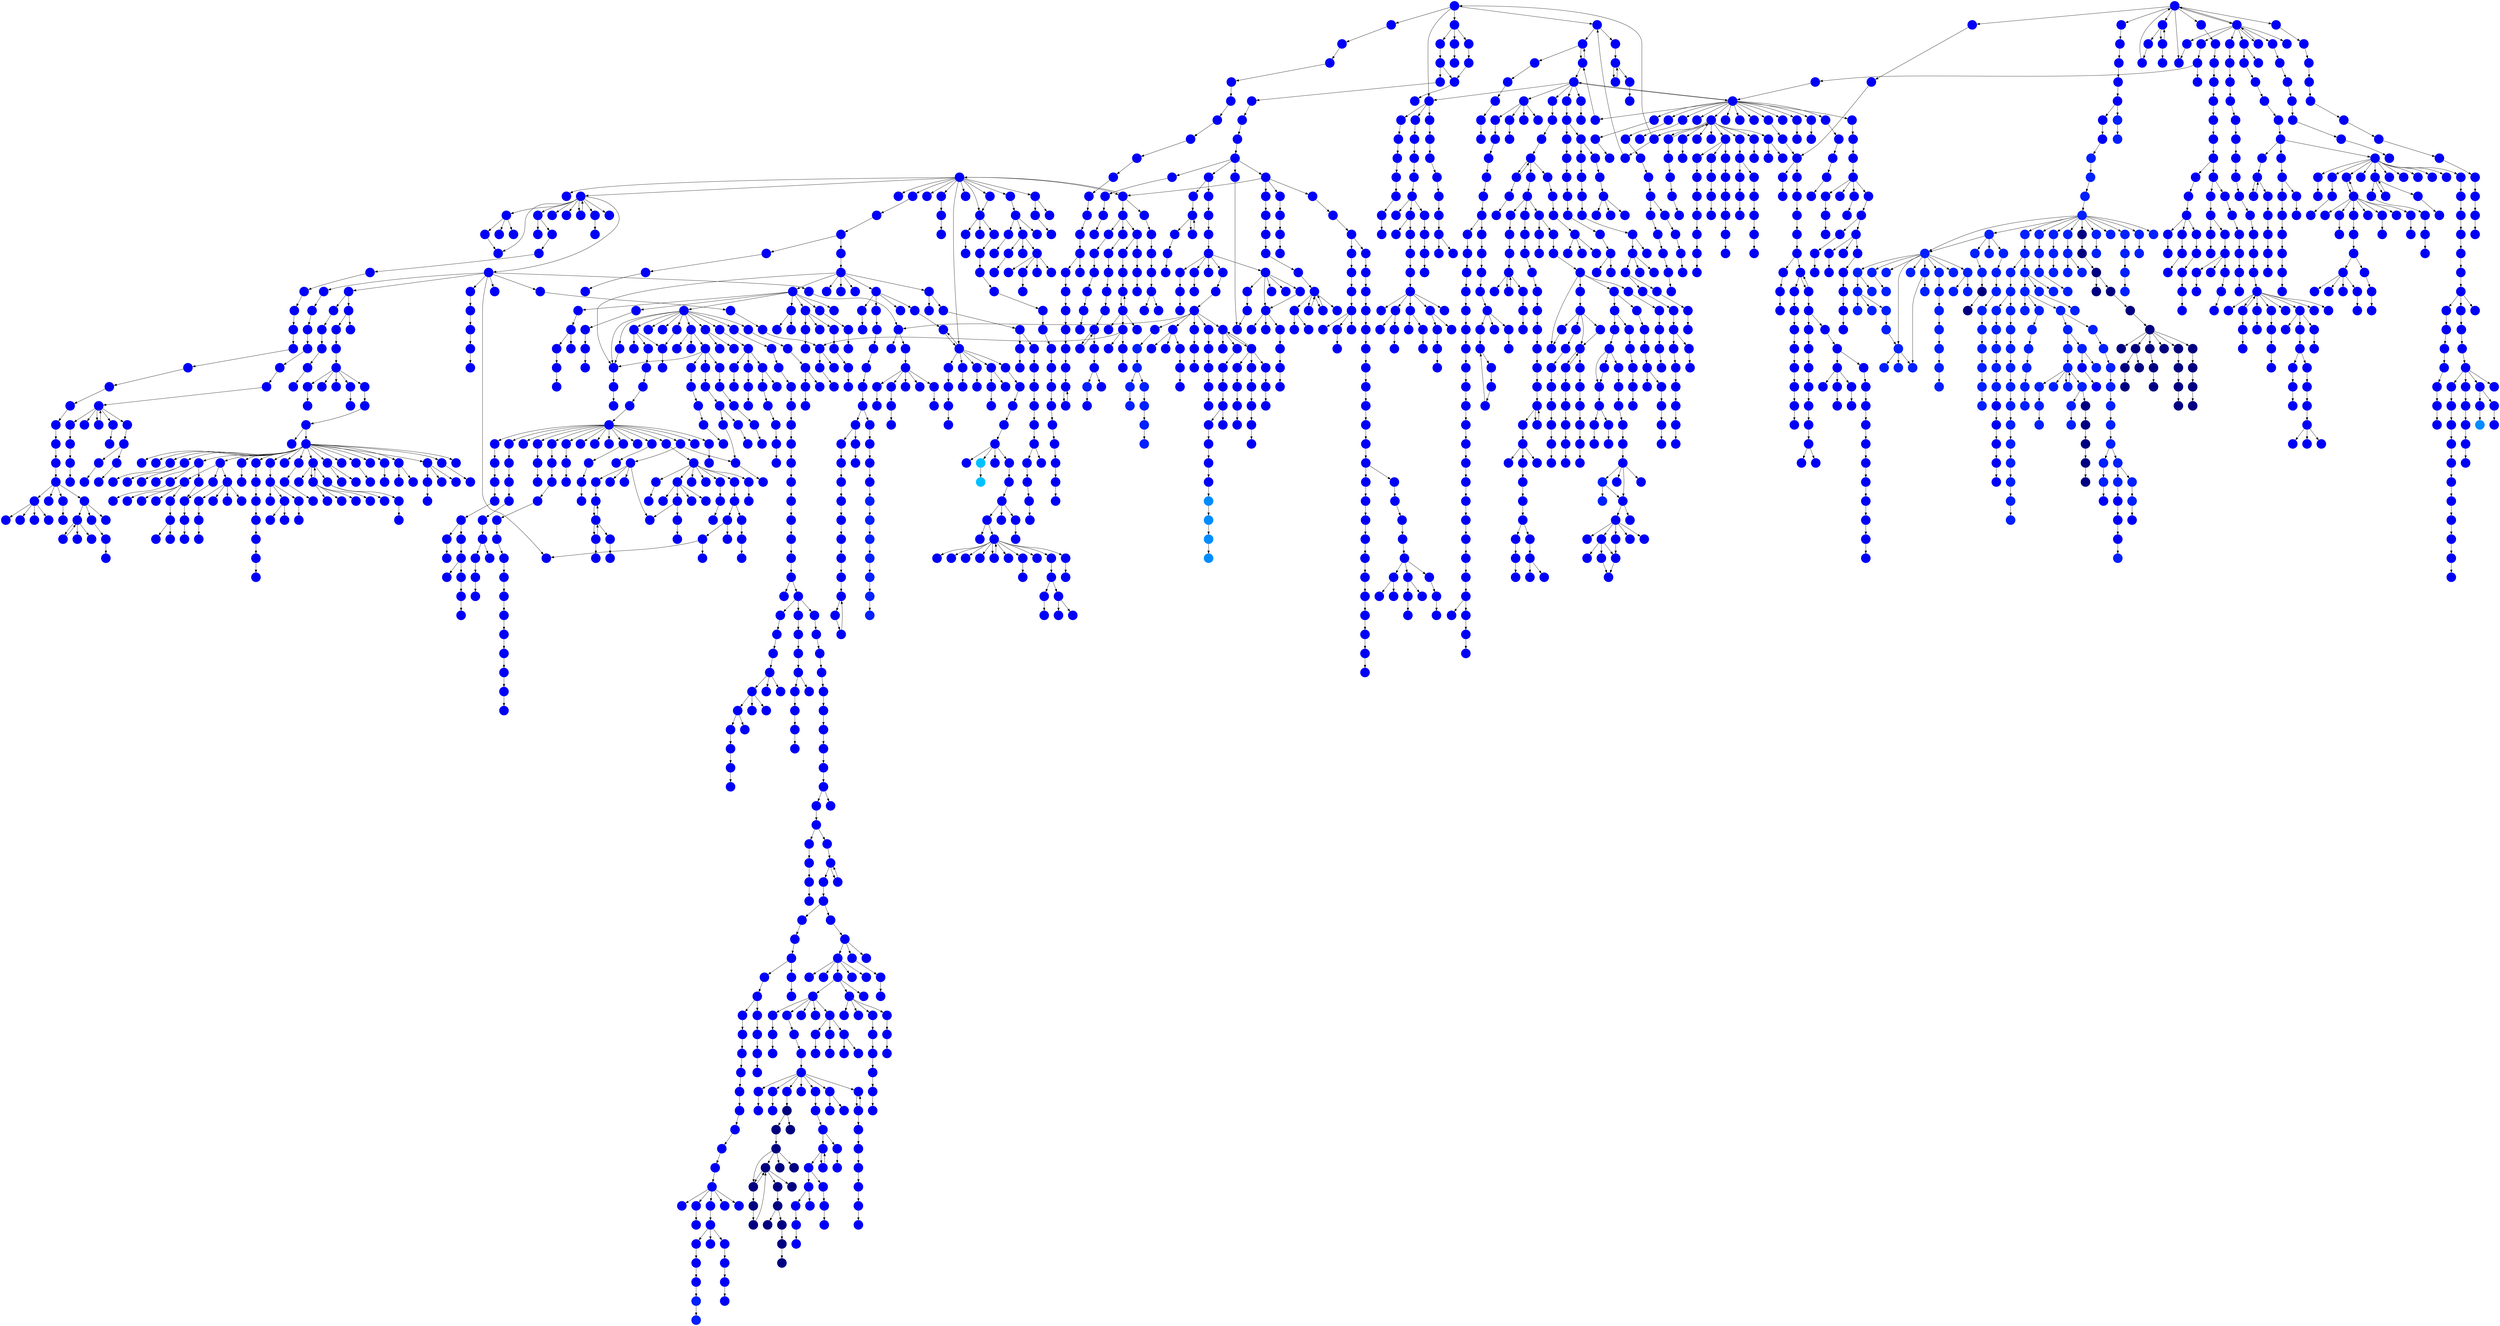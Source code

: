 digraph{
0 [tooltip = "D", penwidth = 0, style = filled, fillcolor = "#0000f6", shape = circle, label = ""]
1 [tooltip = "D", penwidth = 0, style = filled, fillcolor = "#0000f6", shape = circle, label = ""]
2 [tooltip = "D", penwidth = 0, style = filled, fillcolor = "#0000f6", shape = circle, label = ""]
3 [tooltip = "H", penwidth = 0, style = filled, fillcolor = "#00c0ff", shape = circle, label = ""]
4 [tooltip = "D", penwidth = 0, style = filled, fillcolor = "#0000f6", shape = circle, label = ""]
5 [tooltip = "D", penwidth = 0, style = filled, fillcolor = "#0000f6", shape = circle, label = ""]
6 [tooltip = "D", penwidth = 0, style = filled, fillcolor = "#0000f6", shape = circle, label = ""]
7 [tooltip = "D", penwidth = 0, style = filled, fillcolor = "#0000f6", shape = circle, label = ""]
8 [tooltip = "D", penwidth = 0, style = filled, fillcolor = "#0000f6", shape = circle, label = ""]
9 [tooltip = "D", penwidth = 0, style = filled, fillcolor = "#0000f6", shape = circle, label = ""]
10 [tooltip = "H", penwidth = 0, style = filled, fillcolor = "#00c0ff", shape = circle, label = ""]
11 [tooltip = "D", penwidth = 0, style = filled, fillcolor = "#0000f6", shape = circle, label = ""]
12 [tooltip = "D", penwidth = 0, style = filled, fillcolor = "#0000f6", shape = circle, label = ""]
13 [tooltip = "D", penwidth = 0, style = filled, fillcolor = "#0000f6", shape = circle, label = ""]
14 [tooltip = "D", penwidth = 0, style = filled, fillcolor = "#0000f6", shape = circle, label = ""]
15 [tooltip = "D", penwidth = 0, style = filled, fillcolor = "#0000f6", shape = circle, label = ""]
16 [tooltip = "D", penwidth = 0, style = filled, fillcolor = "#0000f6", shape = circle, label = ""]
17 [tooltip = "D", penwidth = 0, style = filled, fillcolor = "#0000f6", shape = circle, label = ""]
18 [tooltip = "D", penwidth = 0, style = filled, fillcolor = "#0000f6", shape = circle, label = ""]
19 [tooltip = "D", penwidth = 0, style = filled, fillcolor = "#0000f6", shape = circle, label = ""]
20 [tooltip = "D", penwidth = 0, style = filled, fillcolor = "#0000f6", shape = circle, label = ""]
21 [tooltip = "D", penwidth = 0, style = filled, fillcolor = "#0000f6", shape = circle, label = ""]
22 [tooltip = "D", penwidth = 0, style = filled, fillcolor = "#0000f6", shape = circle, label = ""]
23 [tooltip = "D", penwidth = 0, style = filled, fillcolor = "#0000f6", shape = circle, label = ""]
24 [tooltip = "D", penwidth = 0, style = filled, fillcolor = "#0000f6", shape = circle, label = ""]
25 [tooltip = "D", penwidth = 0, style = filled, fillcolor = "#0000f6", shape = circle, label = ""]
26 [tooltip = "D", penwidth = 0, style = filled, fillcolor = "#0000f6", shape = circle, label = ""]
27 [tooltip = "D", penwidth = 0, style = filled, fillcolor = "#0000f6", shape = circle, label = ""]
28 [tooltip = "D", penwidth = 0, style = filled, fillcolor = "#0000f6", shape = circle, label = ""]
29 [tooltip = "D", penwidth = 0, style = filled, fillcolor = "#0000f6", shape = circle, label = ""]
30 [tooltip = "D", penwidth = 0, style = filled, fillcolor = "#0000f6", shape = circle, label = ""]
31 [tooltip = "D", penwidth = 0, style = filled, fillcolor = "#0000f6", shape = circle, label = ""]
32 [tooltip = "D", penwidth = 0, style = filled, fillcolor = "#0000f6", shape = circle, label = ""]
33 [tooltip = "D", penwidth = 0, style = filled, fillcolor = "#0000f6", shape = circle, label = ""]
34 [tooltip = "D", penwidth = 0, style = filled, fillcolor = "#0000f6", shape = circle, label = ""]
35 [tooltip = "D", penwidth = 0, style = filled, fillcolor = "#0000f6", shape = circle, label = ""]
36 [tooltip = "D", penwidth = 0, style = filled, fillcolor = "#0000f6", shape = circle, label = ""]
37 [tooltip = "D", penwidth = 0, style = filled, fillcolor = "#0000f6", shape = circle, label = ""]
38 [tooltip = "D", penwidth = 0, style = filled, fillcolor = "#0000f6", shape = circle, label = ""]
39 [tooltip = "D", penwidth = 0, style = filled, fillcolor = "#0000f6", shape = circle, label = ""]
40 [tooltip = "D", penwidth = 0, style = filled, fillcolor = "#0000f6", shape = circle, label = ""]
41 [tooltip = "D", penwidth = 0, style = filled, fillcolor = "#0000f6", shape = circle, label = ""]
42 [tooltip = "D", penwidth = 0, style = filled, fillcolor = "#0000f6", shape = circle, label = ""]
43 [tooltip = "D", penwidth = 0, style = filled, fillcolor = "#0000f6", shape = circle, label = ""]
44 [tooltip = "D", penwidth = 0, style = filled, fillcolor = "#0000f6", shape = circle, label = ""]
45 [tooltip = "D", penwidth = 0, style = filled, fillcolor = "#0000f6", shape = circle, label = ""]
46 [tooltip = "D", penwidth = 0, style = filled, fillcolor = "#0000f6", shape = circle, label = ""]
47 [tooltip = "D", penwidth = 0, style = filled, fillcolor = "#0000f6", shape = circle, label = ""]
48 [tooltip = "D", penwidth = 0, style = filled, fillcolor = "#0000f6", shape = circle, label = ""]
49 [tooltip = "D", penwidth = 0, style = filled, fillcolor = "#0000f6", shape = circle, label = ""]
50 [tooltip = "E", penwidth = 0, style = filled, fillcolor = "#0020ff", shape = circle, label = ""]
51 [tooltip = "D", penwidth = 0, style = filled, fillcolor = "#0000f6", shape = circle, label = ""]
52 [tooltip = "D", penwidth = 0, style = filled, fillcolor = "#0000f6", shape = circle, label = ""]
53 [tooltip = "D", penwidth = 0, style = filled, fillcolor = "#0000f6", shape = circle, label = ""]
54 [tooltip = "D", penwidth = 0, style = filled, fillcolor = "#0000f6", shape = circle, label = ""]
55 [tooltip = "D", penwidth = 0, style = filled, fillcolor = "#0000f6", shape = circle, label = ""]
56 [tooltip = "D", penwidth = 0, style = filled, fillcolor = "#0000f6", shape = circle, label = ""]
57 [tooltip = "D", penwidth = 0, style = filled, fillcolor = "#0000f6", shape = circle, label = ""]
58 [tooltip = "D", penwidth = 0, style = filled, fillcolor = "#0000f6", shape = circle, label = ""]
59 [tooltip = "D", penwidth = 0, style = filled, fillcolor = "#0000f6", shape = circle, label = ""]
60 [tooltip = "D", penwidth = 0, style = filled, fillcolor = "#0000f6", shape = circle, label = ""]
61 [tooltip = "D", penwidth = 0, style = filled, fillcolor = "#0000f6", shape = circle, label = ""]
62 [tooltip = "D", penwidth = 0, style = filled, fillcolor = "#0000f6", shape = circle, label = ""]
63 [tooltip = "D", penwidth = 0, style = filled, fillcolor = "#0000f6", shape = circle, label = ""]
64 [tooltip = "D", penwidth = 0, style = filled, fillcolor = "#0000f6", shape = circle, label = ""]
65 [tooltip = "D", penwidth = 0, style = filled, fillcolor = "#0000f6", shape = circle, label = ""]
66 [tooltip = "D", penwidth = 0, style = filled, fillcolor = "#0000f6", shape = circle, label = ""]
67 [tooltip = "D", penwidth = 0, style = filled, fillcolor = "#0000f6", shape = circle, label = ""]
68 [tooltip = "D", penwidth = 0, style = filled, fillcolor = "#0000f6", shape = circle, label = ""]
69 [tooltip = "D", penwidth = 0, style = filled, fillcolor = "#0000f6", shape = circle, label = ""]
70 [tooltip = "D", penwidth = 0, style = filled, fillcolor = "#0000f6", shape = circle, label = ""]
71 [tooltip = "D", penwidth = 0, style = filled, fillcolor = "#0000f6", shape = circle, label = ""]
72 [tooltip = "D", penwidth = 0, style = filled, fillcolor = "#0000f6", shape = circle, label = ""]
73 [tooltip = "D", penwidth = 0, style = filled, fillcolor = "#0000f6", shape = circle, label = ""]
74 [tooltip = "D", penwidth = 0, style = filled, fillcolor = "#0000f6", shape = circle, label = ""]
75 [tooltip = "D", penwidth = 0, style = filled, fillcolor = "#0000f6", shape = circle, label = ""]
76 [tooltip = "D", penwidth = 0, style = filled, fillcolor = "#0000f6", shape = circle, label = ""]
77 [tooltip = "D", penwidth = 0, style = filled, fillcolor = "#0000f6", shape = circle, label = ""]
78 [tooltip = "D", penwidth = 0, style = filled, fillcolor = "#0000f6", shape = circle, label = ""]
79 [tooltip = "D", penwidth = 0, style = filled, fillcolor = "#0000f6", shape = circle, label = ""]
80 [tooltip = "D", penwidth = 0, style = filled, fillcolor = "#0000f6", shape = circle, label = ""]
81 [tooltip = "D", penwidth = 0, style = filled, fillcolor = "#0000f6", shape = circle, label = ""]
82 [tooltip = "D", penwidth = 0, style = filled, fillcolor = "#0000f6", shape = circle, label = ""]
83 [tooltip = "D", penwidth = 0, style = filled, fillcolor = "#0000f6", shape = circle, label = ""]
84 [tooltip = "D", penwidth = 0, style = filled, fillcolor = "#0000f6", shape = circle, label = ""]
85 [tooltip = "D", penwidth = 0, style = filled, fillcolor = "#0000f6", shape = circle, label = ""]
86 [tooltip = "D", penwidth = 0, style = filled, fillcolor = "#0000f6", shape = circle, label = ""]
87 [tooltip = "D", penwidth = 0, style = filled, fillcolor = "#0000f6", shape = circle, label = ""]
88 [tooltip = "D", penwidth = 0, style = filled, fillcolor = "#0000f6", shape = circle, label = ""]
89 [tooltip = "D", penwidth = 0, style = filled, fillcolor = "#0000f6", shape = circle, label = ""]
90 [tooltip = "D", penwidth = 0, style = filled, fillcolor = "#0000f6", shape = circle, label = ""]
91 [tooltip = "D", penwidth = 0, style = filled, fillcolor = "#0000f6", shape = circle, label = ""]
92 [tooltip = "D", penwidth = 0, style = filled, fillcolor = "#0000f6", shape = circle, label = ""]
93 [tooltip = "D", penwidth = 0, style = filled, fillcolor = "#0000f6", shape = circle, label = ""]
94 [tooltip = "D", penwidth = 0, style = filled, fillcolor = "#0000f6", shape = circle, label = ""]
95 [tooltip = "E", penwidth = 0, style = filled, fillcolor = "#0020ff", shape = circle, label = ""]
96 [tooltip = "D", penwidth = 0, style = filled, fillcolor = "#0000f6", shape = circle, label = ""]
97 [tooltip = "D", penwidth = 0, style = filled, fillcolor = "#0000f6", shape = circle, label = ""]
98 [tooltip = "D", penwidth = 0, style = filled, fillcolor = "#0000f6", shape = circle, label = ""]
99 [tooltip = "D", penwidth = 0, style = filled, fillcolor = "#0000f6", shape = circle, label = ""]
100 [tooltip = "D", penwidth = 0, style = filled, fillcolor = "#0000f6", shape = circle, label = ""]
101 [tooltip = "D", penwidth = 0, style = filled, fillcolor = "#0000f6", shape = circle, label = ""]
102 [tooltip = "D", penwidth = 0, style = filled, fillcolor = "#0000f6", shape = circle, label = ""]
103 [tooltip = "D", penwidth = 0, style = filled, fillcolor = "#0000f6", shape = circle, label = ""]
104 [tooltip = "D", penwidth = 0, style = filled, fillcolor = "#0000f6", shape = circle, label = ""]
105 [tooltip = "D", penwidth = 0, style = filled, fillcolor = "#0000f6", shape = circle, label = ""]
106 [tooltip = "D", penwidth = 0, style = filled, fillcolor = "#0000f6", shape = circle, label = ""]
107 [tooltip = "D", penwidth = 0, style = filled, fillcolor = "#0000f6", shape = circle, label = ""]
108 [tooltip = "D", penwidth = 0, style = filled, fillcolor = "#0000f6", shape = circle, label = ""]
109 [tooltip = "D", penwidth = 0, style = filled, fillcolor = "#0000f6", shape = circle, label = ""]
110 [tooltip = "D", penwidth = 0, style = filled, fillcolor = "#0000f6", shape = circle, label = ""]
111 [tooltip = "D", penwidth = 0, style = filled, fillcolor = "#0000f6", shape = circle, label = ""]
112 [tooltip = "D", penwidth = 0, style = filled, fillcolor = "#0000f6", shape = circle, label = ""]
113 [tooltip = "D", penwidth = 0, style = filled, fillcolor = "#0000f6", shape = circle, label = ""]
114 [tooltip = "D", penwidth = 0, style = filled, fillcolor = "#0000f6", shape = circle, label = ""]
115 [tooltip = "D", penwidth = 0, style = filled, fillcolor = "#0000f6", shape = circle, label = ""]
116 [tooltip = "D", penwidth = 0, style = filled, fillcolor = "#0000f6", shape = circle, label = ""]
117 [tooltip = "D", penwidth = 0, style = filled, fillcolor = "#0000f6", shape = circle, label = ""]
118 [tooltip = "D", penwidth = 0, style = filled, fillcolor = "#0000f6", shape = circle, label = ""]
119 [tooltip = "D", penwidth = 0, style = filled, fillcolor = "#0000f6", shape = circle, label = ""]
120 [tooltip = "D", penwidth = 0, style = filled, fillcolor = "#0000f6", shape = circle, label = ""]
121 [tooltip = "D", penwidth = 0, style = filled, fillcolor = "#0000f6", shape = circle, label = ""]
122 [tooltip = "D", penwidth = 0, style = filled, fillcolor = "#0000f6", shape = circle, label = ""]
123 [tooltip = "D", penwidth = 0, style = filled, fillcolor = "#0000f6", shape = circle, label = ""]
124 [tooltip = "D", penwidth = 0, style = filled, fillcolor = "#0000f6", shape = circle, label = ""]
125 [tooltip = "D", penwidth = 0, style = filled, fillcolor = "#0000f6", shape = circle, label = ""]
126 [tooltip = "D", penwidth = 0, style = filled, fillcolor = "#0000f6", shape = circle, label = ""]
127 [tooltip = "D", penwidth = 0, style = filled, fillcolor = "#0000f6", shape = circle, label = ""]
128 [tooltip = "D", penwidth = 0, style = filled, fillcolor = "#0000f6", shape = circle, label = ""]
129 [tooltip = "D", penwidth = 0, style = filled, fillcolor = "#0000f6", shape = circle, label = ""]
130 [tooltip = "D", penwidth = 0, style = filled, fillcolor = "#0000f6", shape = circle, label = ""]
131 [tooltip = "D", penwidth = 0, style = filled, fillcolor = "#0000f6", shape = circle, label = ""]
132 [tooltip = "D", penwidth = 0, style = filled, fillcolor = "#0000f6", shape = circle, label = ""]
133 [tooltip = "D", penwidth = 0, style = filled, fillcolor = "#0000f6", shape = circle, label = ""]
134 [tooltip = "D", penwidth = 0, style = filled, fillcolor = "#0000f6", shape = circle, label = ""]
135 [tooltip = "D", penwidth = 0, style = filled, fillcolor = "#0000f6", shape = circle, label = ""]
136 [tooltip = "D", penwidth = 0, style = filled, fillcolor = "#0000f6", shape = circle, label = ""]
137 [tooltip = "D", penwidth = 0, style = filled, fillcolor = "#0000f6", shape = circle, label = ""]
138 [tooltip = "D", penwidth = 0, style = filled, fillcolor = "#0000f6", shape = circle, label = ""]
139 [tooltip = "D", penwidth = 0, style = filled, fillcolor = "#0000f6", shape = circle, label = ""]
140 [tooltip = "D", penwidth = 0, style = filled, fillcolor = "#0000f6", shape = circle, label = ""]
141 [tooltip = "D", penwidth = 0, style = filled, fillcolor = "#0000f6", shape = circle, label = ""]
142 [tooltip = "D", penwidth = 0, style = filled, fillcolor = "#0000f6", shape = circle, label = ""]
143 [tooltip = "D", penwidth = 0, style = filled, fillcolor = "#0000f6", shape = circle, label = ""]
144 [tooltip = "D", penwidth = 0, style = filled, fillcolor = "#0000f6", shape = circle, label = ""]
145 [tooltip = "D", penwidth = 0, style = filled, fillcolor = "#0000f6", shape = circle, label = ""]
146 [tooltip = "D", penwidth = 0, style = filled, fillcolor = "#0000f6", shape = circle, label = ""]
147 [tooltip = "D", penwidth = 0, style = filled, fillcolor = "#0000f6", shape = circle, label = ""]
148 [tooltip = "D", penwidth = 0, style = filled, fillcolor = "#0000f6", shape = circle, label = ""]
149 [tooltip = "D", penwidth = 0, style = filled, fillcolor = "#0000f6", shape = circle, label = ""]
150 [tooltip = "D", penwidth = 0, style = filled, fillcolor = "#0000f6", shape = circle, label = ""]
151 [tooltip = "D", penwidth = 0, style = filled, fillcolor = "#0000f6", shape = circle, label = ""]
152 [tooltip = "D", penwidth = 0, style = filled, fillcolor = "#0000f6", shape = circle, label = ""]
153 [tooltip = "D", penwidth = 0, style = filled, fillcolor = "#0000f6", shape = circle, label = ""]
154 [tooltip = "D", penwidth = 0, style = filled, fillcolor = "#0000f6", shape = circle, label = ""]
155 [tooltip = "D", penwidth = 0, style = filled, fillcolor = "#0000f6", shape = circle, label = ""]
156 [tooltip = "D", penwidth = 0, style = filled, fillcolor = "#0000f6", shape = circle, label = ""]
157 [tooltip = "D", penwidth = 0, style = filled, fillcolor = "#0000f6", shape = circle, label = ""]
158 [tooltip = "D", penwidth = 0, style = filled, fillcolor = "#0000f6", shape = circle, label = ""]
159 [tooltip = "D", penwidth = 0, style = filled, fillcolor = "#0000f6", shape = circle, label = ""]
160 [tooltip = "D", penwidth = 0, style = filled, fillcolor = "#0000f6", shape = circle, label = ""]
161 [tooltip = "D", penwidth = 0, style = filled, fillcolor = "#0000f6", shape = circle, label = ""]
162 [tooltip = "D", penwidth = 0, style = filled, fillcolor = "#0000f6", shape = circle, label = ""]
163 [tooltip = "D", penwidth = 0, style = filled, fillcolor = "#0000f6", shape = circle, label = ""]
164 [tooltip = "D", penwidth = 0, style = filled, fillcolor = "#0000f6", shape = circle, label = ""]
165 [tooltip = "D", penwidth = 0, style = filled, fillcolor = "#0000f6", shape = circle, label = ""]
166 [tooltip = "D", penwidth = 0, style = filled, fillcolor = "#0000f6", shape = circle, label = ""]
167 [tooltip = "D", penwidth = 0, style = filled, fillcolor = "#0000f6", shape = circle, label = ""]
168 [tooltip = "D", penwidth = 0, style = filled, fillcolor = "#0000f6", shape = circle, label = ""]
169 [tooltip = "D", penwidth = 0, style = filled, fillcolor = "#0000f6", shape = circle, label = ""]
170 [tooltip = "D", penwidth = 0, style = filled, fillcolor = "#0000f6", shape = circle, label = ""]
171 [tooltip = "D", penwidth = 0, style = filled, fillcolor = "#0000f6", shape = circle, label = ""]
172 [tooltip = "D", penwidth = 0, style = filled, fillcolor = "#0000f6", shape = circle, label = ""]
173 [tooltip = "D", penwidth = 0, style = filled, fillcolor = "#0000f6", shape = circle, label = ""]
174 [tooltip = "D", penwidth = 0, style = filled, fillcolor = "#0000f6", shape = circle, label = ""]
175 [tooltip = "D", penwidth = 0, style = filled, fillcolor = "#0000f6", shape = circle, label = ""]
176 [tooltip = "D", penwidth = 0, style = filled, fillcolor = "#0000f6", shape = circle, label = ""]
177 [tooltip = "E", penwidth = 0, style = filled, fillcolor = "#0020ff", shape = circle, label = ""]
178 [tooltip = "D", penwidth = 0, style = filled, fillcolor = "#0000f6", shape = circle, label = ""]
179 [tooltip = "D", penwidth = 0, style = filled, fillcolor = "#0000f6", shape = circle, label = ""]
180 [tooltip = "D", penwidth = 0, style = filled, fillcolor = "#0000f6", shape = circle, label = ""]
181 [tooltip = "D", penwidth = 0, style = filled, fillcolor = "#0000f6", shape = circle, label = ""]
182 [tooltip = "D", penwidth = 0, style = filled, fillcolor = "#0000f6", shape = circle, label = ""]
183 [tooltip = "D", penwidth = 0, style = filled, fillcolor = "#0000f6", shape = circle, label = ""]
184 [tooltip = "D", penwidth = 0, style = filled, fillcolor = "#0000f6", shape = circle, label = ""]
185 [tooltip = "D", penwidth = 0, style = filled, fillcolor = "#0000f6", shape = circle, label = ""]
186 [tooltip = "D", penwidth = 0, style = filled, fillcolor = "#0000f6", shape = circle, label = ""]
187 [tooltip = "D", penwidth = 0, style = filled, fillcolor = "#0000f6", shape = circle, label = ""]
188 [tooltip = "D", penwidth = 0, style = filled, fillcolor = "#0000f6", shape = circle, label = ""]
189 [tooltip = "D", penwidth = 0, style = filled, fillcolor = "#0000f6", shape = circle, label = ""]
190 [tooltip = "D", penwidth = 0, style = filled, fillcolor = "#0000f6", shape = circle, label = ""]
191 [tooltip = "D", penwidth = 0, style = filled, fillcolor = "#0000f6", shape = circle, label = ""]
192 [tooltip = "D", penwidth = 0, style = filled, fillcolor = "#0000f6", shape = circle, label = ""]
193 [tooltip = "D", penwidth = 0, style = filled, fillcolor = "#0000f6", shape = circle, label = ""]
194 [tooltip = "D", penwidth = 0, style = filled, fillcolor = "#0000f6", shape = circle, label = ""]
195 [tooltip = "D", penwidth = 0, style = filled, fillcolor = "#0000f6", shape = circle, label = ""]
196 [tooltip = "D", penwidth = 0, style = filled, fillcolor = "#0000f6", shape = circle, label = ""]
197 [tooltip = "D", penwidth = 0, style = filled, fillcolor = "#0000f6", shape = circle, label = ""]
198 [tooltip = "D", penwidth = 0, style = filled, fillcolor = "#0000f6", shape = circle, label = ""]
199 [tooltip = "D", penwidth = 0, style = filled, fillcolor = "#0000f6", shape = circle, label = ""]
200 [tooltip = "D", penwidth = 0, style = filled, fillcolor = "#0000f6", shape = circle, label = ""]
201 [tooltip = "D", penwidth = 0, style = filled, fillcolor = "#0000f6", shape = circle, label = ""]
202 [tooltip = "D", penwidth = 0, style = filled, fillcolor = "#0000f6", shape = circle, label = ""]
203 [tooltip = "D", penwidth = 0, style = filled, fillcolor = "#0000f6", shape = circle, label = ""]
204 [tooltip = "D", penwidth = 0, style = filled, fillcolor = "#0000f6", shape = circle, label = ""]
205 [tooltip = "D", penwidth = 0, style = filled, fillcolor = "#0000f6", shape = circle, label = ""]
206 [tooltip = "D", penwidth = 0, style = filled, fillcolor = "#0000f6", shape = circle, label = ""]
207 [tooltip = "D", penwidth = 0, style = filled, fillcolor = "#0000f6", shape = circle, label = ""]
208 [tooltip = "D", penwidth = 0, style = filled, fillcolor = "#0000f6", shape = circle, label = ""]
209 [tooltip = "D", penwidth = 0, style = filled, fillcolor = "#0000f6", shape = circle, label = ""]
210 [tooltip = "D", penwidth = 0, style = filled, fillcolor = "#0000f6", shape = circle, label = ""]
211 [tooltip = "D", penwidth = 0, style = filled, fillcolor = "#0000f6", shape = circle, label = ""]
212 [tooltip = "D", penwidth = 0, style = filled, fillcolor = "#0000f6", shape = circle, label = ""]
213 [tooltip = "D", penwidth = 0, style = filled, fillcolor = "#0000f6", shape = circle, label = ""]
214 [tooltip = "E", penwidth = 0, style = filled, fillcolor = "#0020ff", shape = circle, label = ""]
215 [tooltip = "D", penwidth = 0, style = filled, fillcolor = "#0000f6", shape = circle, label = ""]
216 [tooltip = "D", penwidth = 0, style = filled, fillcolor = "#0000f6", shape = circle, label = ""]
217 [tooltip = "D", penwidth = 0, style = filled, fillcolor = "#0000f6", shape = circle, label = ""]
218 [tooltip = "D", penwidth = 0, style = filled, fillcolor = "#0000f6", shape = circle, label = ""]
219 [tooltip = "D", penwidth = 0, style = filled, fillcolor = "#0000f6", shape = circle, label = ""]
220 [tooltip = "D", penwidth = 0, style = filled, fillcolor = "#0000f6", shape = circle, label = ""]
221 [tooltip = "D", penwidth = 0, style = filled, fillcolor = "#0000f6", shape = circle, label = ""]
222 [tooltip = "D", penwidth = 0, style = filled, fillcolor = "#0000f6", shape = circle, label = ""]
223 [tooltip = "D", penwidth = 0, style = filled, fillcolor = "#0000f6", shape = circle, label = ""]
224 [tooltip = "D", penwidth = 0, style = filled, fillcolor = "#0000f6", shape = circle, label = ""]
225 [tooltip = "D", penwidth = 0, style = filled, fillcolor = "#0000f6", shape = circle, label = ""]
226 [tooltip = "D", penwidth = 0, style = filled, fillcolor = "#0000f6", shape = circle, label = ""]
227 [tooltip = "D", penwidth = 0, style = filled, fillcolor = "#0000f6", shape = circle, label = ""]
228 [tooltip = "D", penwidth = 0, style = filled, fillcolor = "#0000f6", shape = circle, label = ""]
229 [tooltip = "D", penwidth = 0, style = filled, fillcolor = "#0000f6", shape = circle, label = ""]
230 [tooltip = "D", penwidth = 0, style = filled, fillcolor = "#0000f6", shape = circle, label = ""]
231 [tooltip = "D", penwidth = 0, style = filled, fillcolor = "#0000f6", shape = circle, label = ""]
232 [tooltip = "D", penwidth = 0, style = filled, fillcolor = "#0000f6", shape = circle, label = ""]
233 [tooltip = "D", penwidth = 0, style = filled, fillcolor = "#0000f6", shape = circle, label = ""]
234 [tooltip = "D", penwidth = 0, style = filled, fillcolor = "#0000f6", shape = circle, label = ""]
235 [tooltip = "D", penwidth = 0, style = filled, fillcolor = "#0000f6", shape = circle, label = ""]
236 [tooltip = "D", penwidth = 0, style = filled, fillcolor = "#0000f6", shape = circle, label = ""]
237 [tooltip = "D", penwidth = 0, style = filled, fillcolor = "#0000f6", shape = circle, label = ""]
238 [tooltip = "D", penwidth = 0, style = filled, fillcolor = "#0000f6", shape = circle, label = ""]
239 [tooltip = "D", penwidth = 0, style = filled, fillcolor = "#0000f6", shape = circle, label = ""]
240 [tooltip = "D", penwidth = 0, style = filled, fillcolor = "#0000f6", shape = circle, label = ""]
241 [tooltip = "D", penwidth = 0, style = filled, fillcolor = "#0000f6", shape = circle, label = ""]
242 [tooltip = "D", penwidth = 0, style = filled, fillcolor = "#0000f6", shape = circle, label = ""]
243 [tooltip = "D", penwidth = 0, style = filled, fillcolor = "#0000f6", shape = circle, label = ""]
244 [tooltip = "D", penwidth = 0, style = filled, fillcolor = "#0000f6", shape = circle, label = ""]
245 [tooltip = "D", penwidth = 0, style = filled, fillcolor = "#0000f6", shape = circle, label = ""]
246 [tooltip = "D", penwidth = 0, style = filled, fillcolor = "#0000f6", shape = circle, label = ""]
247 [tooltip = "D", penwidth = 0, style = filled, fillcolor = "#0000f6", shape = circle, label = ""]
248 [tooltip = "D", penwidth = 0, style = filled, fillcolor = "#0000f6", shape = circle, label = ""]
249 [tooltip = "D", penwidth = 0, style = filled, fillcolor = "#0000f6", shape = circle, label = ""]
250 [tooltip = "E", penwidth = 0, style = filled, fillcolor = "#0020ff", shape = circle, label = ""]
251 [tooltip = "D", penwidth = 0, style = filled, fillcolor = "#0000f6", shape = circle, label = ""]
252 [tooltip = "E", penwidth = 0, style = filled, fillcolor = "#0020ff", shape = circle, label = ""]
253 [tooltip = "A", penwidth = 0, style = filled, fillcolor = "#000080", shape = circle, label = ""]
254 [tooltip = "D", penwidth = 0, style = filled, fillcolor = "#0000f6", shape = circle, label = ""]
255 [tooltip = "D", penwidth = 0, style = filled, fillcolor = "#0000f6", shape = circle, label = ""]
256 [tooltip = "D", penwidth = 0, style = filled, fillcolor = "#0000f6", shape = circle, label = ""]
257 [tooltip = "D", penwidth = 0, style = filled, fillcolor = "#0000f6", shape = circle, label = ""]
258 [tooltip = "D", penwidth = 0, style = filled, fillcolor = "#0000f6", shape = circle, label = ""]
259 [tooltip = "D", penwidth = 0, style = filled, fillcolor = "#0000f6", shape = circle, label = ""]
260 [tooltip = "D", penwidth = 0, style = filled, fillcolor = "#0000f6", shape = circle, label = ""]
261 [tooltip = "D", penwidth = 0, style = filled, fillcolor = "#0000f6", shape = circle, label = ""]
262 [tooltip = "D", penwidth = 0, style = filled, fillcolor = "#0000f6", shape = circle, label = ""]
263 [tooltip = "D", penwidth = 0, style = filled, fillcolor = "#0000f6", shape = circle, label = ""]
264 [tooltip = "D", penwidth = 0, style = filled, fillcolor = "#0000f6", shape = circle, label = ""]
265 [tooltip = "D", penwidth = 0, style = filled, fillcolor = "#0000f6", shape = circle, label = ""]
266 [tooltip = "D", penwidth = 0, style = filled, fillcolor = "#0000f6", shape = circle, label = ""]
267 [tooltip = "D", penwidth = 0, style = filled, fillcolor = "#0000f6", shape = circle, label = ""]
268 [tooltip = "D", penwidth = 0, style = filled, fillcolor = "#0000f6", shape = circle, label = ""]
269 [tooltip = "D", penwidth = 0, style = filled, fillcolor = "#0000f6", shape = circle, label = ""]
270 [tooltip = "D", penwidth = 0, style = filled, fillcolor = "#0000f6", shape = circle, label = ""]
271 [tooltip = "D", penwidth = 0, style = filled, fillcolor = "#0000f6", shape = circle, label = ""]
272 [tooltip = "D", penwidth = 0, style = filled, fillcolor = "#0000f6", shape = circle, label = ""]
273 [tooltip = "D", penwidth = 0, style = filled, fillcolor = "#0000f6", shape = circle, label = ""]
274 [tooltip = "D", penwidth = 0, style = filled, fillcolor = "#0000f6", shape = circle, label = ""]
275 [tooltip = "D", penwidth = 0, style = filled, fillcolor = "#0000f6", shape = circle, label = ""]
276 [tooltip = "D", penwidth = 0, style = filled, fillcolor = "#0000f6", shape = circle, label = ""]
277 [tooltip = "D", penwidth = 0, style = filled, fillcolor = "#0000f6", shape = circle, label = ""]
278 [tooltip = "D", penwidth = 0, style = filled, fillcolor = "#0000f6", shape = circle, label = ""]
279 [tooltip = "D", penwidth = 0, style = filled, fillcolor = "#0000f6", shape = circle, label = ""]
280 [tooltip = "D", penwidth = 0, style = filled, fillcolor = "#0000f6", shape = circle, label = ""]
281 [tooltip = "D", penwidth = 0, style = filled, fillcolor = "#0000f6", shape = circle, label = ""]
282 [tooltip = "D", penwidth = 0, style = filled, fillcolor = "#0000f6", shape = circle, label = ""]
283 [tooltip = "D", penwidth = 0, style = filled, fillcolor = "#0000f6", shape = circle, label = ""]
284 [tooltip = "D", penwidth = 0, style = filled, fillcolor = "#0000f6", shape = circle, label = ""]
285 [tooltip = "D", penwidth = 0, style = filled, fillcolor = "#0000f6", shape = circle, label = ""]
286 [tooltip = "D", penwidth = 0, style = filled, fillcolor = "#0000f6", shape = circle, label = ""]
287 [tooltip = "D", penwidth = 0, style = filled, fillcolor = "#0000f6", shape = circle, label = ""]
288 [tooltip = "D", penwidth = 0, style = filled, fillcolor = "#0000f6", shape = circle, label = ""]
289 [tooltip = "D", penwidth = 0, style = filled, fillcolor = "#0000f6", shape = circle, label = ""]
290 [tooltip = "D", penwidth = 0, style = filled, fillcolor = "#0000f6", shape = circle, label = ""]
291 [tooltip = "D", penwidth = 0, style = filled, fillcolor = "#0000f6", shape = circle, label = ""]
292 [tooltip = "D", penwidth = 0, style = filled, fillcolor = "#0000f6", shape = circle, label = ""]
293 [tooltip = "D", penwidth = 0, style = filled, fillcolor = "#0000f6", shape = circle, label = ""]
294 [tooltip = "D", penwidth = 0, style = filled, fillcolor = "#0000f6", shape = circle, label = ""]
295 [tooltip = "D", penwidth = 0, style = filled, fillcolor = "#0000f6", shape = circle, label = ""]
296 [tooltip = "D", penwidth = 0, style = filled, fillcolor = "#0000f6", shape = circle, label = ""]
297 [tooltip = "D", penwidth = 0, style = filled, fillcolor = "#0000f6", shape = circle, label = ""]
298 [tooltip = "D", penwidth = 0, style = filled, fillcolor = "#0000f6", shape = circle, label = ""]
299 [tooltip = "A", penwidth = 0, style = filled, fillcolor = "#000080", shape = circle, label = ""]
300 [tooltip = "D", penwidth = 0, style = filled, fillcolor = "#0000f6", shape = circle, label = ""]
301 [tooltip = "D", penwidth = 0, style = filled, fillcolor = "#0000f6", shape = circle, label = ""]
302 [tooltip = "D", penwidth = 0, style = filled, fillcolor = "#0000f6", shape = circle, label = ""]
303 [tooltip = "A", penwidth = 0, style = filled, fillcolor = "#000080", shape = circle, label = ""]
304 [tooltip = "D", penwidth = 0, style = filled, fillcolor = "#0000f6", shape = circle, label = ""]
305 [tooltip = "D", penwidth = 0, style = filled, fillcolor = "#0000f6", shape = circle, label = ""]
306 [tooltip = "D", penwidth = 0, style = filled, fillcolor = "#0000f6", shape = circle, label = ""]
307 [tooltip = "D", penwidth = 0, style = filled, fillcolor = "#0000f6", shape = circle, label = ""]
308 [tooltip = "D", penwidth = 0, style = filled, fillcolor = "#0000f6", shape = circle, label = ""]
309 [tooltip = "D", penwidth = 0, style = filled, fillcolor = "#0000f6", shape = circle, label = ""]
310 [tooltip = "D", penwidth = 0, style = filled, fillcolor = "#0000f6", shape = circle, label = ""]
311 [tooltip = "D", penwidth = 0, style = filled, fillcolor = "#0000f6", shape = circle, label = ""]
312 [tooltip = "D", penwidth = 0, style = filled, fillcolor = "#0000f6", shape = circle, label = ""]
313 [tooltip = "D", penwidth = 0, style = filled, fillcolor = "#0000f6", shape = circle, label = ""]
314 [tooltip = "D", penwidth = 0, style = filled, fillcolor = "#0000f6", shape = circle, label = ""]
315 [tooltip = "D", penwidth = 0, style = filled, fillcolor = "#0000f6", shape = circle, label = ""]
316 [tooltip = "D", penwidth = 0, style = filled, fillcolor = "#0000f6", shape = circle, label = ""]
317 [tooltip = "D", penwidth = 0, style = filled, fillcolor = "#0000f6", shape = circle, label = ""]
318 [tooltip = "D", penwidth = 0, style = filled, fillcolor = "#0000f6", shape = circle, label = ""]
319 [tooltip = "D", penwidth = 0, style = filled, fillcolor = "#0000f6", shape = circle, label = ""]
320 [tooltip = "D", penwidth = 0, style = filled, fillcolor = "#0000f6", shape = circle, label = ""]
321 [tooltip = "D", penwidth = 0, style = filled, fillcolor = "#0000f6", shape = circle, label = ""]
322 [tooltip = "D", penwidth = 0, style = filled, fillcolor = "#0000f6", shape = circle, label = ""]
323 [tooltip = "D", penwidth = 0, style = filled, fillcolor = "#0000f6", shape = circle, label = ""]
324 [tooltip = "D", penwidth = 0, style = filled, fillcolor = "#0000f6", shape = circle, label = ""]
325 [tooltip = "D", penwidth = 0, style = filled, fillcolor = "#0000f6", shape = circle, label = ""]
326 [tooltip = "D", penwidth = 0, style = filled, fillcolor = "#0000f6", shape = circle, label = ""]
327 [tooltip = "D", penwidth = 0, style = filled, fillcolor = "#0000f6", shape = circle, label = ""]
328 [tooltip = "D", penwidth = 0, style = filled, fillcolor = "#0000f6", shape = circle, label = ""]
329 [tooltip = "D", penwidth = 0, style = filled, fillcolor = "#0000f6", shape = circle, label = ""]
330 [tooltip = "D", penwidth = 0, style = filled, fillcolor = "#0000f6", shape = circle, label = ""]
331 [tooltip = "D", penwidth = 0, style = filled, fillcolor = "#0000f6", shape = circle, label = ""]
332 [tooltip = "D", penwidth = 0, style = filled, fillcolor = "#0000f6", shape = circle, label = ""]
333 [tooltip = "D", penwidth = 0, style = filled, fillcolor = "#0000f6", shape = circle, label = ""]
334 [tooltip = "D", penwidth = 0, style = filled, fillcolor = "#0000f6", shape = circle, label = ""]
335 [tooltip = "D", penwidth = 0, style = filled, fillcolor = "#0000f6", shape = circle, label = ""]
336 [tooltip = "D", penwidth = 0, style = filled, fillcolor = "#0000f6", shape = circle, label = ""]
337 [tooltip = "D", penwidth = 0, style = filled, fillcolor = "#0000f6", shape = circle, label = ""]
338 [tooltip = "D", penwidth = 0, style = filled, fillcolor = "#0000f6", shape = circle, label = ""]
339 [tooltip = "D", penwidth = 0, style = filled, fillcolor = "#0000f6", shape = circle, label = ""]
340 [tooltip = "D", penwidth = 0, style = filled, fillcolor = "#0000f6", shape = circle, label = ""]
341 [tooltip = "D", penwidth = 0, style = filled, fillcolor = "#0000f6", shape = circle, label = ""]
342 [tooltip = "D", penwidth = 0, style = filled, fillcolor = "#0000f6", shape = circle, label = ""]
343 [tooltip = "D", penwidth = 0, style = filled, fillcolor = "#0000f6", shape = circle, label = ""]
344 [tooltip = "D", penwidth = 0, style = filled, fillcolor = "#0000f6", shape = circle, label = ""]
345 [tooltip = "D", penwidth = 0, style = filled, fillcolor = "#0000f6", shape = circle, label = ""]
346 [tooltip = "D", penwidth = 0, style = filled, fillcolor = "#0000f6", shape = circle, label = ""]
347 [tooltip = "D", penwidth = 0, style = filled, fillcolor = "#0000f6", shape = circle, label = ""]
348 [tooltip = "D", penwidth = 0, style = filled, fillcolor = "#0000f6", shape = circle, label = ""]
349 [tooltip = "D", penwidth = 0, style = filled, fillcolor = "#0000f6", shape = circle, label = ""]
350 [tooltip = "D", penwidth = 0, style = filled, fillcolor = "#0000f6", shape = circle, label = ""]
351 [tooltip = "D", penwidth = 0, style = filled, fillcolor = "#0000f6", shape = circle, label = ""]
352 [tooltip = "D", penwidth = 0, style = filled, fillcolor = "#0000f6", shape = circle, label = ""]
353 [tooltip = "D", penwidth = 0, style = filled, fillcolor = "#0000f6", shape = circle, label = ""]
354 [tooltip = "D", penwidth = 0, style = filled, fillcolor = "#0000f6", shape = circle, label = ""]
355 [tooltip = "D", penwidth = 0, style = filled, fillcolor = "#0000f6", shape = circle, label = ""]
356 [tooltip = "D", penwidth = 0, style = filled, fillcolor = "#0000f6", shape = circle, label = ""]
357 [tooltip = "D", penwidth = 0, style = filled, fillcolor = "#0000f6", shape = circle, label = ""]
358 [tooltip = "D", penwidth = 0, style = filled, fillcolor = "#0000f6", shape = circle, label = ""]
359 [tooltip = "D", penwidth = 0, style = filled, fillcolor = "#0000f6", shape = circle, label = ""]
360 [tooltip = "D", penwidth = 0, style = filled, fillcolor = "#0000f6", shape = circle, label = ""]
361 [tooltip = "D", penwidth = 0, style = filled, fillcolor = "#0000f6", shape = circle, label = ""]
362 [tooltip = "D", penwidth = 0, style = filled, fillcolor = "#0000f6", shape = circle, label = ""]
363 [tooltip = "D", penwidth = 0, style = filled, fillcolor = "#0000f6", shape = circle, label = ""]
364 [tooltip = "D", penwidth = 0, style = filled, fillcolor = "#0000f6", shape = circle, label = ""]
365 [tooltip = "D", penwidth = 0, style = filled, fillcolor = "#0000f6", shape = circle, label = ""]
366 [tooltip = "D", penwidth = 0, style = filled, fillcolor = "#0000f6", shape = circle, label = ""]
367 [tooltip = "D", penwidth = 0, style = filled, fillcolor = "#0000f6", shape = circle, label = ""]
368 [tooltip = "D", penwidth = 0, style = filled, fillcolor = "#0000f6", shape = circle, label = ""]
369 [tooltip = "D", penwidth = 0, style = filled, fillcolor = "#0000f6", shape = circle, label = ""]
370 [tooltip = "D", penwidth = 0, style = filled, fillcolor = "#0000f6", shape = circle, label = ""]
371 [tooltip = "D", penwidth = 0, style = filled, fillcolor = "#0000f6", shape = circle, label = ""]
372 [tooltip = "D", penwidth = 0, style = filled, fillcolor = "#0000f6", shape = circle, label = ""]
373 [tooltip = "D", penwidth = 0, style = filled, fillcolor = "#0000f6", shape = circle, label = ""]
374 [tooltip = "D", penwidth = 0, style = filled, fillcolor = "#0000f6", shape = circle, label = ""]
375 [tooltip = "D", penwidth = 0, style = filled, fillcolor = "#0000f6", shape = circle, label = ""]
376 [tooltip = "D", penwidth = 0, style = filled, fillcolor = "#0000f6", shape = circle, label = ""]
377 [tooltip = "D", penwidth = 0, style = filled, fillcolor = "#0000f6", shape = circle, label = ""]
378 [tooltip = "D", penwidth = 0, style = filled, fillcolor = "#0000f6", shape = circle, label = ""]
379 [tooltip = "D", penwidth = 0, style = filled, fillcolor = "#0000f6", shape = circle, label = ""]
380 [tooltip = "D", penwidth = 0, style = filled, fillcolor = "#0000f6", shape = circle, label = ""]
381 [tooltip = "D", penwidth = 0, style = filled, fillcolor = "#0000f6", shape = circle, label = ""]
382 [tooltip = "D", penwidth = 0, style = filled, fillcolor = "#0000f6", shape = circle, label = ""]
383 [tooltip = "D", penwidth = 0, style = filled, fillcolor = "#0000f6", shape = circle, label = ""]
384 [tooltip = "D", penwidth = 0, style = filled, fillcolor = "#0000f6", shape = circle, label = ""]
385 [tooltip = "D", penwidth = 0, style = filled, fillcolor = "#0000f6", shape = circle, label = ""]
386 [tooltip = "D", penwidth = 0, style = filled, fillcolor = "#0000f6", shape = circle, label = ""]
387 [tooltip = "D", penwidth = 0, style = filled, fillcolor = "#0000f6", shape = circle, label = ""]
388 [tooltip = "D", penwidth = 0, style = filled, fillcolor = "#0000f6", shape = circle, label = ""]
389 [tooltip = "D", penwidth = 0, style = filled, fillcolor = "#0000f6", shape = circle, label = ""]
390 [tooltip = "D", penwidth = 0, style = filled, fillcolor = "#0000f6", shape = circle, label = ""]
391 [tooltip = "D", penwidth = 0, style = filled, fillcolor = "#0000f6", shape = circle, label = ""]
392 [tooltip = "D", penwidth = 0, style = filled, fillcolor = "#0000f6", shape = circle, label = ""]
393 [tooltip = "D", penwidth = 0, style = filled, fillcolor = "#0000f6", shape = circle, label = ""]
394 [tooltip = "D", penwidth = 0, style = filled, fillcolor = "#0000f6", shape = circle, label = ""]
395 [tooltip = "D", penwidth = 0, style = filled, fillcolor = "#0000f6", shape = circle, label = ""]
396 [tooltip = "D", penwidth = 0, style = filled, fillcolor = "#0000f6", shape = circle, label = ""]
397 [tooltip = "D", penwidth = 0, style = filled, fillcolor = "#0000f6", shape = circle, label = ""]
398 [tooltip = "D", penwidth = 0, style = filled, fillcolor = "#0000f6", shape = circle, label = ""]
399 [tooltip = "D", penwidth = 0, style = filled, fillcolor = "#0000f6", shape = circle, label = ""]
400 [tooltip = "D", penwidth = 0, style = filled, fillcolor = "#0000f6", shape = circle, label = ""]
401 [tooltip = "E", penwidth = 0, style = filled, fillcolor = "#0020ff", shape = circle, label = ""]
402 [tooltip = "D", penwidth = 0, style = filled, fillcolor = "#0000f6", shape = circle, label = ""]
403 [tooltip = "D", penwidth = 0, style = filled, fillcolor = "#0000f6", shape = circle, label = ""]
404 [tooltip = "D", penwidth = 0, style = filled, fillcolor = "#0000f6", shape = circle, label = ""]
405 [tooltip = "D", penwidth = 0, style = filled, fillcolor = "#0000f6", shape = circle, label = ""]
406 [tooltip = "D", penwidth = 0, style = filled, fillcolor = "#0000f6", shape = circle, label = ""]
407 [tooltip = "D", penwidth = 0, style = filled, fillcolor = "#0000f6", shape = circle, label = ""]
408 [tooltip = "D", penwidth = 0, style = filled, fillcolor = "#0000f6", shape = circle, label = ""]
409 [tooltip = "D", penwidth = 0, style = filled, fillcolor = "#0000f6", shape = circle, label = ""]
410 [tooltip = "D", penwidth = 0, style = filled, fillcolor = "#0000f6", shape = circle, label = ""]
411 [tooltip = "D", penwidth = 0, style = filled, fillcolor = "#0000f6", shape = circle, label = ""]
412 [tooltip = "D", penwidth = 0, style = filled, fillcolor = "#0000f6", shape = circle, label = ""]
413 [tooltip = "D", penwidth = 0, style = filled, fillcolor = "#0000f6", shape = circle, label = ""]
414 [tooltip = "D", penwidth = 0, style = filled, fillcolor = "#0000f6", shape = circle, label = ""]
415 [tooltip = "D", penwidth = 0, style = filled, fillcolor = "#0000f6", shape = circle, label = ""]
416 [tooltip = "D", penwidth = 0, style = filled, fillcolor = "#0000f6", shape = circle, label = ""]
417 [tooltip = "D", penwidth = 0, style = filled, fillcolor = "#0000f6", shape = circle, label = ""]
418 [tooltip = "A", penwidth = 0, style = filled, fillcolor = "#000080", shape = circle, label = ""]
419 [tooltip = "D", penwidth = 0, style = filled, fillcolor = "#0000f6", shape = circle, label = ""]
420 [tooltip = "D", penwidth = 0, style = filled, fillcolor = "#0000f6", shape = circle, label = ""]
421 [tooltip = "D", penwidth = 0, style = filled, fillcolor = "#0000f6", shape = circle, label = ""]
422 [tooltip = "D", penwidth = 0, style = filled, fillcolor = "#0000f6", shape = circle, label = ""]
423 [tooltip = "D", penwidth = 0, style = filled, fillcolor = "#0000f6", shape = circle, label = ""]
424 [tooltip = "D", penwidth = 0, style = filled, fillcolor = "#0000f6", shape = circle, label = ""]
425 [tooltip = "D", penwidth = 0, style = filled, fillcolor = "#0000f6", shape = circle, label = ""]
426 [tooltip = "D", penwidth = 0, style = filled, fillcolor = "#0000f6", shape = circle, label = ""]
427 [tooltip = "D", penwidth = 0, style = filled, fillcolor = "#0000f6", shape = circle, label = ""]
428 [tooltip = "D", penwidth = 0, style = filled, fillcolor = "#0000f6", shape = circle, label = ""]
429 [tooltip = "D", penwidth = 0, style = filled, fillcolor = "#0000f6", shape = circle, label = ""]
430 [tooltip = "D", penwidth = 0, style = filled, fillcolor = "#0000f6", shape = circle, label = ""]
431 [tooltip = "D", penwidth = 0, style = filled, fillcolor = "#0000f6", shape = circle, label = ""]
432 [tooltip = "D", penwidth = 0, style = filled, fillcolor = "#0000f6", shape = circle, label = ""]
433 [tooltip = "D", penwidth = 0, style = filled, fillcolor = "#0000f6", shape = circle, label = ""]
434 [tooltip = "D", penwidth = 0, style = filled, fillcolor = "#0000f6", shape = circle, label = ""]
435 [tooltip = "D", penwidth = 0, style = filled, fillcolor = "#0000f6", shape = circle, label = ""]
436 [tooltip = "D", penwidth = 0, style = filled, fillcolor = "#0000f6", shape = circle, label = ""]
437 [tooltip = "D", penwidth = 0, style = filled, fillcolor = "#0000f6", shape = circle, label = ""]
438 [tooltip = "A", penwidth = 0, style = filled, fillcolor = "#000080", shape = circle, label = ""]
439 [tooltip = "D", penwidth = 0, style = filled, fillcolor = "#0000f6", shape = circle, label = ""]
440 [tooltip = "D", penwidth = 0, style = filled, fillcolor = "#0000f6", shape = circle, label = ""]
441 [tooltip = "D", penwidth = 0, style = filled, fillcolor = "#0000f6", shape = circle, label = ""]
442 [tooltip = "D", penwidth = 0, style = filled, fillcolor = "#0000f6", shape = circle, label = ""]
443 [tooltip = "D", penwidth = 0, style = filled, fillcolor = "#0000f6", shape = circle, label = ""]
444 [tooltip = "D", penwidth = 0, style = filled, fillcolor = "#0000f6", shape = circle, label = ""]
445 [tooltip = "D", penwidth = 0, style = filled, fillcolor = "#0000f6", shape = circle, label = ""]
446 [tooltip = "D", penwidth = 0, style = filled, fillcolor = "#0000f6", shape = circle, label = ""]
447 [tooltip = "D", penwidth = 0, style = filled, fillcolor = "#0000f6", shape = circle, label = ""]
448 [tooltip = "D", penwidth = 0, style = filled, fillcolor = "#0000f6", shape = circle, label = ""]
449 [tooltip = "D", penwidth = 0, style = filled, fillcolor = "#0000f6", shape = circle, label = ""]
450 [tooltip = "D", penwidth = 0, style = filled, fillcolor = "#0000f6", shape = circle, label = ""]
451 [tooltip = "D", penwidth = 0, style = filled, fillcolor = "#0000f6", shape = circle, label = ""]
452 [tooltip = "D", penwidth = 0, style = filled, fillcolor = "#0000f6", shape = circle, label = ""]
453 [tooltip = "D", penwidth = 0, style = filled, fillcolor = "#0000f6", shape = circle, label = ""]
454 [tooltip = "D", penwidth = 0, style = filled, fillcolor = "#0000f6", shape = circle, label = ""]
455 [tooltip = "D", penwidth = 0, style = filled, fillcolor = "#0000f6", shape = circle, label = ""]
456 [tooltip = "D", penwidth = 0, style = filled, fillcolor = "#0000f6", shape = circle, label = ""]
457 [tooltip = "D", penwidth = 0, style = filled, fillcolor = "#0000f6", shape = circle, label = ""]
458 [tooltip = "D", penwidth = 0, style = filled, fillcolor = "#0000f6", shape = circle, label = ""]
459 [tooltip = "D", penwidth = 0, style = filled, fillcolor = "#0000f6", shape = circle, label = ""]
460 [tooltip = "D", penwidth = 0, style = filled, fillcolor = "#0000f6", shape = circle, label = ""]
461 [tooltip = "D", penwidth = 0, style = filled, fillcolor = "#0000f6", shape = circle, label = ""]
462 [tooltip = "D", penwidth = 0, style = filled, fillcolor = "#0000f6", shape = circle, label = ""]
463 [tooltip = "D", penwidth = 0, style = filled, fillcolor = "#0000f6", shape = circle, label = ""]
464 [tooltip = "D", penwidth = 0, style = filled, fillcolor = "#0000f6", shape = circle, label = ""]
465 [tooltip = "D", penwidth = 0, style = filled, fillcolor = "#0000f6", shape = circle, label = ""]
466 [tooltip = "D", penwidth = 0, style = filled, fillcolor = "#0000f6", shape = circle, label = ""]
467 [tooltip = "D", penwidth = 0, style = filled, fillcolor = "#0000f6", shape = circle, label = ""]
468 [tooltip = "D", penwidth = 0, style = filled, fillcolor = "#0000f6", shape = circle, label = ""]
469 [tooltip = "D", penwidth = 0, style = filled, fillcolor = "#0000f6", shape = circle, label = ""]
470 [tooltip = "D", penwidth = 0, style = filled, fillcolor = "#0000f6", shape = circle, label = ""]
471 [tooltip = "D", penwidth = 0, style = filled, fillcolor = "#0000f6", shape = circle, label = ""]
472 [tooltip = "D", penwidth = 0, style = filled, fillcolor = "#0000f6", shape = circle, label = ""]
473 [tooltip = "D", penwidth = 0, style = filled, fillcolor = "#0000f6", shape = circle, label = ""]
474 [tooltip = "D", penwidth = 0, style = filled, fillcolor = "#0000f6", shape = circle, label = ""]
475 [tooltip = "D", penwidth = 0, style = filled, fillcolor = "#0000f6", shape = circle, label = ""]
476 [tooltip = "D", penwidth = 0, style = filled, fillcolor = "#0000f6", shape = circle, label = ""]
477 [tooltip = "D", penwidth = 0, style = filled, fillcolor = "#0000f6", shape = circle, label = ""]
478 [tooltip = "D", penwidth = 0, style = filled, fillcolor = "#0000f6", shape = circle, label = ""]
479 [tooltip = "D", penwidth = 0, style = filled, fillcolor = "#0000f6", shape = circle, label = ""]
480 [tooltip = "D", penwidth = 0, style = filled, fillcolor = "#0000f6", shape = circle, label = ""]
481 [tooltip = "D", penwidth = 0, style = filled, fillcolor = "#0000f6", shape = circle, label = ""]
482 [tooltip = "D", penwidth = 0, style = filled, fillcolor = "#0000f6", shape = circle, label = ""]
483 [tooltip = "D", penwidth = 0, style = filled, fillcolor = "#0000f6", shape = circle, label = ""]
484 [tooltip = "D", penwidth = 0, style = filled, fillcolor = "#0000f6", shape = circle, label = ""]
485 [tooltip = "D", penwidth = 0, style = filled, fillcolor = "#0000f6", shape = circle, label = ""]
486 [tooltip = "D", penwidth = 0, style = filled, fillcolor = "#0000f6", shape = circle, label = ""]
487 [tooltip = "D", penwidth = 0, style = filled, fillcolor = "#0000f6", shape = circle, label = ""]
488 [tooltip = "D", penwidth = 0, style = filled, fillcolor = "#0000f6", shape = circle, label = ""]
489 [tooltip = "D", penwidth = 0, style = filled, fillcolor = "#0000f6", shape = circle, label = ""]
490 [tooltip = "D", penwidth = 0, style = filled, fillcolor = "#0000f6", shape = circle, label = ""]
491 [tooltip = "D", penwidth = 0, style = filled, fillcolor = "#0000f6", shape = circle, label = ""]
492 [tooltip = "D", penwidth = 0, style = filled, fillcolor = "#0000f6", shape = circle, label = ""]
493 [tooltip = "D", penwidth = 0, style = filled, fillcolor = "#0000f6", shape = circle, label = ""]
494 [tooltip = "D", penwidth = 0, style = filled, fillcolor = "#0000f6", shape = circle, label = ""]
495 [tooltip = "D", penwidth = 0, style = filled, fillcolor = "#0000f6", shape = circle, label = ""]
496 [tooltip = "D", penwidth = 0, style = filled, fillcolor = "#0000f6", shape = circle, label = ""]
497 [tooltip = "D", penwidth = 0, style = filled, fillcolor = "#0000f6", shape = circle, label = ""]
498 [tooltip = "D", penwidth = 0, style = filled, fillcolor = "#0000f6", shape = circle, label = ""]
499 [tooltip = "D", penwidth = 0, style = filled, fillcolor = "#0000f6", shape = circle, label = ""]
500 [tooltip = "D", penwidth = 0, style = filled, fillcolor = "#0000f6", shape = circle, label = ""]
501 [tooltip = "D", penwidth = 0, style = filled, fillcolor = "#0000f6", shape = circle, label = ""]
502 [tooltip = "D", penwidth = 0, style = filled, fillcolor = "#0000f6", shape = circle, label = ""]
503 [tooltip = "D", penwidth = 0, style = filled, fillcolor = "#0000f6", shape = circle, label = ""]
504 [tooltip = "D", penwidth = 0, style = filled, fillcolor = "#0000f6", shape = circle, label = ""]
505 [tooltip = "D", penwidth = 0, style = filled, fillcolor = "#0000f6", shape = circle, label = ""]
506 [tooltip = "D", penwidth = 0, style = filled, fillcolor = "#0000f6", shape = circle, label = ""]
507 [tooltip = "D", penwidth = 0, style = filled, fillcolor = "#0000f6", shape = circle, label = ""]
508 [tooltip = "D", penwidth = 0, style = filled, fillcolor = "#0000f6", shape = circle, label = ""]
509 [tooltip = "D", penwidth = 0, style = filled, fillcolor = "#0000f6", shape = circle, label = ""]
510 [tooltip = "D", penwidth = 0, style = filled, fillcolor = "#0000f6", shape = circle, label = ""]
511 [tooltip = "D", penwidth = 0, style = filled, fillcolor = "#0000f6", shape = circle, label = ""]
512 [tooltip = "D", penwidth = 0, style = filled, fillcolor = "#0000f6", shape = circle, label = ""]
513 [tooltip = "D", penwidth = 0, style = filled, fillcolor = "#0000f6", shape = circle, label = ""]
514 [tooltip = "D", penwidth = 0, style = filled, fillcolor = "#0000f6", shape = circle, label = ""]
515 [tooltip = "D", penwidth = 0, style = filled, fillcolor = "#0000f6", shape = circle, label = ""]
516 [tooltip = "D", penwidth = 0, style = filled, fillcolor = "#0000f6", shape = circle, label = ""]
517 [tooltip = "D", penwidth = 0, style = filled, fillcolor = "#0000f6", shape = circle, label = ""]
518 [tooltip = "D", penwidth = 0, style = filled, fillcolor = "#0000f6", shape = circle, label = ""]
519 [tooltip = "D", penwidth = 0, style = filled, fillcolor = "#0000f6", shape = circle, label = ""]
520 [tooltip = "D", penwidth = 0, style = filled, fillcolor = "#0000f6", shape = circle, label = ""]
521 [tooltip = "D", penwidth = 0, style = filled, fillcolor = "#0000f6", shape = circle, label = ""]
522 [tooltip = "D", penwidth = 0, style = filled, fillcolor = "#0000f6", shape = circle, label = ""]
523 [tooltip = "D", penwidth = 0, style = filled, fillcolor = "#0000f6", shape = circle, label = ""]
524 [tooltip = "D", penwidth = 0, style = filled, fillcolor = "#0000f6", shape = circle, label = ""]
525 [tooltip = "D", penwidth = 0, style = filled, fillcolor = "#0000f6", shape = circle, label = ""]
526 [tooltip = "D", penwidth = 0, style = filled, fillcolor = "#0000f6", shape = circle, label = ""]
527 [tooltip = "D", penwidth = 0, style = filled, fillcolor = "#0000f6", shape = circle, label = ""]
528 [tooltip = "D", penwidth = 0, style = filled, fillcolor = "#0000f6", shape = circle, label = ""]
529 [tooltip = "D", penwidth = 0, style = filled, fillcolor = "#0000f6", shape = circle, label = ""]
530 [tooltip = "D", penwidth = 0, style = filled, fillcolor = "#0000f6", shape = circle, label = ""]
531 [tooltip = "D", penwidth = 0, style = filled, fillcolor = "#0000f6", shape = circle, label = ""]
532 [tooltip = "D", penwidth = 0, style = filled, fillcolor = "#0000f6", shape = circle, label = ""]
533 [tooltip = "D", penwidth = 0, style = filled, fillcolor = "#0000f6", shape = circle, label = ""]
534 [tooltip = "D", penwidth = 0, style = filled, fillcolor = "#0000f6", shape = circle, label = ""]
535 [tooltip = "D", penwidth = 0, style = filled, fillcolor = "#0000f6", shape = circle, label = ""]
536 [tooltip = "D", penwidth = 0, style = filled, fillcolor = "#0000f6", shape = circle, label = ""]
537 [tooltip = "D", penwidth = 0, style = filled, fillcolor = "#0000f6", shape = circle, label = ""]
538 [tooltip = "D", penwidth = 0, style = filled, fillcolor = "#0000f6", shape = circle, label = ""]
539 [tooltip = "D", penwidth = 0, style = filled, fillcolor = "#0000f6", shape = circle, label = ""]
540 [tooltip = "D", penwidth = 0, style = filled, fillcolor = "#0000f6", shape = circle, label = ""]
541 [tooltip = "D", penwidth = 0, style = filled, fillcolor = "#0000f6", shape = circle, label = ""]
542 [tooltip = "D", penwidth = 0, style = filled, fillcolor = "#0000f6", shape = circle, label = ""]
543 [tooltip = "D", penwidth = 0, style = filled, fillcolor = "#0000f6", shape = circle, label = ""]
544 [tooltip = "D", penwidth = 0, style = filled, fillcolor = "#0000f6", shape = circle, label = ""]
545 [tooltip = "D", penwidth = 0, style = filled, fillcolor = "#0000f6", shape = circle, label = ""]
546 [tooltip = "D", penwidth = 0, style = filled, fillcolor = "#0000f6", shape = circle, label = ""]
547 [tooltip = "D", penwidth = 0, style = filled, fillcolor = "#0000f6", shape = circle, label = ""]
548 [tooltip = "D", penwidth = 0, style = filled, fillcolor = "#0000f6", shape = circle, label = ""]
549 [tooltip = "D", penwidth = 0, style = filled, fillcolor = "#0000f6", shape = circle, label = ""]
550 [tooltip = "D", penwidth = 0, style = filled, fillcolor = "#0000f6", shape = circle, label = ""]
551 [tooltip = "D", penwidth = 0, style = filled, fillcolor = "#0000f6", shape = circle, label = ""]
552 [tooltip = "D", penwidth = 0, style = filled, fillcolor = "#0000f6", shape = circle, label = ""]
553 [tooltip = "D", penwidth = 0, style = filled, fillcolor = "#0000f6", shape = circle, label = ""]
554 [tooltip = "D", penwidth = 0, style = filled, fillcolor = "#0000f6", shape = circle, label = ""]
555 [tooltip = "D", penwidth = 0, style = filled, fillcolor = "#0000f6", shape = circle, label = ""]
556 [tooltip = "D", penwidth = 0, style = filled, fillcolor = "#0000f6", shape = circle, label = ""]
557 [tooltip = "D", penwidth = 0, style = filled, fillcolor = "#0000f6", shape = circle, label = ""]
558 [tooltip = "D", penwidth = 0, style = filled, fillcolor = "#0000f6", shape = circle, label = ""]
559 [tooltip = "D", penwidth = 0, style = filled, fillcolor = "#0000f6", shape = circle, label = ""]
560 [tooltip = "D", penwidth = 0, style = filled, fillcolor = "#0000f6", shape = circle, label = ""]
561 [tooltip = "D", penwidth = 0, style = filled, fillcolor = "#0000f6", shape = circle, label = ""]
562 [tooltip = "D", penwidth = 0, style = filled, fillcolor = "#0000f6", shape = circle, label = ""]
563 [tooltip = "D", penwidth = 0, style = filled, fillcolor = "#0000f6", shape = circle, label = ""]
564 [tooltip = "D", penwidth = 0, style = filled, fillcolor = "#0000f6", shape = circle, label = ""]
565 [tooltip = "D", penwidth = 0, style = filled, fillcolor = "#0000f6", shape = circle, label = ""]
566 [tooltip = "D", penwidth = 0, style = filled, fillcolor = "#0000f6", shape = circle, label = ""]
567 [tooltip = "D", penwidth = 0, style = filled, fillcolor = "#0000f6", shape = circle, label = ""]
568 [tooltip = "D", penwidth = 0, style = filled, fillcolor = "#0000f6", shape = circle, label = ""]
569 [tooltip = "D", penwidth = 0, style = filled, fillcolor = "#0000f6", shape = circle, label = ""]
570 [tooltip = "D", penwidth = 0, style = filled, fillcolor = "#0000f6", shape = circle, label = ""]
571 [tooltip = "D", penwidth = 0, style = filled, fillcolor = "#0000f6", shape = circle, label = ""]
572 [tooltip = "D", penwidth = 0, style = filled, fillcolor = "#0000f6", shape = circle, label = ""]
573 [tooltip = "D", penwidth = 0, style = filled, fillcolor = "#0000f6", shape = circle, label = ""]
574 [tooltip = "D", penwidth = 0, style = filled, fillcolor = "#0000f6", shape = circle, label = ""]
575 [tooltip = "D", penwidth = 0, style = filled, fillcolor = "#0000f6", shape = circle, label = ""]
576 [tooltip = "D", penwidth = 0, style = filled, fillcolor = "#0000f6", shape = circle, label = ""]
577 [tooltip = "D", penwidth = 0, style = filled, fillcolor = "#0000f6", shape = circle, label = ""]
578 [tooltip = "D", penwidth = 0, style = filled, fillcolor = "#0000f6", shape = circle, label = ""]
579 [tooltip = "D", penwidth = 0, style = filled, fillcolor = "#0000f6", shape = circle, label = ""]
580 [tooltip = "D", penwidth = 0, style = filled, fillcolor = "#0000f6", shape = circle, label = ""]
581 [tooltip = "D", penwidth = 0, style = filled, fillcolor = "#0000f6", shape = circle, label = ""]
582 [tooltip = "D", penwidth = 0, style = filled, fillcolor = "#0000f6", shape = circle, label = ""]
583 [tooltip = "D", penwidth = 0, style = filled, fillcolor = "#0000f6", shape = circle, label = ""]
584 [tooltip = "D", penwidth = 0, style = filled, fillcolor = "#0000f6", shape = circle, label = ""]
585 [tooltip = "E", penwidth = 0, style = filled, fillcolor = "#0020ff", shape = circle, label = ""]
586 [tooltip = "D", penwidth = 0, style = filled, fillcolor = "#0000f6", shape = circle, label = ""]
587 [tooltip = "D", penwidth = 0, style = filled, fillcolor = "#0000f6", shape = circle, label = ""]
588 [tooltip = "D", penwidth = 0, style = filled, fillcolor = "#0000f6", shape = circle, label = ""]
589 [tooltip = "D", penwidth = 0, style = filled, fillcolor = "#0000f6", shape = circle, label = ""]
590 [tooltip = "D", penwidth = 0, style = filled, fillcolor = "#0000f6", shape = circle, label = ""]
591 [tooltip = "D", penwidth = 0, style = filled, fillcolor = "#0000f6", shape = circle, label = ""]
592 [tooltip = "D", penwidth = 0, style = filled, fillcolor = "#0000f6", shape = circle, label = ""]
593 [tooltip = "D", penwidth = 0, style = filled, fillcolor = "#0000f6", shape = circle, label = ""]
594 [tooltip = "D", penwidth = 0, style = filled, fillcolor = "#0000f6", shape = circle, label = ""]
595 [tooltip = "D", penwidth = 0, style = filled, fillcolor = "#0000f6", shape = circle, label = ""]
596 [tooltip = "D", penwidth = 0, style = filled, fillcolor = "#0000f6", shape = circle, label = ""]
597 [tooltip = "D", penwidth = 0, style = filled, fillcolor = "#0000f6", shape = circle, label = ""]
598 [tooltip = "D", penwidth = 0, style = filled, fillcolor = "#0000f6", shape = circle, label = ""]
599 [tooltip = "D", penwidth = 0, style = filled, fillcolor = "#0000f6", shape = circle, label = ""]
600 [tooltip = "D", penwidth = 0, style = filled, fillcolor = "#0000f6", shape = circle, label = ""]
601 [tooltip = "D", penwidth = 0, style = filled, fillcolor = "#0000f6", shape = circle, label = ""]
602 [tooltip = "D", penwidth = 0, style = filled, fillcolor = "#0000f6", shape = circle, label = ""]
603 [tooltip = "D", penwidth = 0, style = filled, fillcolor = "#0000f6", shape = circle, label = ""]
604 [tooltip = "D", penwidth = 0, style = filled, fillcolor = "#0000f6", shape = circle, label = ""]
605 [tooltip = "D", penwidth = 0, style = filled, fillcolor = "#0000f6", shape = circle, label = ""]
606 [tooltip = "D", penwidth = 0, style = filled, fillcolor = "#0000f6", shape = circle, label = ""]
607 [tooltip = "D", penwidth = 0, style = filled, fillcolor = "#0000f6", shape = circle, label = ""]
608 [tooltip = "D", penwidth = 0, style = filled, fillcolor = "#0000f6", shape = circle, label = ""]
609 [tooltip = "D", penwidth = 0, style = filled, fillcolor = "#0000f6", shape = circle, label = ""]
610 [tooltip = "D", penwidth = 0, style = filled, fillcolor = "#0000f6", shape = circle, label = ""]
611 [tooltip = "D", penwidth = 0, style = filled, fillcolor = "#0000f6", shape = circle, label = ""]
612 [tooltip = "D", penwidth = 0, style = filled, fillcolor = "#0000f6", shape = circle, label = ""]
613 [tooltip = "D", penwidth = 0, style = filled, fillcolor = "#0000f6", shape = circle, label = ""]
614 [tooltip = "D", penwidth = 0, style = filled, fillcolor = "#0000f6", shape = circle, label = ""]
615 [tooltip = "D", penwidth = 0, style = filled, fillcolor = "#0000f6", shape = circle, label = ""]
616 [tooltip = "D", penwidth = 0, style = filled, fillcolor = "#0000f6", shape = circle, label = ""]
617 [tooltip = "D", penwidth = 0, style = filled, fillcolor = "#0000f6", shape = circle, label = ""]
618 [tooltip = "D", penwidth = 0, style = filled, fillcolor = "#0000f6", shape = circle, label = ""]
619 [tooltip = "D", penwidth = 0, style = filled, fillcolor = "#0000f6", shape = circle, label = ""]
620 [tooltip = "D", penwidth = 0, style = filled, fillcolor = "#0000f6", shape = circle, label = ""]
621 [tooltip = "D", penwidth = 0, style = filled, fillcolor = "#0000f6", shape = circle, label = ""]
622 [tooltip = "D", penwidth = 0, style = filled, fillcolor = "#0000f6", shape = circle, label = ""]
623 [tooltip = "D", penwidth = 0, style = filled, fillcolor = "#0000f6", shape = circle, label = ""]
624 [tooltip = "D", penwidth = 0, style = filled, fillcolor = "#0000f6", shape = circle, label = ""]
625 [tooltip = "D", penwidth = 0, style = filled, fillcolor = "#0000f6", shape = circle, label = ""]
626 [tooltip = "D", penwidth = 0, style = filled, fillcolor = "#0000f6", shape = circle, label = ""]
627 [tooltip = "D", penwidth = 0, style = filled, fillcolor = "#0000f6", shape = circle, label = ""]
628 [tooltip = "D", penwidth = 0, style = filled, fillcolor = "#0000f6", shape = circle, label = ""]
629 [tooltip = "D", penwidth = 0, style = filled, fillcolor = "#0000f6", shape = circle, label = ""]
630 [tooltip = "D", penwidth = 0, style = filled, fillcolor = "#0000f6", shape = circle, label = ""]
631 [tooltip = "D", penwidth = 0, style = filled, fillcolor = "#0000f6", shape = circle, label = ""]
632 [tooltip = "D", penwidth = 0, style = filled, fillcolor = "#0000f6", shape = circle, label = ""]
633 [tooltip = "D", penwidth = 0, style = filled, fillcolor = "#0000f6", shape = circle, label = ""]
634 [tooltip = "D", penwidth = 0, style = filled, fillcolor = "#0000f6", shape = circle, label = ""]
635 [tooltip = "D", penwidth = 0, style = filled, fillcolor = "#0000f6", shape = circle, label = ""]
636 [tooltip = "D", penwidth = 0, style = filled, fillcolor = "#0000f6", shape = circle, label = ""]
637 [tooltip = "D", penwidth = 0, style = filled, fillcolor = "#0000f6", shape = circle, label = ""]
638 [tooltip = "D", penwidth = 0, style = filled, fillcolor = "#0000f6", shape = circle, label = ""]
639 [tooltip = "D", penwidth = 0, style = filled, fillcolor = "#0000f6", shape = circle, label = ""]
640 [tooltip = "D", penwidth = 0, style = filled, fillcolor = "#0000f6", shape = circle, label = ""]
641 [tooltip = "D", penwidth = 0, style = filled, fillcolor = "#0000f6", shape = circle, label = ""]
642 [tooltip = "E", penwidth = 0, style = filled, fillcolor = "#0020ff", shape = circle, label = ""]
643 [tooltip = "D", penwidth = 0, style = filled, fillcolor = "#0000f6", shape = circle, label = ""]
644 [tooltip = "D", penwidth = 0, style = filled, fillcolor = "#0000f6", shape = circle, label = ""]
645 [tooltip = "D", penwidth = 0, style = filled, fillcolor = "#0000f6", shape = circle, label = ""]
646 [tooltip = "D", penwidth = 0, style = filled, fillcolor = "#0000f6", shape = circle, label = ""]
647 [tooltip = "D", penwidth = 0, style = filled, fillcolor = "#0000f6", shape = circle, label = ""]
648 [tooltip = "D", penwidth = 0, style = filled, fillcolor = "#0000f6", shape = circle, label = ""]
649 [tooltip = "D", penwidth = 0, style = filled, fillcolor = "#0000f6", shape = circle, label = ""]
650 [tooltip = "D", penwidth = 0, style = filled, fillcolor = "#0000f6", shape = circle, label = ""]
651 [tooltip = "D", penwidth = 0, style = filled, fillcolor = "#0000f6", shape = circle, label = ""]
652 [tooltip = "D", penwidth = 0, style = filled, fillcolor = "#0000f6", shape = circle, label = ""]
653 [tooltip = "D", penwidth = 0, style = filled, fillcolor = "#0000f6", shape = circle, label = ""]
654 [tooltip = "D", penwidth = 0, style = filled, fillcolor = "#0000f6", shape = circle, label = ""]
655 [tooltip = "D", penwidth = 0, style = filled, fillcolor = "#0000f6", shape = circle, label = ""]
656 [tooltip = "D", penwidth = 0, style = filled, fillcolor = "#0000f6", shape = circle, label = ""]
657 [tooltip = "D", penwidth = 0, style = filled, fillcolor = "#0000f6", shape = circle, label = ""]
658 [tooltip = "D", penwidth = 0, style = filled, fillcolor = "#0000f6", shape = circle, label = ""]
659 [tooltip = "D", penwidth = 0, style = filled, fillcolor = "#0000f6", shape = circle, label = ""]
660 [tooltip = "D", penwidth = 0, style = filled, fillcolor = "#0000f6", shape = circle, label = ""]
661 [tooltip = "D", penwidth = 0, style = filled, fillcolor = "#0000f6", shape = circle, label = ""]
662 [tooltip = "D", penwidth = 0, style = filled, fillcolor = "#0000f6", shape = circle, label = ""]
663 [tooltip = "D", penwidth = 0, style = filled, fillcolor = "#0000f6", shape = circle, label = ""]
664 [tooltip = "D", penwidth = 0, style = filled, fillcolor = "#0000f6", shape = circle, label = ""]
665 [tooltip = "D", penwidth = 0, style = filled, fillcolor = "#0000f6", shape = circle, label = ""]
666 [tooltip = "D", penwidth = 0, style = filled, fillcolor = "#0000f6", shape = circle, label = ""]
667 [tooltip = "D", penwidth = 0, style = filled, fillcolor = "#0000f6", shape = circle, label = ""]
668 [tooltip = "D", penwidth = 0, style = filled, fillcolor = "#0000f6", shape = circle, label = ""]
669 [tooltip = "D", penwidth = 0, style = filled, fillcolor = "#0000f6", shape = circle, label = ""]
670 [tooltip = "D", penwidth = 0, style = filled, fillcolor = "#0000f6", shape = circle, label = ""]
671 [tooltip = "D", penwidth = 0, style = filled, fillcolor = "#0000f6", shape = circle, label = ""]
672 [tooltip = "D", penwidth = 0, style = filled, fillcolor = "#0000f6", shape = circle, label = ""]
673 [tooltip = "D", penwidth = 0, style = filled, fillcolor = "#0000f6", shape = circle, label = ""]
674 [tooltip = "D", penwidth = 0, style = filled, fillcolor = "#0000f6", shape = circle, label = ""]
675 [tooltip = "D", penwidth = 0, style = filled, fillcolor = "#0000f6", shape = circle, label = ""]
676 [tooltip = "D", penwidth = 0, style = filled, fillcolor = "#0000f6", shape = circle, label = ""]
677 [tooltip = "D", penwidth = 0, style = filled, fillcolor = "#0000f6", shape = circle, label = ""]
678 [tooltip = "D", penwidth = 0, style = filled, fillcolor = "#0000f6", shape = circle, label = ""]
679 [tooltip = "D", penwidth = 0, style = filled, fillcolor = "#0000f6", shape = circle, label = ""]
680 [tooltip = "D", penwidth = 0, style = filled, fillcolor = "#0000f6", shape = circle, label = ""]
681 [tooltip = "D", penwidth = 0, style = filled, fillcolor = "#0000f6", shape = circle, label = ""]
682 [tooltip = "D", penwidth = 0, style = filled, fillcolor = "#0000f6", shape = circle, label = ""]
683 [tooltip = "D", penwidth = 0, style = filled, fillcolor = "#0000f6", shape = circle, label = ""]
684 [tooltip = "D", penwidth = 0, style = filled, fillcolor = "#0000f6", shape = circle, label = ""]
685 [tooltip = "D", penwidth = 0, style = filled, fillcolor = "#0000f6", shape = circle, label = ""]
686 [tooltip = "D", penwidth = 0, style = filled, fillcolor = "#0000f6", shape = circle, label = ""]
687 [tooltip = "D", penwidth = 0, style = filled, fillcolor = "#0000f6", shape = circle, label = ""]
688 [tooltip = "D", penwidth = 0, style = filled, fillcolor = "#0000f6", shape = circle, label = ""]
689 [tooltip = "D", penwidth = 0, style = filled, fillcolor = "#0000f6", shape = circle, label = ""]
690 [tooltip = "D", penwidth = 0, style = filled, fillcolor = "#0000f6", shape = circle, label = ""]
691 [tooltip = "D", penwidth = 0, style = filled, fillcolor = "#0000f6", shape = circle, label = ""]
692 [tooltip = "D", penwidth = 0, style = filled, fillcolor = "#0000f6", shape = circle, label = ""]
693 [tooltip = "D", penwidth = 0, style = filled, fillcolor = "#0000f6", shape = circle, label = ""]
694 [tooltip = "D", penwidth = 0, style = filled, fillcolor = "#0000f6", shape = circle, label = ""]
695 [tooltip = "D", penwidth = 0, style = filled, fillcolor = "#0000f6", shape = circle, label = ""]
696 [tooltip = "D", penwidth = 0, style = filled, fillcolor = "#0000f6", shape = circle, label = ""]
697 [tooltip = "D", penwidth = 0, style = filled, fillcolor = "#0000f6", shape = circle, label = ""]
698 [tooltip = "D", penwidth = 0, style = filled, fillcolor = "#0000f6", shape = circle, label = ""]
699 [tooltip = "D", penwidth = 0, style = filled, fillcolor = "#0000f6", shape = circle, label = ""]
700 [tooltip = "D", penwidth = 0, style = filled, fillcolor = "#0000f6", shape = circle, label = ""]
701 [tooltip = "D", penwidth = 0, style = filled, fillcolor = "#0000f6", shape = circle, label = ""]
702 [tooltip = "D", penwidth = 0, style = filled, fillcolor = "#0000f6", shape = circle, label = ""]
703 [tooltip = "D", penwidth = 0, style = filled, fillcolor = "#0000f6", shape = circle, label = ""]
704 [tooltip = "D", penwidth = 0, style = filled, fillcolor = "#0000f6", shape = circle, label = ""]
705 [tooltip = "D", penwidth = 0, style = filled, fillcolor = "#0000f6", shape = circle, label = ""]
706 [tooltip = "D", penwidth = 0, style = filled, fillcolor = "#0000f6", shape = circle, label = ""]
707 [tooltip = "D", penwidth = 0, style = filled, fillcolor = "#0000f6", shape = circle, label = ""]
708 [tooltip = "D", penwidth = 0, style = filled, fillcolor = "#0000f6", shape = circle, label = ""]
709 [tooltip = "D", penwidth = 0, style = filled, fillcolor = "#0000f6", shape = circle, label = ""]
710 [tooltip = "D", penwidth = 0, style = filled, fillcolor = "#0000f6", shape = circle, label = ""]
711 [tooltip = "D", penwidth = 0, style = filled, fillcolor = "#0000f6", shape = circle, label = ""]
712 [tooltip = "D", penwidth = 0, style = filled, fillcolor = "#0000f6", shape = circle, label = ""]
713 [tooltip = "D", penwidth = 0, style = filled, fillcolor = "#0000f6", shape = circle, label = ""]
714 [tooltip = "D", penwidth = 0, style = filled, fillcolor = "#0000f6", shape = circle, label = ""]
715 [tooltip = "D", penwidth = 0, style = filled, fillcolor = "#0000f6", shape = circle, label = ""]
716 [tooltip = "D", penwidth = 0, style = filled, fillcolor = "#0000f6", shape = circle, label = ""]
717 [tooltip = "D", penwidth = 0, style = filled, fillcolor = "#0000f6", shape = circle, label = ""]
718 [tooltip = "D", penwidth = 0, style = filled, fillcolor = "#0000f6", shape = circle, label = ""]
719 [tooltip = "D", penwidth = 0, style = filled, fillcolor = "#0000f6", shape = circle, label = ""]
720 [tooltip = "D", penwidth = 0, style = filled, fillcolor = "#0000f6", shape = circle, label = ""]
721 [tooltip = "D", penwidth = 0, style = filled, fillcolor = "#0000f6", shape = circle, label = ""]
722 [tooltip = "D", penwidth = 0, style = filled, fillcolor = "#0000f6", shape = circle, label = ""]
723 [tooltip = "D", penwidth = 0, style = filled, fillcolor = "#0000f6", shape = circle, label = ""]
724 [tooltip = "D", penwidth = 0, style = filled, fillcolor = "#0000f6", shape = circle, label = ""]
725 [tooltip = "D", penwidth = 0, style = filled, fillcolor = "#0000f6", shape = circle, label = ""]
726 [tooltip = "D", penwidth = 0, style = filled, fillcolor = "#0000f6", shape = circle, label = ""]
727 [tooltip = "D", penwidth = 0, style = filled, fillcolor = "#0000f6", shape = circle, label = ""]
728 [tooltip = "D", penwidth = 0, style = filled, fillcolor = "#0000f6", shape = circle, label = ""]
729 [tooltip = "D", penwidth = 0, style = filled, fillcolor = "#0000f6", shape = circle, label = ""]
730 [tooltip = "D", penwidth = 0, style = filled, fillcolor = "#0000f6", shape = circle, label = ""]
731 [tooltip = "D", penwidth = 0, style = filled, fillcolor = "#0000f6", shape = circle, label = ""]
732 [tooltip = "D", penwidth = 0, style = filled, fillcolor = "#0000f6", shape = circle, label = ""]
733 [tooltip = "D", penwidth = 0, style = filled, fillcolor = "#0000f6", shape = circle, label = ""]
734 [tooltip = "D", penwidth = 0, style = filled, fillcolor = "#0000f6", shape = circle, label = ""]
735 [tooltip = "D", penwidth = 0, style = filled, fillcolor = "#0000f6", shape = circle, label = ""]
736 [tooltip = "D", penwidth = 0, style = filled, fillcolor = "#0000f6", shape = circle, label = ""]
737 [tooltip = "D", penwidth = 0, style = filled, fillcolor = "#0000f6", shape = circle, label = ""]
738 [tooltip = "D", penwidth = 0, style = filled, fillcolor = "#0000f6", shape = circle, label = ""]
739 [tooltip = "D", penwidth = 0, style = filled, fillcolor = "#0000f6", shape = circle, label = ""]
740 [tooltip = "D", penwidth = 0, style = filled, fillcolor = "#0000f6", shape = circle, label = ""]
741 [tooltip = "D", penwidth = 0, style = filled, fillcolor = "#0000f6", shape = circle, label = ""]
742 [tooltip = "D", penwidth = 0, style = filled, fillcolor = "#0000f6", shape = circle, label = ""]
743 [tooltip = "D", penwidth = 0, style = filled, fillcolor = "#0000f6", shape = circle, label = ""]
744 [tooltip = "A", penwidth = 0, style = filled, fillcolor = "#000080", shape = circle, label = ""]
745 [tooltip = "A", penwidth = 0, style = filled, fillcolor = "#000080", shape = circle, label = ""]
746 [tooltip = "A", penwidth = 0, style = filled, fillcolor = "#000080", shape = circle, label = ""]
747 [tooltip = "A", penwidth = 0, style = filled, fillcolor = "#000080", shape = circle, label = ""]
748 [tooltip = "A", penwidth = 0, style = filled, fillcolor = "#000080", shape = circle, label = ""]
749 [tooltip = "A", penwidth = 0, style = filled, fillcolor = "#000080", shape = circle, label = ""]
750 [tooltip = "A", penwidth = 0, style = filled, fillcolor = "#000080", shape = circle, label = ""]
751 [tooltip = "A", penwidth = 0, style = filled, fillcolor = "#000080", shape = circle, label = ""]
752 [tooltip = "A", penwidth = 0, style = filled, fillcolor = "#000080", shape = circle, label = ""]
753 [tooltip = "A", penwidth = 0, style = filled, fillcolor = "#000080", shape = circle, label = ""]
754 [tooltip = "A", penwidth = 0, style = filled, fillcolor = "#000080", shape = circle, label = ""]
755 [tooltip = "A", penwidth = 0, style = filled, fillcolor = "#000080", shape = circle, label = ""]
756 [tooltip = "A", penwidth = 0, style = filled, fillcolor = "#000080", shape = circle, label = ""]
757 [tooltip = "A", penwidth = 0, style = filled, fillcolor = "#000080", shape = circle, label = ""]
758 [tooltip = "D", penwidth = 0, style = filled, fillcolor = "#0000f6", shape = circle, label = ""]
759 [tooltip = "D", penwidth = 0, style = filled, fillcolor = "#0000f6", shape = circle, label = ""]
760 [tooltip = "E", penwidth = 0, style = filled, fillcolor = "#0020ff", shape = circle, label = ""]
761 [tooltip = "E", penwidth = 0, style = filled, fillcolor = "#0020ff", shape = circle, label = ""]
762 [tooltip = "E", penwidth = 0, style = filled, fillcolor = "#0020ff", shape = circle, label = ""]
763 [tooltip = "E", penwidth = 0, style = filled, fillcolor = "#0020ff", shape = circle, label = ""]
764 [tooltip = "E", penwidth = 0, style = filled, fillcolor = "#0020ff", shape = circle, label = ""]
765 [tooltip = "E", penwidth = 0, style = filled, fillcolor = "#0020ff", shape = circle, label = ""]
766 [tooltip = "E", penwidth = 0, style = filled, fillcolor = "#0020ff", shape = circle, label = ""]
767 [tooltip = "D", penwidth = 0, style = filled, fillcolor = "#0000f6", shape = circle, label = ""]
768 [tooltip = "D", penwidth = 0, style = filled, fillcolor = "#0000f6", shape = circle, label = ""]
769 [tooltip = "D", penwidth = 0, style = filled, fillcolor = "#0000f6", shape = circle, label = ""]
770 [tooltip = "D", penwidth = 0, style = filled, fillcolor = "#0000f6", shape = circle, label = ""]
771 [tooltip = "D", penwidth = 0, style = filled, fillcolor = "#0000f6", shape = circle, label = ""]
772 [tooltip = "D", penwidth = 0, style = filled, fillcolor = "#0000f6", shape = circle, label = ""]
773 [tooltip = "D", penwidth = 0, style = filled, fillcolor = "#0000f6", shape = circle, label = ""]
774 [tooltip = "E", penwidth = 0, style = filled, fillcolor = "#0020ff", shape = circle, label = ""]
775 [tooltip = "D", penwidth = 0, style = filled, fillcolor = "#0000f6", shape = circle, label = ""]
776 [tooltip = "D", penwidth = 0, style = filled, fillcolor = "#0000f6", shape = circle, label = ""]
777 [tooltip = "D", penwidth = 0, style = filled, fillcolor = "#0000f6", shape = circle, label = ""]
778 [tooltip = "D", penwidth = 0, style = filled, fillcolor = "#0000f6", shape = circle, label = ""]
779 [tooltip = "D", penwidth = 0, style = filled, fillcolor = "#0000f6", shape = circle, label = ""]
780 [tooltip = "D", penwidth = 0, style = filled, fillcolor = "#0000f6", shape = circle, label = ""]
781 [tooltip = "D", penwidth = 0, style = filled, fillcolor = "#0000f6", shape = circle, label = ""]
782 [tooltip = "D", penwidth = 0, style = filled, fillcolor = "#0000f6", shape = circle, label = ""]
783 [tooltip = "D", penwidth = 0, style = filled, fillcolor = "#0000f6", shape = circle, label = ""]
784 [tooltip = "D", penwidth = 0, style = filled, fillcolor = "#0000f6", shape = circle, label = ""]
785 [tooltip = "D", penwidth = 0, style = filled, fillcolor = "#0000f6", shape = circle, label = ""]
786 [tooltip = "A", penwidth = 0, style = filled, fillcolor = "#000080", shape = circle, label = ""]
787 [tooltip = "D", penwidth = 0, style = filled, fillcolor = "#0000f6", shape = circle, label = ""]
788 [tooltip = "D", penwidth = 0, style = filled, fillcolor = "#0000f6", shape = circle, label = ""]
789 [tooltip = "D", penwidth = 0, style = filled, fillcolor = "#0000f6", shape = circle, label = ""]
790 [tooltip = "D", penwidth = 0, style = filled, fillcolor = "#0000f6", shape = circle, label = ""]
791 [tooltip = "D", penwidth = 0, style = filled, fillcolor = "#0000f6", shape = circle, label = ""]
792 [tooltip = "D", penwidth = 0, style = filled, fillcolor = "#0000f6", shape = circle, label = ""]
793 [tooltip = "D", penwidth = 0, style = filled, fillcolor = "#0000f6", shape = circle, label = ""]
794 [tooltip = "D", penwidth = 0, style = filled, fillcolor = "#0000f6", shape = circle, label = ""]
795 [tooltip = "D", penwidth = 0, style = filled, fillcolor = "#0000f6", shape = circle, label = ""]
796 [tooltip = "D", penwidth = 0, style = filled, fillcolor = "#0000f6", shape = circle, label = ""]
797 [tooltip = "D", penwidth = 0, style = filled, fillcolor = "#0000f6", shape = circle, label = ""]
798 [tooltip = "D", penwidth = 0, style = filled, fillcolor = "#0000f6", shape = circle, label = ""]
799 [tooltip = "D", penwidth = 0, style = filled, fillcolor = "#0000f6", shape = circle, label = ""]
800 [tooltip = "D", penwidth = 0, style = filled, fillcolor = "#0000f6", shape = circle, label = ""]
801 [tooltip = "D", penwidth = 0, style = filled, fillcolor = "#0000f6", shape = circle, label = ""]
802 [tooltip = "D", penwidth = 0, style = filled, fillcolor = "#0000f6", shape = circle, label = ""]
803 [tooltip = "D", penwidth = 0, style = filled, fillcolor = "#0000f6", shape = circle, label = ""]
804 [tooltip = "D", penwidth = 0, style = filled, fillcolor = "#0000f6", shape = circle, label = ""]
805 [tooltip = "D", penwidth = 0, style = filled, fillcolor = "#0000f6", shape = circle, label = ""]
806 [tooltip = "D", penwidth = 0, style = filled, fillcolor = "#0000f6", shape = circle, label = ""]
807 [tooltip = "D", penwidth = 0, style = filled, fillcolor = "#0000f6", shape = circle, label = ""]
808 [tooltip = "G", penwidth = 0, style = filled, fillcolor = "#008cff", shape = circle, label = ""]
809 [tooltip = "D", penwidth = 0, style = filled, fillcolor = "#0000f6", shape = circle, label = ""]
810 [tooltip = "D", penwidth = 0, style = filled, fillcolor = "#0000f6", shape = circle, label = ""]
811 [tooltip = "D", penwidth = 0, style = filled, fillcolor = "#0000f6", shape = circle, label = ""]
812 [tooltip = "D", penwidth = 0, style = filled, fillcolor = "#0000f6", shape = circle, label = ""]
813 [tooltip = "D", penwidth = 0, style = filled, fillcolor = "#0000f6", shape = circle, label = ""]
814 [tooltip = "G", penwidth = 0, style = filled, fillcolor = "#008cff", shape = circle, label = ""]
815 [tooltip = "G", penwidth = 0, style = filled, fillcolor = "#008cff", shape = circle, label = ""]
816 [tooltip = "D", penwidth = 0, style = filled, fillcolor = "#0000f6", shape = circle, label = ""]
817 [tooltip = "D", penwidth = 0, style = filled, fillcolor = "#0000f6", shape = circle, label = ""]
818 [tooltip = "D", penwidth = 0, style = filled, fillcolor = "#0000f6", shape = circle, label = ""]
819 [tooltip = "G", penwidth = 0, style = filled, fillcolor = "#008cff", shape = circle, label = ""]
820 [tooltip = "D", penwidth = 0, style = filled, fillcolor = "#0000f6", shape = circle, label = ""]
821 [tooltip = "D", penwidth = 0, style = filled, fillcolor = "#0000f6", shape = circle, label = ""]
822 [tooltip = "D", penwidth = 0, style = filled, fillcolor = "#0000f6", shape = circle, label = ""]
823 [tooltip = "D", penwidth = 0, style = filled, fillcolor = "#0000f6", shape = circle, label = ""]
824 [tooltip = "D", penwidth = 0, style = filled, fillcolor = "#0000f6", shape = circle, label = ""]
825 [tooltip = "D", penwidth = 0, style = filled, fillcolor = "#0000f6", shape = circle, label = ""]
826 [tooltip = "D", penwidth = 0, style = filled, fillcolor = "#0000f6", shape = circle, label = ""]
827 [tooltip = "D", penwidth = 0, style = filled, fillcolor = "#0000f6", shape = circle, label = ""]
828 [tooltip = "D", penwidth = 0, style = filled, fillcolor = "#0000f6", shape = circle, label = ""]
829 [tooltip = "D", penwidth = 0, style = filled, fillcolor = "#0000f6", shape = circle, label = ""]
830 [tooltip = "D", penwidth = 0, style = filled, fillcolor = "#0000f6", shape = circle, label = ""]
831 [tooltip = "D", penwidth = 0, style = filled, fillcolor = "#0000f6", shape = circle, label = ""]
832 [tooltip = "D", penwidth = 0, style = filled, fillcolor = "#0000f6", shape = circle, label = ""]
833 [tooltip = "D", penwidth = 0, style = filled, fillcolor = "#0000f6", shape = circle, label = ""]
834 [tooltip = "D", penwidth = 0, style = filled, fillcolor = "#0000f6", shape = circle, label = ""]
835 [tooltip = "D", penwidth = 0, style = filled, fillcolor = "#0000f6", shape = circle, label = ""]
836 [tooltip = "D", penwidth = 0, style = filled, fillcolor = "#0000f6", shape = circle, label = ""]
837 [tooltip = "D", penwidth = 0, style = filled, fillcolor = "#0000f6", shape = circle, label = ""]
838 [tooltip = "D", penwidth = 0, style = filled, fillcolor = "#0000f6", shape = circle, label = ""]
839 [tooltip = "D", penwidth = 0, style = filled, fillcolor = "#0000f6", shape = circle, label = ""]
840 [tooltip = "E", penwidth = 0, style = filled, fillcolor = "#0020ff", shape = circle, label = ""]
841 [tooltip = "E", penwidth = 0, style = filled, fillcolor = "#0020ff", shape = circle, label = ""]
842 [tooltip = "E", penwidth = 0, style = filled, fillcolor = "#0020ff", shape = circle, label = ""]
843 [tooltip = "E", penwidth = 0, style = filled, fillcolor = "#0020ff", shape = circle, label = ""]
844 [tooltip = "E", penwidth = 0, style = filled, fillcolor = "#0020ff", shape = circle, label = ""]
845 [tooltip = "E", penwidth = 0, style = filled, fillcolor = "#0020ff", shape = circle, label = ""]
846 [tooltip = "E", penwidth = 0, style = filled, fillcolor = "#0020ff", shape = circle, label = ""]
847 [tooltip = "E", penwidth = 0, style = filled, fillcolor = "#0020ff", shape = circle, label = ""]
848 [tooltip = "D", penwidth = 0, style = filled, fillcolor = "#0000f6", shape = circle, label = ""]
849 [tooltip = "D", penwidth = 0, style = filled, fillcolor = "#0000f6", shape = circle, label = ""]
850 [tooltip = "D", penwidth = 0, style = filled, fillcolor = "#0000f6", shape = circle, label = ""]
851 [tooltip = "D", penwidth = 0, style = filled, fillcolor = "#0000f6", shape = circle, label = ""]
852 [tooltip = "D", penwidth = 0, style = filled, fillcolor = "#0000f6", shape = circle, label = ""]
853 [tooltip = "D", penwidth = 0, style = filled, fillcolor = "#0000f6", shape = circle, label = ""]
854 [tooltip = "D", penwidth = 0, style = filled, fillcolor = "#0000f6", shape = circle, label = ""]
855 [tooltip = "D", penwidth = 0, style = filled, fillcolor = "#0000f6", shape = circle, label = ""]
856 [tooltip = "D", penwidth = 0, style = filled, fillcolor = "#0000f6", shape = circle, label = ""]
857 [tooltip = "D", penwidth = 0, style = filled, fillcolor = "#0000f6", shape = circle, label = ""]
858 [tooltip = "D", penwidth = 0, style = filled, fillcolor = "#0000f6", shape = circle, label = ""]
859 [tooltip = "D", penwidth = 0, style = filled, fillcolor = "#0000f6", shape = circle, label = ""]
860 [tooltip = "D", penwidth = 0, style = filled, fillcolor = "#0000f6", shape = circle, label = ""]
861 [tooltip = "E", penwidth = 0, style = filled, fillcolor = "#0020ff", shape = circle, label = ""]
862 [tooltip = "E", penwidth = 0, style = filled, fillcolor = "#0020ff", shape = circle, label = ""]
863 [tooltip = "D", penwidth = 0, style = filled, fillcolor = "#0000f6", shape = circle, label = ""]
864 [tooltip = "E", penwidth = 0, style = filled, fillcolor = "#0020ff", shape = circle, label = ""]
865 [tooltip = "D", penwidth = 0, style = filled, fillcolor = "#0000f6", shape = circle, label = ""]
866 [tooltip = "D", penwidth = 0, style = filled, fillcolor = "#0000f6", shape = circle, label = ""]
867 [tooltip = "D", penwidth = 0, style = filled, fillcolor = "#0000f6", shape = circle, label = ""]
868 [tooltip = "D", penwidth = 0, style = filled, fillcolor = "#0000f6", shape = circle, label = ""]
869 [tooltip = "D", penwidth = 0, style = filled, fillcolor = "#0000f6", shape = circle, label = ""]
870 [tooltip = "D", penwidth = 0, style = filled, fillcolor = "#0000f6", shape = circle, label = ""]
871 [tooltip = "D", penwidth = 0, style = filled, fillcolor = "#0000f6", shape = circle, label = ""]
872 [tooltip = "D", penwidth = 0, style = filled, fillcolor = "#0000f6", shape = circle, label = ""]
873 [tooltip = "D", penwidth = 0, style = filled, fillcolor = "#0000f6", shape = circle, label = ""]
874 [tooltip = "D", penwidth = 0, style = filled, fillcolor = "#0000f6", shape = circle, label = ""]
875 [tooltip = "D", penwidth = 0, style = filled, fillcolor = "#0000f6", shape = circle, label = ""]
876 [tooltip = "D", penwidth = 0, style = filled, fillcolor = "#0000f6", shape = circle, label = ""]
877 [tooltip = "D", penwidth = 0, style = filled, fillcolor = "#0000f6", shape = circle, label = ""]
878 [tooltip = "D", penwidth = 0, style = filled, fillcolor = "#0000f6", shape = circle, label = ""]
879 [tooltip = "E", penwidth = 0, style = filled, fillcolor = "#0020ff", shape = circle, label = ""]
880 [tooltip = "D", penwidth = 0, style = filled, fillcolor = "#0000f6", shape = circle, label = ""]
881 [tooltip = "D", penwidth = 0, style = filled, fillcolor = "#0000f6", shape = circle, label = ""]
882 [tooltip = "E", penwidth = 0, style = filled, fillcolor = "#0020ff", shape = circle, label = ""]
883 [tooltip = "D", penwidth = 0, style = filled, fillcolor = "#0000f6", shape = circle, label = ""]
884 [tooltip = "D", penwidth = 0, style = filled, fillcolor = "#0000f6", shape = circle, label = ""]
885 [tooltip = "D", penwidth = 0, style = filled, fillcolor = "#0000f6", shape = circle, label = ""]
886 [tooltip = "D", penwidth = 0, style = filled, fillcolor = "#0000f6", shape = circle, label = ""]
887 [tooltip = "D", penwidth = 0, style = filled, fillcolor = "#0000f6", shape = circle, label = ""]
888 [tooltip = "D", penwidth = 0, style = filled, fillcolor = "#0000f6", shape = circle, label = ""]
889 [tooltip = "D", penwidth = 0, style = filled, fillcolor = "#0000f6", shape = circle, label = ""]
890 [tooltip = "D", penwidth = 0, style = filled, fillcolor = "#0000f6", shape = circle, label = ""]
891 [tooltip = "D", penwidth = 0, style = filled, fillcolor = "#0000f6", shape = circle, label = ""]
892 [tooltip = "D", penwidth = 0, style = filled, fillcolor = "#0000f6", shape = circle, label = ""]
893 [tooltip = "D", penwidth = 0, style = filled, fillcolor = "#0000f6", shape = circle, label = ""]
894 [tooltip = "D", penwidth = 0, style = filled, fillcolor = "#0000f6", shape = circle, label = ""]
895 [tooltip = "D", penwidth = 0, style = filled, fillcolor = "#0000f6", shape = circle, label = ""]
896 [tooltip = "D", penwidth = 0, style = filled, fillcolor = "#0000f6", shape = circle, label = ""]
897 [tooltip = "D", penwidth = 0, style = filled, fillcolor = "#0000f6", shape = circle, label = ""]
898 [tooltip = "D", penwidth = 0, style = filled, fillcolor = "#0000f6", shape = circle, label = ""]
899 [tooltip = "D", penwidth = 0, style = filled, fillcolor = "#0000f6", shape = circle, label = ""]
900 [tooltip = "D", penwidth = 0, style = filled, fillcolor = "#0000f6", shape = circle, label = ""]
901 [tooltip = "D", penwidth = 0, style = filled, fillcolor = "#0000f6", shape = circle, label = ""]
902 [tooltip = "D", penwidth = 0, style = filled, fillcolor = "#0000f6", shape = circle, label = ""]
903 [tooltip = "D", penwidth = 0, style = filled, fillcolor = "#0000f6", shape = circle, label = ""]
904 [tooltip = "D", penwidth = 0, style = filled, fillcolor = "#0000f6", shape = circle, label = ""]
905 [tooltip = "D", penwidth = 0, style = filled, fillcolor = "#0000f6", shape = circle, label = ""]
906 [tooltip = "D", penwidth = 0, style = filled, fillcolor = "#0000f6", shape = circle, label = ""]
907 [tooltip = "D", penwidth = 0, style = filled, fillcolor = "#0000f6", shape = circle, label = ""]
908 [tooltip = "D", penwidth = 0, style = filled, fillcolor = "#0000f6", shape = circle, label = ""]
909 [tooltip = "D", penwidth = 0, style = filled, fillcolor = "#0000f6", shape = circle, label = ""]
910 [tooltip = "D", penwidth = 0, style = filled, fillcolor = "#0000f6", shape = circle, label = ""]
911 [tooltip = "D", penwidth = 0, style = filled, fillcolor = "#0000f6", shape = circle, label = ""]
912 [tooltip = "D", penwidth = 0, style = filled, fillcolor = "#0000f6", shape = circle, label = ""]
913 [tooltip = "D", penwidth = 0, style = filled, fillcolor = "#0000f6", shape = circle, label = ""]
914 [tooltip = "D", penwidth = 0, style = filled, fillcolor = "#0000f6", shape = circle, label = ""]
915 [tooltip = "D", penwidth = 0, style = filled, fillcolor = "#0000f6", shape = circle, label = ""]
916 [tooltip = "D", penwidth = 0, style = filled, fillcolor = "#0000f6", shape = circle, label = ""]
917 [tooltip = "D", penwidth = 0, style = filled, fillcolor = "#0000f6", shape = circle, label = ""]
918 [tooltip = "D", penwidth = 0, style = filled, fillcolor = "#0000f6", shape = circle, label = ""]
919 [tooltip = "D", penwidth = 0, style = filled, fillcolor = "#0000f6", shape = circle, label = ""]
920 [tooltip = "D", penwidth = 0, style = filled, fillcolor = "#0000f6", shape = circle, label = ""]
921 [tooltip = "D", penwidth = 0, style = filled, fillcolor = "#0000f6", shape = circle, label = ""]
922 [tooltip = "D", penwidth = 0, style = filled, fillcolor = "#0000f6", shape = circle, label = ""]
923 [tooltip = "D", penwidth = 0, style = filled, fillcolor = "#0000f6", shape = circle, label = ""]
924 [tooltip = "D", penwidth = 0, style = filled, fillcolor = "#0000f6", shape = circle, label = ""]
925 [tooltip = "D", penwidth = 0, style = filled, fillcolor = "#0000f6", shape = circle, label = ""]
926 [tooltip = "D", penwidth = 0, style = filled, fillcolor = "#0000f6", shape = circle, label = ""]
927 [tooltip = "D", penwidth = 0, style = filled, fillcolor = "#0000f6", shape = circle, label = ""]
928 [tooltip = "D", penwidth = 0, style = filled, fillcolor = "#0000f6", shape = circle, label = ""]
929 [tooltip = "D", penwidth = 0, style = filled, fillcolor = "#0000f6", shape = circle, label = ""]
930 [tooltip = "D", penwidth = 0, style = filled, fillcolor = "#0000f6", shape = circle, label = ""]
931 [tooltip = "D", penwidth = 0, style = filled, fillcolor = "#0000f6", shape = circle, label = ""]
932 [tooltip = "D", penwidth = 0, style = filled, fillcolor = "#0000f6", shape = circle, label = ""]
933 [tooltip = "D", penwidth = 0, style = filled, fillcolor = "#0000f6", shape = circle, label = ""]
934 [tooltip = "D", penwidth = 0, style = filled, fillcolor = "#0000f6", shape = circle, label = ""]
935 [tooltip = "D", penwidth = 0, style = filled, fillcolor = "#0000f6", shape = circle, label = ""]
936 [tooltip = "D", penwidth = 0, style = filled, fillcolor = "#0000f6", shape = circle, label = ""]
937 [tooltip = "D", penwidth = 0, style = filled, fillcolor = "#0000f6", shape = circle, label = ""]
938 [tooltip = "D", penwidth = 0, style = filled, fillcolor = "#0000f6", shape = circle, label = ""]
939 [tooltip = "D", penwidth = 0, style = filled, fillcolor = "#0000f6", shape = circle, label = ""]
940 [tooltip = "D", penwidth = 0, style = filled, fillcolor = "#0000f6", shape = circle, label = ""]
941 [tooltip = "E", penwidth = 0, style = filled, fillcolor = "#0020ff", shape = circle, label = ""]
942 [tooltip = "D", penwidth = 0, style = filled, fillcolor = "#0000f6", shape = circle, label = ""]
943 [tooltip = "D", penwidth = 0, style = filled, fillcolor = "#0000f6", shape = circle, label = ""]
944 [tooltip = "D", penwidth = 0, style = filled, fillcolor = "#0000f6", shape = circle, label = ""]
945 [tooltip = "D", penwidth = 0, style = filled, fillcolor = "#0000f6", shape = circle, label = ""]
946 [tooltip = "D", penwidth = 0, style = filled, fillcolor = "#0000f6", shape = circle, label = ""]
947 [tooltip = "E", penwidth = 0, style = filled, fillcolor = "#0020ff", shape = circle, label = ""]
948 [tooltip = "D", penwidth = 0, style = filled, fillcolor = "#0000f6", shape = circle, label = ""]
949 [tooltip = "D", penwidth = 0, style = filled, fillcolor = "#0000f6", shape = circle, label = ""]
950 [tooltip = "D", penwidth = 0, style = filled, fillcolor = "#0000f6", shape = circle, label = ""]
951 [tooltip = "D", penwidth = 0, style = filled, fillcolor = "#0000f6", shape = circle, label = ""]
952 [tooltip = "D", penwidth = 0, style = filled, fillcolor = "#0000f6", shape = circle, label = ""]
953 [tooltip = "D", penwidth = 0, style = filled, fillcolor = "#0000f6", shape = circle, label = ""]
954 [tooltip = "D", penwidth = 0, style = filled, fillcolor = "#0000f6", shape = circle, label = ""]
955 [tooltip = "D", penwidth = 0, style = filled, fillcolor = "#0000f6", shape = circle, label = ""]
956 [tooltip = "D", penwidth = 0, style = filled, fillcolor = "#0000f6", shape = circle, label = ""]
957 [tooltip = "A", penwidth = 0, style = filled, fillcolor = "#000080", shape = circle, label = ""]
958 [tooltip = "D", penwidth = 0, style = filled, fillcolor = "#0000f6", shape = circle, label = ""]
959 [tooltip = "D", penwidth = 0, style = filled, fillcolor = "#0000f6", shape = circle, label = ""]
960 [tooltip = "D", penwidth = 0, style = filled, fillcolor = "#0000f6", shape = circle, label = ""]
961 [tooltip = "D", penwidth = 0, style = filled, fillcolor = "#0000f6", shape = circle, label = ""]
962 [tooltip = "D", penwidth = 0, style = filled, fillcolor = "#0000f6", shape = circle, label = ""]
963 [tooltip = "D", penwidth = 0, style = filled, fillcolor = "#0000f6", shape = circle, label = ""]
964 [tooltip = "D", penwidth = 0, style = filled, fillcolor = "#0000f6", shape = circle, label = ""]
965 [tooltip = "D", penwidth = 0, style = filled, fillcolor = "#0000f6", shape = circle, label = ""]
966 [tooltip = "D", penwidth = 0, style = filled, fillcolor = "#0000f6", shape = circle, label = ""]
967 [tooltip = "D", penwidth = 0, style = filled, fillcolor = "#0000f6", shape = circle, label = ""]
968 [tooltip = "D", penwidth = 0, style = filled, fillcolor = "#0000f6", shape = circle, label = ""]
969 [tooltip = "D", penwidth = 0, style = filled, fillcolor = "#0000f6", shape = circle, label = ""]
970 [tooltip = "D", penwidth = 0, style = filled, fillcolor = "#0000f6", shape = circle, label = ""]
971 [tooltip = "D", penwidth = 0, style = filled, fillcolor = "#0000f6", shape = circle, label = ""]
972 [tooltip = "D", penwidth = 0, style = filled, fillcolor = "#0000f6", shape = circle, label = ""]
973 [tooltip = "D", penwidth = 0, style = filled, fillcolor = "#0000f6", shape = circle, label = ""]
974 [tooltip = "D", penwidth = 0, style = filled, fillcolor = "#0000f6", shape = circle, label = ""]
975 [tooltip = "D", penwidth = 0, style = filled, fillcolor = "#0000f6", shape = circle, label = ""]
976 [tooltip = "D", penwidth = 0, style = filled, fillcolor = "#0000f6", shape = circle, label = ""]
977 [tooltip = "D", penwidth = 0, style = filled, fillcolor = "#0000f6", shape = circle, label = ""]
978 [tooltip = "D", penwidth = 0, style = filled, fillcolor = "#0000f6", shape = circle, label = ""]
979 [tooltip = "D", penwidth = 0, style = filled, fillcolor = "#0000f6", shape = circle, label = ""]
980 [tooltip = "D", penwidth = 0, style = filled, fillcolor = "#0000f6", shape = circle, label = ""]
981 [tooltip = "D", penwidth = 0, style = filled, fillcolor = "#0000f6", shape = circle, label = ""]
982 [tooltip = "D", penwidth = 0, style = filled, fillcolor = "#0000f6", shape = circle, label = ""]
983 [tooltip = "D", penwidth = 0, style = filled, fillcolor = "#0000f6", shape = circle, label = ""]
984 [tooltip = "D", penwidth = 0, style = filled, fillcolor = "#0000f6", shape = circle, label = ""]
985 [tooltip = "D", penwidth = 0, style = filled, fillcolor = "#0000f6", shape = circle, label = ""]
986 [tooltip = "D", penwidth = 0, style = filled, fillcolor = "#0000f6", shape = circle, label = ""]
987 [tooltip = "D", penwidth = 0, style = filled, fillcolor = "#0000f6", shape = circle, label = ""]
988 [tooltip = "D", penwidth = 0, style = filled, fillcolor = "#0000f6", shape = circle, label = ""]
989 [tooltip = "E", penwidth = 0, style = filled, fillcolor = "#0020ff", shape = circle, label = ""]
990 [tooltip = "D", penwidth = 0, style = filled, fillcolor = "#0000f6", shape = circle, label = ""]
991 [tooltip = "D", penwidth = 0, style = filled, fillcolor = "#0000f6", shape = circle, label = ""]
992 [tooltip = "E", penwidth = 0, style = filled, fillcolor = "#0020ff", shape = circle, label = ""]
993 [tooltip = "D", penwidth = 0, style = filled, fillcolor = "#0000f6", shape = circle, label = ""]
994 [tooltip = "D", penwidth = 0, style = filled, fillcolor = "#0000f6", shape = circle, label = ""]
995 [tooltip = "E", penwidth = 0, style = filled, fillcolor = "#0020ff", shape = circle, label = ""]
996 [tooltip = "E", penwidth = 0, style = filled, fillcolor = "#0020ff", shape = circle, label = ""]
997 [tooltip = "D", penwidth = 0, style = filled, fillcolor = "#0000f6", shape = circle, label = ""]
998 [tooltip = "D", penwidth = 0, style = filled, fillcolor = "#0000f6", shape = circle, label = ""]
999 [tooltip = "D", penwidth = 0, style = filled, fillcolor = "#0000f6", shape = circle, label = ""]
1000 [tooltip = "D", penwidth = 0, style = filled, fillcolor = "#0000f6", shape = circle, label = ""]
1001 [tooltip = "D", penwidth = 0, style = filled, fillcolor = "#0000f6", shape = circle, label = ""]
1002 [tooltip = "D", penwidth = 0, style = filled, fillcolor = "#0000f6", shape = circle, label = ""]
1003 [tooltip = "D", penwidth = 0, style = filled, fillcolor = "#0000f6", shape = circle, label = ""]
1004 [tooltip = "D", penwidth = 0, style = filled, fillcolor = "#0000f6", shape = circle, label = ""]
1005 [tooltip = "D", penwidth = 0, style = filled, fillcolor = "#0000f6", shape = circle, label = ""]
1006 [tooltip = "D", penwidth = 0, style = filled, fillcolor = "#0000f6", shape = circle, label = ""]
1007 [tooltip = "G", penwidth = 0, style = filled, fillcolor = "#008cff", shape = circle, label = ""]
1008 [tooltip = "D", penwidth = 0, style = filled, fillcolor = "#0000f6", shape = circle, label = ""]
1009 [tooltip = "D", penwidth = 0, style = filled, fillcolor = "#0000f6", shape = circle, label = ""]
1010 [tooltip = "D", penwidth = 0, style = filled, fillcolor = "#0000f6", shape = circle, label = ""]
1011 [tooltip = "D", penwidth = 0, style = filled, fillcolor = "#0000f6", shape = circle, label = ""]
1012 [tooltip = "D", penwidth = 0, style = filled, fillcolor = "#0000f6", shape = circle, label = ""]
1013 [tooltip = "D", penwidth = 0, style = filled, fillcolor = "#0000f6", shape = circle, label = ""]
1014 [tooltip = "D", penwidth = 0, style = filled, fillcolor = "#0000f6", shape = circle, label = ""]
1015 [tooltip = "D", penwidth = 0, style = filled, fillcolor = "#0000f6", shape = circle, label = ""]
1016 [tooltip = "D", penwidth = 0, style = filled, fillcolor = "#0000f6", shape = circle, label = ""]
1017 [tooltip = "D", penwidth = 0, style = filled, fillcolor = "#0000f6", shape = circle, label = ""]
1018 [tooltip = "D", penwidth = 0, style = filled, fillcolor = "#0000f6", shape = circle, label = ""]
1019 [tooltip = "D", penwidth = 0, style = filled, fillcolor = "#0000f6", shape = circle, label = ""]
1020 [tooltip = "D", penwidth = 0, style = filled, fillcolor = "#0000f6", shape = circle, label = ""]
1021 [tooltip = "D", penwidth = 0, style = filled, fillcolor = "#0000f6", shape = circle, label = ""]
1022 [tooltip = "D", penwidth = 0, style = filled, fillcolor = "#0000f6", shape = circle, label = ""]
1023 [tooltip = "D", penwidth = 0, style = filled, fillcolor = "#0000f6", shape = circle, label = ""]
1024 [tooltip = "D", penwidth = 0, style = filled, fillcolor = "#0000f6", shape = circle, label = ""]
1025 [tooltip = "D", penwidth = 0, style = filled, fillcolor = "#0000f6", shape = circle, label = ""]
1026 [tooltip = "D", penwidth = 0, style = filled, fillcolor = "#0000f6", shape = circle, label = ""]
1027 [tooltip = "D", penwidth = 0, style = filled, fillcolor = "#0000f6", shape = circle, label = ""]
1028 [tooltip = "D", penwidth = 0, style = filled, fillcolor = "#0000f6", shape = circle, label = ""]
1029 [tooltip = "D", penwidth = 0, style = filled, fillcolor = "#0000f6", shape = circle, label = ""]
1030 [tooltip = "D", penwidth = 0, style = filled, fillcolor = "#0000f6", shape = circle, label = ""]
1031 [tooltip = "D", penwidth = 0, style = filled, fillcolor = "#0000f6", shape = circle, label = ""]
1032 [tooltip = "D", penwidth = 0, style = filled, fillcolor = "#0000f6", shape = circle, label = ""]
1033 [tooltip = "D", penwidth = 0, style = filled, fillcolor = "#0000f6", shape = circle, label = ""]
1034 [tooltip = "D", penwidth = 0, style = filled, fillcolor = "#0000f6", shape = circle, label = ""]
1035 [tooltip = "D", penwidth = 0, style = filled, fillcolor = "#0000f6", shape = circle, label = ""]
1036 [tooltip = "D", penwidth = 0, style = filled, fillcolor = "#0000f6", shape = circle, label = ""]
1037 [tooltip = "D", penwidth = 0, style = filled, fillcolor = "#0000f6", shape = circle, label = ""]
1038 [tooltip = "D", penwidth = 0, style = filled, fillcolor = "#0000f6", shape = circle, label = ""]
1039 [tooltip = "D", penwidth = 0, style = filled, fillcolor = "#0000f6", shape = circle, label = ""]
1040 [tooltip = "D", penwidth = 0, style = filled, fillcolor = "#0000f6", shape = circle, label = ""]
1041 [tooltip = "D", penwidth = 0, style = filled, fillcolor = "#0000f6", shape = circle, label = ""]
1042 [tooltip = "D", penwidth = 0, style = filled, fillcolor = "#0000f6", shape = circle, label = ""]
1043 [tooltip = "D", penwidth = 0, style = filled, fillcolor = "#0000f6", shape = circle, label = ""]
1044 [tooltip = "D", penwidth = 0, style = filled, fillcolor = "#0000f6", shape = circle, label = ""]
1045 [tooltip = "D", penwidth = 0, style = filled, fillcolor = "#0000f6", shape = circle, label = ""]
1046 [tooltip = "D", penwidth = 0, style = filled, fillcolor = "#0000f6", shape = circle, label = ""]
1047 [tooltip = "D", penwidth = 0, style = filled, fillcolor = "#0000f6", shape = circle, label = ""]
1048 [tooltip = "D", penwidth = 0, style = filled, fillcolor = "#0000f6", shape = circle, label = ""]
1049 [tooltip = "D", penwidth = 0, style = filled, fillcolor = "#0000f6", shape = circle, label = ""]
1050 [tooltip = "D", penwidth = 0, style = filled, fillcolor = "#0000f6", shape = circle, label = ""]
1051 [tooltip = "D", penwidth = 0, style = filled, fillcolor = "#0000f6", shape = circle, label = ""]
1052 [tooltip = "D", penwidth = 0, style = filled, fillcolor = "#0000f6", shape = circle, label = ""]
1053 [tooltip = "D", penwidth = 0, style = filled, fillcolor = "#0000f6", shape = circle, label = ""]
1054 [tooltip = "D", penwidth = 0, style = filled, fillcolor = "#0000f6", shape = circle, label = ""]
1055 [tooltip = "D", penwidth = 0, style = filled, fillcolor = "#0000f6", shape = circle, label = ""]
1056 [tooltip = "D", penwidth = 0, style = filled, fillcolor = "#0000f6", shape = circle, label = ""]
1057 [tooltip = "D", penwidth = 0, style = filled, fillcolor = "#0000f6", shape = circle, label = ""]
1058 [tooltip = "D", penwidth = 0, style = filled, fillcolor = "#0000f6", shape = circle, label = ""]
1059 [tooltip = "D", penwidth = 0, style = filled, fillcolor = "#0000f6", shape = circle, label = ""]
1060 [tooltip = "D", penwidth = 0, style = filled, fillcolor = "#0000f6", shape = circle, label = ""]
1061 [tooltip = "D", penwidth = 0, style = filled, fillcolor = "#0000f6", shape = circle, label = ""]
1062 [tooltip = "D", penwidth = 0, style = filled, fillcolor = "#0000f6", shape = circle, label = ""]
1063 [tooltip = "D", penwidth = 0, style = filled, fillcolor = "#0000f6", shape = circle, label = ""]
1064 [tooltip = "D", penwidth = 0, style = filled, fillcolor = "#0000f6", shape = circle, label = ""]
1065 [tooltip = "D", penwidth = 0, style = filled, fillcolor = "#0000f6", shape = circle, label = ""]
1066 [tooltip = "D", penwidth = 0, style = filled, fillcolor = "#0000f6", shape = circle, label = ""]
1067 [tooltip = "D", penwidth = 0, style = filled, fillcolor = "#0000f6", shape = circle, label = ""]
1068 [tooltip = "D", penwidth = 0, style = filled, fillcolor = "#0000f6", shape = circle, label = ""]
1069 [tooltip = "D", penwidth = 0, style = filled, fillcolor = "#0000f6", shape = circle, label = ""]
1070 [tooltip = "D", penwidth = 0, style = filled, fillcolor = "#0000f6", shape = circle, label = ""]
1071 [tooltip = "D", penwidth = 0, style = filled, fillcolor = "#0000f6", shape = circle, label = ""]
1072 [tooltip = "D", penwidth = 0, style = filled, fillcolor = "#0000f6", shape = circle, label = ""]
1073 [tooltip = "D", penwidth = 0, style = filled, fillcolor = "#0000f6", shape = circle, label = ""]
1074 [tooltip = "D", penwidth = 0, style = filled, fillcolor = "#0000f6", shape = circle, label = ""]
1075 [tooltip = "D", penwidth = 0, style = filled, fillcolor = "#0000f6", shape = circle, label = ""]
1076 [tooltip = "D", penwidth = 0, style = filled, fillcolor = "#0000f6", shape = circle, label = ""]
1077 [tooltip = "D", penwidth = 0, style = filled, fillcolor = "#0000f6", shape = circle, label = ""]
1078 [tooltip = "D", penwidth = 0, style = filled, fillcolor = "#0000f6", shape = circle, label = ""]
1079 [tooltip = "D", penwidth = 0, style = filled, fillcolor = "#0000f6", shape = circle, label = ""]
1080 [tooltip = "D", penwidth = 0, style = filled, fillcolor = "#0000f6", shape = circle, label = ""]
1081 [tooltip = "E", penwidth = 0, style = filled, fillcolor = "#0020ff", shape = circle, label = ""]
1082 [tooltip = "D", penwidth = 0, style = filled, fillcolor = "#0000f6", shape = circle, label = ""]
1083 [tooltip = "D", penwidth = 0, style = filled, fillcolor = "#0000f6", shape = circle, label = ""]
1084 [tooltip = "D", penwidth = 0, style = filled, fillcolor = "#0000f6", shape = circle, label = ""]
1085 [tooltip = "D", penwidth = 0, style = filled, fillcolor = "#0000f6", shape = circle, label = ""]
1086 [tooltip = "D", penwidth = 0, style = filled, fillcolor = "#0000f6", shape = circle, label = ""]
1087 [tooltip = "E", penwidth = 0, style = filled, fillcolor = "#0020ff", shape = circle, label = ""]
1088 [tooltip = "D", penwidth = 0, style = filled, fillcolor = "#0000f6", shape = circle, label = ""]
1089 [tooltip = "D", penwidth = 0, style = filled, fillcolor = "#0000f6", shape = circle, label = ""]
1090 [tooltip = "D", penwidth = 0, style = filled, fillcolor = "#0000f6", shape = circle, label = ""]
1091 [tooltip = "D", penwidth = 0, style = filled, fillcolor = "#0000f6", shape = circle, label = ""]
1092 [tooltip = "D", penwidth = 0, style = filled, fillcolor = "#0000f6", shape = circle, label = ""]
1093 [tooltip = "D", penwidth = 0, style = filled, fillcolor = "#0000f6", shape = circle, label = ""]
1094 [tooltip = "D", penwidth = 0, style = filled, fillcolor = "#0000f6", shape = circle, label = ""]
1095 [tooltip = "D", penwidth = 0, style = filled, fillcolor = "#0000f6", shape = circle, label = ""]
1096 [tooltip = "D", penwidth = 0, style = filled, fillcolor = "#0000f6", shape = circle, label = ""]
1097 [tooltip = "D", penwidth = 0, style = filled, fillcolor = "#0000f6", shape = circle, label = ""]
1098 [tooltip = "D", penwidth = 0, style = filled, fillcolor = "#0000f6", shape = circle, label = ""]
1099 [tooltip = "D", penwidth = 0, style = filled, fillcolor = "#0000f6", shape = circle, label = ""]
1100 [tooltip = "D", penwidth = 0, style = filled, fillcolor = "#0000f6", shape = circle, label = ""]
1101 [tooltip = "D", penwidth = 0, style = filled, fillcolor = "#0000f6", shape = circle, label = ""]
1102 [tooltip = "D", penwidth = 0, style = filled, fillcolor = "#0000f6", shape = circle, label = ""]
1103 [tooltip = "D", penwidth = 0, style = filled, fillcolor = "#0000f6", shape = circle, label = ""]
1104 [tooltip = "D", penwidth = 0, style = filled, fillcolor = "#0000f6", shape = circle, label = ""]
1105 [tooltip = "D", penwidth = 0, style = filled, fillcolor = "#0000f6", shape = circle, label = ""]
1106 [tooltip = "D", penwidth = 0, style = filled, fillcolor = "#0000f6", shape = circle, label = ""]
1107 [tooltip = "D", penwidth = 0, style = filled, fillcolor = "#0000f6", shape = circle, label = ""]
1108 [tooltip = "D", penwidth = 0, style = filled, fillcolor = "#0000f6", shape = circle, label = ""]
1109 [tooltip = "E", penwidth = 0, style = filled, fillcolor = "#0020ff", shape = circle, label = ""]
1110 [tooltip = "D", penwidth = 0, style = filled, fillcolor = "#0000f6", shape = circle, label = ""]
1111 [tooltip = "D", penwidth = 0, style = filled, fillcolor = "#0000f6", shape = circle, label = ""]
1112 [tooltip = "D", penwidth = 0, style = filled, fillcolor = "#0000f6", shape = circle, label = ""]
1113 [tooltip = "D", penwidth = 0, style = filled, fillcolor = "#0000f6", shape = circle, label = ""]
1114 [tooltip = "D", penwidth = 0, style = filled, fillcolor = "#0000f6", shape = circle, label = ""]
1115 [tooltip = "D", penwidth = 0, style = filled, fillcolor = "#0000f6", shape = circle, label = ""]
1116 [tooltip = "D", penwidth = 0, style = filled, fillcolor = "#0000f6", shape = circle, label = ""]
1117 [tooltip = "D", penwidth = 0, style = filled, fillcolor = "#0000f6", shape = circle, label = ""]
1118 [tooltip = "D", penwidth = 0, style = filled, fillcolor = "#0000f6", shape = circle, label = ""]
1119 [tooltip = "D", penwidth = 0, style = filled, fillcolor = "#0000f6", shape = circle, label = ""]
1120 [tooltip = "D", penwidth = 0, style = filled, fillcolor = "#0000f6", shape = circle, label = ""]
1121 [tooltip = "D", penwidth = 0, style = filled, fillcolor = "#0000f6", shape = circle, label = ""]
1122 [tooltip = "D", penwidth = 0, style = filled, fillcolor = "#0000f6", shape = circle, label = ""]
1123 [tooltip = "D", penwidth = 0, style = filled, fillcolor = "#0000f6", shape = circle, label = ""]
1124 [tooltip = "D", penwidth = 0, style = filled, fillcolor = "#0000f6", shape = circle, label = ""]
1125 [tooltip = "D", penwidth = 0, style = filled, fillcolor = "#0000f6", shape = circle, label = ""]
1126 [tooltip = "D", penwidth = 0, style = filled, fillcolor = "#0000f6", shape = circle, label = ""]
1127 [tooltip = "D", penwidth = 0, style = filled, fillcolor = "#0000f6", shape = circle, label = ""]
1128 [tooltip = "D", penwidth = 0, style = filled, fillcolor = "#0000f6", shape = circle, label = ""]
1129 [tooltip = "D", penwidth = 0, style = filled, fillcolor = "#0000f6", shape = circle, label = ""]
1130 [tooltip = "D", penwidth = 0, style = filled, fillcolor = "#0000f6", shape = circle, label = ""]
1131 [tooltip = "D", penwidth = 0, style = filled, fillcolor = "#0000f6", shape = circle, label = ""]
1132 [tooltip = "D", penwidth = 0, style = filled, fillcolor = "#0000f6", shape = circle, label = ""]
1133 [tooltip = "D", penwidth = 0, style = filled, fillcolor = "#0000f6", shape = circle, label = ""]
1134 [tooltip = "D", penwidth = 0, style = filled, fillcolor = "#0000f6", shape = circle, label = ""]
1135 [tooltip = "D", penwidth = 0, style = filled, fillcolor = "#0000f6", shape = circle, label = ""]
1136 [tooltip = "D", penwidth = 0, style = filled, fillcolor = "#0000f6", shape = circle, label = ""]
1137 [tooltip = "D", penwidth = 0, style = filled, fillcolor = "#0000f6", shape = circle, label = ""]
1138 [tooltip = "D", penwidth = 0, style = filled, fillcolor = "#0000f6", shape = circle, label = ""]
1139 [tooltip = "D", penwidth = 0, style = filled, fillcolor = "#0000f6", shape = circle, label = ""]
1140 [tooltip = "D", penwidth = 0, style = filled, fillcolor = "#0000f6", shape = circle, label = ""]
1141 [tooltip = "D", penwidth = 0, style = filled, fillcolor = "#0000f6", shape = circle, label = ""]
1142 [tooltip = "D", penwidth = 0, style = filled, fillcolor = "#0000f6", shape = circle, label = ""]
1143 [tooltip = "D", penwidth = 0, style = filled, fillcolor = "#0000f6", shape = circle, label = ""]
1144 [tooltip = "D", penwidth = 0, style = filled, fillcolor = "#0000f6", shape = circle, label = ""]
1145 [tooltip = "D", penwidth = 0, style = filled, fillcolor = "#0000f6", shape = circle, label = ""]
1146 [tooltip = "D", penwidth = 0, style = filled, fillcolor = "#0000f6", shape = circle, label = ""]
1147 [tooltip = "D", penwidth = 0, style = filled, fillcolor = "#0000f6", shape = circle, label = ""]
1148 [tooltip = "D", penwidth = 0, style = filled, fillcolor = "#0000f6", shape = circle, label = ""]
1149 [tooltip = "D", penwidth = 0, style = filled, fillcolor = "#0000f6", shape = circle, label = ""]
1150 [tooltip = "D", penwidth = 0, style = filled, fillcolor = "#0000f6", shape = circle, label = ""]
1151 [tooltip = "D", penwidth = 0, style = filled, fillcolor = "#0000f6", shape = circle, label = ""]
1152 [tooltip = "D", penwidth = 0, style = filled, fillcolor = "#0000f6", shape = circle, label = ""]
1153 [tooltip = "D", penwidth = 0, style = filled, fillcolor = "#0000f6", shape = circle, label = ""]
1154 [tooltip = "D", penwidth = 0, style = filled, fillcolor = "#0000f6", shape = circle, label = ""]
1155 [tooltip = "D", penwidth = 0, style = filled, fillcolor = "#0000f6", shape = circle, label = ""]
1156 [tooltip = "D", penwidth = 0, style = filled, fillcolor = "#0000f6", shape = circle, label = ""]
1157 [tooltip = "D", penwidth = 0, style = filled, fillcolor = "#0000f6", shape = circle, label = ""]
1158 [tooltip = "D", penwidth = 0, style = filled, fillcolor = "#0000f6", shape = circle, label = ""]
1159 [tooltip = "D", penwidth = 0, style = filled, fillcolor = "#0000f6", shape = circle, label = ""]
1160 [tooltip = "D", penwidth = 0, style = filled, fillcolor = "#0000f6", shape = circle, label = ""]
1161 [tooltip = "D", penwidth = 0, style = filled, fillcolor = "#0000f6", shape = circle, label = ""]
1162 [tooltip = "D", penwidth = 0, style = filled, fillcolor = "#0000f6", shape = circle, label = ""]
1163 [tooltip = "D", penwidth = 0, style = filled, fillcolor = "#0000f6", shape = circle, label = ""]
1164 [tooltip = "D", penwidth = 0, style = filled, fillcolor = "#0000f6", shape = circle, label = ""]
1165 [tooltip = "D", penwidth = 0, style = filled, fillcolor = "#0000f6", shape = circle, label = ""]
1166 [tooltip = "D", penwidth = 0, style = filled, fillcolor = "#0000f6", shape = circle, label = ""]
1167 [tooltip = "D", penwidth = 0, style = filled, fillcolor = "#0000f6", shape = circle, label = ""]
1168 [tooltip = "D", penwidth = 0, style = filled, fillcolor = "#0000f6", shape = circle, label = ""]
1169 [tooltip = "D", penwidth = 0, style = filled, fillcolor = "#0000f6", shape = circle, label = ""]
1170 [tooltip = "D", penwidth = 0, style = filled, fillcolor = "#0000f6", shape = circle, label = ""]
1171 [tooltip = "D", penwidth = 0, style = filled, fillcolor = "#0000f6", shape = circle, label = ""]
1172 [tooltip = "D", penwidth = 0, style = filled, fillcolor = "#0000f6", shape = circle, label = ""]
1173 [tooltip = "D", penwidth = 0, style = filled, fillcolor = "#0000f6", shape = circle, label = ""]
1174 [tooltip = "D", penwidth = 0, style = filled, fillcolor = "#0000f6", shape = circle, label = ""]
1175 [tooltip = "D", penwidth = 0, style = filled, fillcolor = "#0000f6", shape = circle, label = ""]
1176 [tooltip = "D", penwidth = 0, style = filled, fillcolor = "#0000f6", shape = circle, label = ""]
1177 [tooltip = "D", penwidth = 0, style = filled, fillcolor = "#0000f6", shape = circle, label = ""]
1178 [tooltip = "D", penwidth = 0, style = filled, fillcolor = "#0000f6", shape = circle, label = ""]
1179 [tooltip = "E", penwidth = 0, style = filled, fillcolor = "#0020ff", shape = circle, label = ""]
1180 [tooltip = "E", penwidth = 0, style = filled, fillcolor = "#0020ff", shape = circle, label = ""]
1181 [tooltip = "D", penwidth = 0, style = filled, fillcolor = "#0000f6", shape = circle, label = ""]
1182 [tooltip = "D", penwidth = 0, style = filled, fillcolor = "#0000f6", shape = circle, label = ""]
1183 [tooltip = "D", penwidth = 0, style = filled, fillcolor = "#0000f6", shape = circle, label = ""]
1184 [tooltip = "D", penwidth = 0, style = filled, fillcolor = "#0000f6", shape = circle, label = ""]
1185 [tooltip = "D", penwidth = 0, style = filled, fillcolor = "#0000f6", shape = circle, label = ""]
1186 [tooltip = "D", penwidth = 0, style = filled, fillcolor = "#0000f6", shape = circle, label = ""]
1187 [tooltip = "D", penwidth = 0, style = filled, fillcolor = "#0000f6", shape = circle, label = ""]
1188 [tooltip = "D", penwidth = 0, style = filled, fillcolor = "#0000f6", shape = circle, label = ""]
1189 [tooltip = "D", penwidth = 0, style = filled, fillcolor = "#0000f6", shape = circle, label = ""]
1190 [tooltip = "D", penwidth = 0, style = filled, fillcolor = "#0000f6", shape = circle, label = ""]
1191 [tooltip = "D", penwidth = 0, style = filled, fillcolor = "#0000f6", shape = circle, label = ""]
1192 [tooltip = "D", penwidth = 0, style = filled, fillcolor = "#0000f6", shape = circle, label = ""]
1193 [tooltip = "D", penwidth = 0, style = filled, fillcolor = "#0000f6", shape = circle, label = ""]
1194 [tooltip = "D", penwidth = 0, style = filled, fillcolor = "#0000f6", shape = circle, label = ""]
1195 [tooltip = "D", penwidth = 0, style = filled, fillcolor = "#0000f6", shape = circle, label = ""]
1196 [tooltip = "D", penwidth = 0, style = filled, fillcolor = "#0000f6", shape = circle, label = ""]
1197 [tooltip = "D", penwidth = 0, style = filled, fillcolor = "#0000f6", shape = circle, label = ""]
1198 [tooltip = "D", penwidth = 0, style = filled, fillcolor = "#0000f6", shape = circle, label = ""]
1199 [tooltip = "D", penwidth = 0, style = filled, fillcolor = "#0000f6", shape = circle, label = ""]
1200 [tooltip = "D", penwidth = 0, style = filled, fillcolor = "#0000f6", shape = circle, label = ""]
1201 [tooltip = "D", penwidth = 0, style = filled, fillcolor = "#0000f6", shape = circle, label = ""]
1202 [tooltip = "D", penwidth = 0, style = filled, fillcolor = "#0000f6", shape = circle, label = ""]
1203 [tooltip = "D", penwidth = 0, style = filled, fillcolor = "#0000f6", shape = circle, label = ""]
1204 [tooltip = "D", penwidth = 0, style = filled, fillcolor = "#0000f6", shape = circle, label = ""]
1205 [tooltip = "D", penwidth = 0, style = filled, fillcolor = "#0000f6", shape = circle, label = ""]
1206 [tooltip = "D", penwidth = 0, style = filled, fillcolor = "#0000f6", shape = circle, label = ""]
1207 [tooltip = "D", penwidth = 0, style = filled, fillcolor = "#0000f6", shape = circle, label = ""]
1208 [tooltip = "D", penwidth = 0, style = filled, fillcolor = "#0000f6", shape = circle, label = ""]
1209 [tooltip = "D", penwidth = 0, style = filled, fillcolor = "#0000f6", shape = circle, label = ""]
1210 [tooltip = "D", penwidth = 0, style = filled, fillcolor = "#0000f6", shape = circle, label = ""]
1211 [tooltip = "D", penwidth = 0, style = filled, fillcolor = "#0000f6", shape = circle, label = ""]
1212 [tooltip = "D", penwidth = 0, style = filled, fillcolor = "#0000f6", shape = circle, label = ""]
1213 [tooltip = "D", penwidth = 0, style = filled, fillcolor = "#0000f6", shape = circle, label = ""]
1214 [tooltip = "D", penwidth = 0, style = filled, fillcolor = "#0000f6", shape = circle, label = ""]
1215 [tooltip = "D", penwidth = 0, style = filled, fillcolor = "#0000f6", shape = circle, label = ""]
1216 [tooltip = "D", penwidth = 0, style = filled, fillcolor = "#0000f6", shape = circle, label = ""]
1217 [tooltip = "D", penwidth = 0, style = filled, fillcolor = "#0000f6", shape = circle, label = ""]
1218 [tooltip = "D", penwidth = 0, style = filled, fillcolor = "#0000f6", shape = circle, label = ""]
1219 [tooltip = "D", penwidth = 0, style = filled, fillcolor = "#0000f6", shape = circle, label = ""]
1220 [tooltip = "D", penwidth = 0, style = filled, fillcolor = "#0000f6", shape = circle, label = ""]
1221 [tooltip = "D", penwidth = 0, style = filled, fillcolor = "#0000f6", shape = circle, label = ""]
1222 [tooltip = "E", penwidth = 0, style = filled, fillcolor = "#0020ff", shape = circle, label = ""]
1223 [tooltip = "D", penwidth = 0, style = filled, fillcolor = "#0000f6", shape = circle, label = ""]
1224 [tooltip = "E", penwidth = 0, style = filled, fillcolor = "#0020ff", shape = circle, label = ""]
1225 [tooltip = "D", penwidth = 0, style = filled, fillcolor = "#0000f6", shape = circle, label = ""]
1226 [tooltip = "D", penwidth = 0, style = filled, fillcolor = "#0000f6", shape = circle, label = ""]
1227 [tooltip = "D", penwidth = 0, style = filled, fillcolor = "#0000f6", shape = circle, label = ""]
1228 [tooltip = "D", penwidth = 0, style = filled, fillcolor = "#0000f6", shape = circle, label = ""]
1229 [tooltip = "D", penwidth = 0, style = filled, fillcolor = "#0000f6", shape = circle, label = ""]
1230 [tooltip = "D", penwidth = 0, style = filled, fillcolor = "#0000f6", shape = circle, label = ""]
1231 [tooltip = "D", penwidth = 0, style = filled, fillcolor = "#0000f6", shape = circle, label = ""]
1232 [tooltip = "D", penwidth = 0, style = filled, fillcolor = "#0000f6", shape = circle, label = ""]
1233 [tooltip = "D", penwidth = 0, style = filled, fillcolor = "#0000f6", shape = circle, label = ""]
1234 [tooltip = "D", penwidth = 0, style = filled, fillcolor = "#0000f6", shape = circle, label = ""]
1235 [tooltip = "D", penwidth = 0, style = filled, fillcolor = "#0000f6", shape = circle, label = ""]
1236 [tooltip = "D", penwidth = 0, style = filled, fillcolor = "#0000f6", shape = circle, label = ""]
1237 [tooltip = "D", penwidth = 0, style = filled, fillcolor = "#0000f6", shape = circle, label = ""]
1238 [tooltip = "E", penwidth = 0, style = filled, fillcolor = "#0020ff", shape = circle, label = ""]
1239 [tooltip = "D", penwidth = 0, style = filled, fillcolor = "#0000f6", shape = circle, label = ""]
1240 [tooltip = "D", penwidth = 0, style = filled, fillcolor = "#0000f6", shape = circle, label = ""]
1241 [tooltip = "D", penwidth = 0, style = filled, fillcolor = "#0000f6", shape = circle, label = ""]
1242 [tooltip = "D", penwidth = 0, style = filled, fillcolor = "#0000f6", shape = circle, label = ""]
1243 [tooltip = "D", penwidth = 0, style = filled, fillcolor = "#0000f6", shape = circle, label = ""]
1244 [tooltip = "D", penwidth = 0, style = filled, fillcolor = "#0000f6", shape = circle, label = ""]
1245 [tooltip = "D", penwidth = 0, style = filled, fillcolor = "#0000f6", shape = circle, label = ""]
1246 [tooltip = "D", penwidth = 0, style = filled, fillcolor = "#0000f6", shape = circle, label = ""]
1247 [tooltip = "D", penwidth = 0, style = filled, fillcolor = "#0000f6", shape = circle, label = ""]
1248 [tooltip = "D", penwidth = 0, style = filled, fillcolor = "#0000f6", shape = circle, label = ""]
1249 [tooltip = "D", penwidth = 0, style = filled, fillcolor = "#0000f6", shape = circle, label = ""]
1250 [tooltip = "D", penwidth = 0, style = filled, fillcolor = "#0000f6", shape = circle, label = ""]
1251 [tooltip = "D", penwidth = 0, style = filled, fillcolor = "#0000f6", shape = circle, label = ""]
1252 [tooltip = "D", penwidth = 0, style = filled, fillcolor = "#0000f6", shape = circle, label = ""]
1253 [tooltip = "D", penwidth = 0, style = filled, fillcolor = "#0000f6", shape = circle, label = ""]
1254 [tooltip = "E", penwidth = 0, style = filled, fillcolor = "#0020ff", shape = circle, label = ""]
1255 [tooltip = "E", penwidth = 0, style = filled, fillcolor = "#0020ff", shape = circle, label = ""]
1256 [tooltip = "E", penwidth = 0, style = filled, fillcolor = "#0020ff", shape = circle, label = ""]
1257 [tooltip = "E", penwidth = 0, style = filled, fillcolor = "#0020ff", shape = circle, label = ""]
1258 [tooltip = "E", penwidth = 0, style = filled, fillcolor = "#0020ff", shape = circle, label = ""]
1259 [tooltip = "D", penwidth = 0, style = filled, fillcolor = "#0000f6", shape = circle, label = ""]
1260 [tooltip = "D", penwidth = 0, style = filled, fillcolor = "#0000f6", shape = circle, label = ""]
1261 [tooltip = "E", penwidth = 0, style = filled, fillcolor = "#0020ff", shape = circle, label = ""]
1262 [tooltip = "E", penwidth = 0, style = filled, fillcolor = "#0020ff", shape = circle, label = ""]
1263 [tooltip = "D", penwidth = 0, style = filled, fillcolor = "#0000f6", shape = circle, label = ""]
1264 [tooltip = "E", penwidth = 0, style = filled, fillcolor = "#0020ff", shape = circle, label = ""]
1265 [tooltip = "D", penwidth = 0, style = filled, fillcolor = "#0000f6", shape = circle, label = ""]
1266 [tooltip = "E", penwidth = 0, style = filled, fillcolor = "#0020ff", shape = circle, label = ""]
1267 [tooltip = "E", penwidth = 0, style = filled, fillcolor = "#0020ff", shape = circle, label = ""]
1268 [tooltip = "E", penwidth = 0, style = filled, fillcolor = "#0020ff", shape = circle, label = ""]
1269 [tooltip = "E", penwidth = 0, style = filled, fillcolor = "#0020ff", shape = circle, label = ""]
1270 [tooltip = "D", penwidth = 0, style = filled, fillcolor = "#0000f6", shape = circle, label = ""]
1271 [tooltip = "E", penwidth = 0, style = filled, fillcolor = "#0020ff", shape = circle, label = ""]
1272 [tooltip = "D", penwidth = 0, style = filled, fillcolor = "#0000f6", shape = circle, label = ""]
1273 [tooltip = "D", penwidth = 0, style = filled, fillcolor = "#0000f6", shape = circle, label = ""]
1274 [tooltip = "D", penwidth = 0, style = filled, fillcolor = "#0000f6", shape = circle, label = ""]
1275 [tooltip = "D", penwidth = 0, style = filled, fillcolor = "#0000f6", shape = circle, label = ""]
1276 [tooltip = "D", penwidth = 0, style = filled, fillcolor = "#0000f6", shape = circle, label = ""]
1277 [tooltip = "D", penwidth = 0, style = filled, fillcolor = "#0000f6", shape = circle, label = ""]
1278 [tooltip = "D", penwidth = 0, style = filled, fillcolor = "#0000f6", shape = circle, label = ""]
1279 [tooltip = "D", penwidth = 0, style = filled, fillcolor = "#0000f6", shape = circle, label = ""]
1280 [tooltip = "D", penwidth = 0, style = filled, fillcolor = "#0000f6", shape = circle, label = ""]
1281 [tooltip = "D", penwidth = 0, style = filled, fillcolor = "#0000f6", shape = circle, label = ""]
1282 [tooltip = "D", penwidth = 0, style = filled, fillcolor = "#0000f6", shape = circle, label = ""]
1283 [tooltip = "D", penwidth = 0, style = filled, fillcolor = "#0000f6", shape = circle, label = ""]
1284 [tooltip = "D", penwidth = 0, style = filled, fillcolor = "#0000f6", shape = circle, label = ""]
1285 [tooltip = "D", penwidth = 0, style = filled, fillcolor = "#0000f6", shape = circle, label = ""]
1286 [tooltip = "D", penwidth = 0, style = filled, fillcolor = "#0000f6", shape = circle, label = ""]
1287 [tooltip = "D", penwidth = 0, style = filled, fillcolor = "#0000f6", shape = circle, label = ""]
1288 [tooltip = "D", penwidth = 0, style = filled, fillcolor = "#0000f6", shape = circle, label = ""]
1289 [tooltip = "E", penwidth = 0, style = filled, fillcolor = "#0020ff", shape = circle, label = ""]
1290 [tooltip = "D", penwidth = 0, style = filled, fillcolor = "#0000f6", shape = circle, label = ""]
1291 [tooltip = "D", penwidth = 0, style = filled, fillcolor = "#0000f6", shape = circle, label = ""]
1292 [tooltip = "D", penwidth = 0, style = filled, fillcolor = "#0000f6", shape = circle, label = ""]
1293 [tooltip = "D", penwidth = 0, style = filled, fillcolor = "#0000f6", shape = circle, label = ""]
1294 [tooltip = "D", penwidth = 0, style = filled, fillcolor = "#0000f6", shape = circle, label = ""]
1295 [tooltip = "E", penwidth = 0, style = filled, fillcolor = "#0020ff", shape = circle, label = ""]
1296 [tooltip = "D", penwidth = 0, style = filled, fillcolor = "#0000f6", shape = circle, label = ""]
1297 [tooltip = "D", penwidth = 0, style = filled, fillcolor = "#0000f6", shape = circle, label = ""]
1298 [tooltip = "E", penwidth = 0, style = filled, fillcolor = "#0020ff", shape = circle, label = ""]
1299 [tooltip = "D", penwidth = 0, style = filled, fillcolor = "#0000f6", shape = circle, label = ""]
1300 [tooltip = "D", penwidth = 0, style = filled, fillcolor = "#0000f6", shape = circle, label = ""]
1301 [tooltip = "D", penwidth = 0, style = filled, fillcolor = "#0000f6", shape = circle, label = ""]
1302 [tooltip = "D", penwidth = 0, style = filled, fillcolor = "#0000f6", shape = circle, label = ""]
1303 [tooltip = "D", penwidth = 0, style = filled, fillcolor = "#0000f6", shape = circle, label = ""]
1304 [tooltip = "D", penwidth = 0, style = filled, fillcolor = "#0000f6", shape = circle, label = ""]
1305 [tooltip = "D", penwidth = 0, style = filled, fillcolor = "#0000f6", shape = circle, label = ""]
1306 [tooltip = "D", penwidth = 0, style = filled, fillcolor = "#0000f6", shape = circle, label = ""]
1307 [tooltip = "D", penwidth = 0, style = filled, fillcolor = "#0000f6", shape = circle, label = ""]
1308 [tooltip = "D", penwidth = 0, style = filled, fillcolor = "#0000f6", shape = circle, label = ""]
1309 [tooltip = "D", penwidth = 0, style = filled, fillcolor = "#0000f6", shape = circle, label = ""]
1310 [tooltip = "D", penwidth = 0, style = filled, fillcolor = "#0000f6", shape = circle, label = ""]
1311 [tooltip = "D", penwidth = 0, style = filled, fillcolor = "#0000f6", shape = circle, label = ""]
1312 [tooltip = "D", penwidth = 0, style = filled, fillcolor = "#0000f6", shape = circle, label = ""]
1313 [tooltip = "D", penwidth = 0, style = filled, fillcolor = "#0000f6", shape = circle, label = ""]
1314 [tooltip = "D", penwidth = 0, style = filled, fillcolor = "#0000f6", shape = circle, label = ""]
1315 [tooltip = "D", penwidth = 0, style = filled, fillcolor = "#0000f6", shape = circle, label = ""]
1316 [tooltip = "D", penwidth = 0, style = filled, fillcolor = "#0000f6", shape = circle, label = ""]
1317 [tooltip = "D", penwidth = 0, style = filled, fillcolor = "#0000f6", shape = circle, label = ""]
1318 [tooltip = "D", penwidth = 0, style = filled, fillcolor = "#0000f6", shape = circle, label = ""]
1319 [tooltip = "D", penwidth = 0, style = filled, fillcolor = "#0000f6", shape = circle, label = ""]
1320 [tooltip = "D", penwidth = 0, style = filled, fillcolor = "#0000f6", shape = circle, label = ""]
1321 [tooltip = "D", penwidth = 0, style = filled, fillcolor = "#0000f6", shape = circle, label = ""]
1322 [tooltip = "D", penwidth = 0, style = filled, fillcolor = "#0000f6", shape = circle, label = ""]
1323 [tooltip = "D", penwidth = 0, style = filled, fillcolor = "#0000f6", shape = circle, label = ""]
1324 [tooltip = "D", penwidth = 0, style = filled, fillcolor = "#0000f6", shape = circle, label = ""]
1325 [tooltip = "D", penwidth = 0, style = filled, fillcolor = "#0000f6", shape = circle, label = ""]
1326 [tooltip = "D", penwidth = 0, style = filled, fillcolor = "#0000f6", shape = circle, label = ""]
1327 [tooltip = "D", penwidth = 0, style = filled, fillcolor = "#0000f6", shape = circle, label = ""]
1328 [tooltip = "D", penwidth = 0, style = filled, fillcolor = "#0000f6", shape = circle, label = ""]
1329 [tooltip = "D", penwidth = 0, style = filled, fillcolor = "#0000f6", shape = circle, label = ""]
1330 [tooltip = "D", penwidth = 0, style = filled, fillcolor = "#0000f6", shape = circle, label = ""]
1331 [tooltip = "D", penwidth = 0, style = filled, fillcolor = "#0000f6", shape = circle, label = ""]
1332 [tooltip = "D", penwidth = 0, style = filled, fillcolor = "#0000f6", shape = circle, label = ""]
1333 [tooltip = "D", penwidth = 0, style = filled, fillcolor = "#0000f6", shape = circle, label = ""]
1334 [tooltip = "D", penwidth = 0, style = filled, fillcolor = "#0000f6", shape = circle, label = ""]
1335 [tooltip = "D", penwidth = 0, style = filled, fillcolor = "#0000f6", shape = circle, label = ""]
1336 [tooltip = "D", penwidth = 0, style = filled, fillcolor = "#0000f6", shape = circle, label = ""]
1337 [tooltip = "D", penwidth = 0, style = filled, fillcolor = "#0000f6", shape = circle, label = ""]
1338 [tooltip = "D", penwidth = 0, style = filled, fillcolor = "#0000f6", shape = circle, label = ""]
1339 [tooltip = "D", penwidth = 0, style = filled, fillcolor = "#0000f6", shape = circle, label = ""]
1340 [tooltip = "D", penwidth = 0, style = filled, fillcolor = "#0000f6", shape = circle, label = ""]
1341 [tooltip = "D", penwidth = 0, style = filled, fillcolor = "#0000f6", shape = circle, label = ""]
1342 [tooltip = "D", penwidth = 0, style = filled, fillcolor = "#0000f6", shape = circle, label = ""]
1343 [tooltip = "D", penwidth = 0, style = filled, fillcolor = "#0000f6", shape = circle, label = ""]
1344 [tooltip = "D", penwidth = 0, style = filled, fillcolor = "#0000f6", shape = circle, label = ""]
1345 [tooltip = "D", penwidth = 0, style = filled, fillcolor = "#0000f6", shape = circle, label = ""]
1346 [tooltip = "D", penwidth = 0, style = filled, fillcolor = "#0000f6", shape = circle, label = ""]
1347 [tooltip = "D", penwidth = 0, style = filled, fillcolor = "#0000f6", shape = circle, label = ""]
1348 [tooltip = "D", penwidth = 0, style = filled, fillcolor = "#0000f6", shape = circle, label = ""]
1349 [tooltip = "E", penwidth = 0, style = filled, fillcolor = "#0020ff", shape = circle, label = ""]
1350 [tooltip = "D", penwidth = 0, style = filled, fillcolor = "#0000f6", shape = circle, label = ""]
1351 [tooltip = "D", penwidth = 0, style = filled, fillcolor = "#0000f6", shape = circle, label = ""]
1352 [tooltip = "D", penwidth = 0, style = filled, fillcolor = "#0000f6", shape = circle, label = ""]
1353 [tooltip = "D", penwidth = 0, style = filled, fillcolor = "#0000f6", shape = circle, label = ""]
1354 [tooltip = "D", penwidth = 0, style = filled, fillcolor = "#0000f6", shape = circle, label = ""]
1355 [tooltip = "D", penwidth = 0, style = filled, fillcolor = "#0000f6", shape = circle, label = ""]
1356 [tooltip = "D", penwidth = 0, style = filled, fillcolor = "#0000f6", shape = circle, label = ""]
1357 [tooltip = "D", penwidth = 0, style = filled, fillcolor = "#0000f6", shape = circle, label = ""]
1358 [tooltip = "D", penwidth = 0, style = filled, fillcolor = "#0000f6", shape = circle, label = ""]
1359 [tooltip = "D", penwidth = 0, style = filled, fillcolor = "#0000f6", shape = circle, label = ""]
1360 [tooltip = "D", penwidth = 0, style = filled, fillcolor = "#0000f6", shape = circle, label = ""]
1361 [tooltip = "D", penwidth = 0, style = filled, fillcolor = "#0000f6", shape = circle, label = ""]
1362 [tooltip = "D", penwidth = 0, style = filled, fillcolor = "#0000f6", shape = circle, label = ""]
1363 [tooltip = "D", penwidth = 0, style = filled, fillcolor = "#0000f6", shape = circle, label = ""]
1364 [tooltip = "D", penwidth = 0, style = filled, fillcolor = "#0000f6", shape = circle, label = ""]
1365 [tooltip = "D", penwidth = 0, style = filled, fillcolor = "#0000f6", shape = circle, label = ""]
1366 [tooltip = "D", penwidth = 0, style = filled, fillcolor = "#0000f6", shape = circle, label = ""]
1367 [tooltip = "A", penwidth = 0, style = filled, fillcolor = "#000080", shape = circle, label = ""]
1368 [tooltip = "E", penwidth = 0, style = filled, fillcolor = "#0020ff", shape = circle, label = ""]
1369 [tooltip = "E", penwidth = 0, style = filled, fillcolor = "#0020ff", shape = circle, label = ""]
1370 [tooltip = "D", penwidth = 0, style = filled, fillcolor = "#0000f6", shape = circle, label = ""]
1371 [tooltip = "D", penwidth = 0, style = filled, fillcolor = "#0000f6", shape = circle, label = ""]
1372 [tooltip = "D", penwidth = 0, style = filled, fillcolor = "#0000f6", shape = circle, label = ""]
1373 [tooltip = "D", penwidth = 0, style = filled, fillcolor = "#0000f6", shape = circle, label = ""]
1374 [tooltip = "D", penwidth = 0, style = filled, fillcolor = "#0000f6", shape = circle, label = ""]
1375 [tooltip = "D", penwidth = 0, style = filled, fillcolor = "#0000f6", shape = circle, label = ""]
1376 [tooltip = "D", penwidth = 0, style = filled, fillcolor = "#0000f6", shape = circle, label = ""]
1377 [tooltip = "D", penwidth = 0, style = filled, fillcolor = "#0000f6", shape = circle, label = ""]
1378 [tooltip = "D", penwidth = 0, style = filled, fillcolor = "#0000f6", shape = circle, label = ""]
1379 [tooltip = "D", penwidth = 0, style = filled, fillcolor = "#0000f6", shape = circle, label = ""]
1380 [tooltip = "D", penwidth = 0, style = filled, fillcolor = "#0000f6", shape = circle, label = ""]
1381 [tooltip = "D", penwidth = 0, style = filled, fillcolor = "#0000f6", shape = circle, label = ""]
1382 [tooltip = "A", penwidth = 0, style = filled, fillcolor = "#000080", shape = circle, label = ""]
1383 [tooltip = "D", penwidth = 0, style = filled, fillcolor = "#0000f6", shape = circle, label = ""]
1384 [tooltip = "D", penwidth = 0, style = filled, fillcolor = "#0000f6", shape = circle, label = ""]
1385 [tooltip = "D", penwidth = 0, style = filled, fillcolor = "#0000f6", shape = circle, label = ""]
1386 [tooltip = "D", penwidth = 0, style = filled, fillcolor = "#0000f6", shape = circle, label = ""]
1387 [tooltip = "D", penwidth = 0, style = filled, fillcolor = "#0000f6", shape = circle, label = ""]
1388 [tooltip = "D", penwidth = 0, style = filled, fillcolor = "#0000f6", shape = circle, label = ""]
1389 [tooltip = "D", penwidth = 0, style = filled, fillcolor = "#0000f6", shape = circle, label = ""]
1390 [tooltip = "D", penwidth = 0, style = filled, fillcolor = "#0000f6", shape = circle, label = ""]
1391 [tooltip = "D", penwidth = 0, style = filled, fillcolor = "#0000f6", shape = circle, label = ""]
1392 [tooltip = "E", penwidth = 0, style = filled, fillcolor = "#0020ff", shape = circle, label = ""]
1393 [tooltip = "E", penwidth = 0, style = filled, fillcolor = "#0020ff", shape = circle, label = ""]
1394 [tooltip = "D", penwidth = 0, style = filled, fillcolor = "#0000f6", shape = circle, label = ""]
1395 [tooltip = "D", penwidth = 0, style = filled, fillcolor = "#0000f6", shape = circle, label = ""]
1396 [tooltip = "D", penwidth = 0, style = filled, fillcolor = "#0000f6", shape = circle, label = ""]
1397 [tooltip = "D", penwidth = 0, style = filled, fillcolor = "#0000f6", shape = circle, label = ""]
1398 [tooltip = "D", penwidth = 0, style = filled, fillcolor = "#0000f6", shape = circle, label = ""]
1399 [tooltip = "D", penwidth = 0, style = filled, fillcolor = "#0000f6", shape = circle, label = ""]
1400 [tooltip = "D", penwidth = 0, style = filled, fillcolor = "#0000f6", shape = circle, label = ""]
1401 [tooltip = "D", penwidth = 0, style = filled, fillcolor = "#0000f6", shape = circle, label = ""]
1402 [tooltip = "D", penwidth = 0, style = filled, fillcolor = "#0000f6", shape = circle, label = ""]
1403 [tooltip = "D", penwidth = 0, style = filled, fillcolor = "#0000f6", shape = circle, label = ""]
1404 [tooltip = "D", penwidth = 0, style = filled, fillcolor = "#0000f6", shape = circle, label = ""]
1405 [tooltip = "D", penwidth = 0, style = filled, fillcolor = "#0000f6", shape = circle, label = ""]
1406 [tooltip = "D", penwidth = 0, style = filled, fillcolor = "#0000f6", shape = circle, label = ""]
1407 [tooltip = "D", penwidth = 0, style = filled, fillcolor = "#0000f6", shape = circle, label = ""]
1408 [tooltip = "D", penwidth = 0, style = filled, fillcolor = "#0000f6", shape = circle, label = ""]
1409 [tooltip = "D", penwidth = 0, style = filled, fillcolor = "#0000f6", shape = circle, label = ""]
1410 [tooltip = "D", penwidth = 0, style = filled, fillcolor = "#0000f6", shape = circle, label = ""]
1411 [tooltip = "D", penwidth = 0, style = filled, fillcolor = "#0000f6", shape = circle, label = ""]
1412 [tooltip = "D", penwidth = 0, style = filled, fillcolor = "#0000f6", shape = circle, label = ""]
1413 [tooltip = "D", penwidth = 0, style = filled, fillcolor = "#0000f6", shape = circle, label = ""]
1414 [tooltip = "D", penwidth = 0, style = filled, fillcolor = "#0000f6", shape = circle, label = ""]
1415 [tooltip = "D", penwidth = 0, style = filled, fillcolor = "#0000f6", shape = circle, label = ""]
1416 [tooltip = "E", penwidth = 0, style = filled, fillcolor = "#0020ff", shape = circle, label = ""]
1417 [tooltip = "A", penwidth = 0, style = filled, fillcolor = "#000080", shape = circle, label = ""]
1418 [tooltip = "D", penwidth = 0, style = filled, fillcolor = "#0000f6", shape = circle, label = ""]
1419 [tooltip = "D", penwidth = 0, style = filled, fillcolor = "#0000f6", shape = circle, label = ""]
1420 [tooltip = "D", penwidth = 0, style = filled, fillcolor = "#0000f6", shape = circle, label = ""]
1421 [tooltip = "D", penwidth = 0, style = filled, fillcolor = "#0000f6", shape = circle, label = ""]
1422 [tooltip = "D", penwidth = 0, style = filled, fillcolor = "#0000f6", shape = circle, label = ""]
1423 [tooltip = "D", penwidth = 0, style = filled, fillcolor = "#0000f6", shape = circle, label = ""]
1424 [tooltip = "D", penwidth = 0, style = filled, fillcolor = "#0000f6", shape = circle, label = ""]
1425 [tooltip = "D", penwidth = 0, style = filled, fillcolor = "#0000f6", shape = circle, label = ""]
1426 [tooltip = "D", penwidth = 0, style = filled, fillcolor = "#0000f6", shape = circle, label = ""]
1427 [tooltip = "D", penwidth = 0, style = filled, fillcolor = "#0000f6", shape = circle, label = ""]
1428 [tooltip = "D", penwidth = 0, style = filled, fillcolor = "#0000f6", shape = circle, label = ""]
1429 [tooltip = "D", penwidth = 0, style = filled, fillcolor = "#0000f6", shape = circle, label = ""]
1430 [tooltip = "D", penwidth = 0, style = filled, fillcolor = "#0000f6", shape = circle, label = ""]
1431 [tooltip = "D", penwidth = 0, style = filled, fillcolor = "#0000f6", shape = circle, label = ""]
1432 [tooltip = "D", penwidth = 0, style = filled, fillcolor = "#0000f6", shape = circle, label = ""]
1433 [tooltip = "D", penwidth = 0, style = filled, fillcolor = "#0000f6", shape = circle, label = ""]
1434 [tooltip = "D", penwidth = 0, style = filled, fillcolor = "#0000f6", shape = circle, label = ""]
1435 [tooltip = "D", penwidth = 0, style = filled, fillcolor = "#0000f6", shape = circle, label = ""]
1436 [tooltip = "D", penwidth = 0, style = filled, fillcolor = "#0000f6", shape = circle, label = ""]
1437 [tooltip = "D", penwidth = 0, style = filled, fillcolor = "#0000f6", shape = circle, label = ""]
1438 [tooltip = "D", penwidth = 0, style = filled, fillcolor = "#0000f6", shape = circle, label = ""]
1439 [tooltip = "D", penwidth = 0, style = filled, fillcolor = "#0000f6", shape = circle, label = ""]
1440 [tooltip = "D", penwidth = 0, style = filled, fillcolor = "#0000f6", shape = circle, label = ""]
1441 [tooltip = "D", penwidth = 0, style = filled, fillcolor = "#0000f6", shape = circle, label = ""]
1442 [tooltip = "D", penwidth = 0, style = filled, fillcolor = "#0000f6", shape = circle, label = ""]
1443 [tooltip = "D", penwidth = 0, style = filled, fillcolor = "#0000f6", shape = circle, label = ""]
1444 [tooltip = "D", penwidth = 0, style = filled, fillcolor = "#0000f6", shape = circle, label = ""]
1445 [tooltip = "D", penwidth = 0, style = filled, fillcolor = "#0000f6", shape = circle, label = ""]
1446 [tooltip = "D", penwidth = 0, style = filled, fillcolor = "#0000f6", shape = circle, label = ""]
1447 [tooltip = "D", penwidth = 0, style = filled, fillcolor = "#0000f6", shape = circle, label = ""]
1448 [tooltip = "D", penwidth = 0, style = filled, fillcolor = "#0000f6", shape = circle, label = ""]
1449 [tooltip = "D", penwidth = 0, style = filled, fillcolor = "#0000f6", shape = circle, label = ""]
1450 [tooltip = "D", penwidth = 0, style = filled, fillcolor = "#0000f6", shape = circle, label = ""]
1451 [tooltip = "D", penwidth = 0, style = filled, fillcolor = "#0000f6", shape = circle, label = ""]
1452 [tooltip = "D", penwidth = 0, style = filled, fillcolor = "#0000f6", shape = circle, label = ""]
1453 [tooltip = "D", penwidth = 0, style = filled, fillcolor = "#0000f6", shape = circle, label = ""]
1454 [tooltip = "D", penwidth = 0, style = filled, fillcolor = "#0000f6", shape = circle, label = ""]
1455 [tooltip = "D", penwidth = 0, style = filled, fillcolor = "#0000f6", shape = circle, label = ""]
1456 [tooltip = "D", penwidth = 0, style = filled, fillcolor = "#0000f6", shape = circle, label = ""]
1457 [tooltip = "D", penwidth = 0, style = filled, fillcolor = "#0000f6", shape = circle, label = ""]
1458 [tooltip = "D", penwidth = 0, style = filled, fillcolor = "#0000f6", shape = circle, label = ""]
1459 [tooltip = "D", penwidth = 0, style = filled, fillcolor = "#0000f6", shape = circle, label = ""]
1460 [tooltip = "D", penwidth = 0, style = filled, fillcolor = "#0000f6", shape = circle, label = ""]
1461 [tooltip = "D", penwidth = 0, style = filled, fillcolor = "#0000f6", shape = circle, label = ""]
1462 [tooltip = "D", penwidth = 0, style = filled, fillcolor = "#0000f6", shape = circle, label = ""]
1463 [tooltip = "D", penwidth = 0, style = filled, fillcolor = "#0000f6", shape = circle, label = ""]
1464 [tooltip = "D", penwidth = 0, style = filled, fillcolor = "#0000f6", shape = circle, label = ""]
1465 [tooltip = "D", penwidth = 0, style = filled, fillcolor = "#0000f6", shape = circle, label = ""]
1466 [tooltip = "D", penwidth = 0, style = filled, fillcolor = "#0000f6", shape = circle, label = ""]
1467 [tooltip = "D", penwidth = 0, style = filled, fillcolor = "#0000f6", shape = circle, label = ""]
1468 [tooltip = "D", penwidth = 0, style = filled, fillcolor = "#0000f6", shape = circle, label = ""]
1469 [tooltip = "D", penwidth = 0, style = filled, fillcolor = "#0000f6", shape = circle, label = ""]
1470 [tooltip = "D", penwidth = 0, style = filled, fillcolor = "#0000f6", shape = circle, label = ""]
1471 [tooltip = "D", penwidth = 0, style = filled, fillcolor = "#0000f6", shape = circle, label = ""]
1472 [tooltip = "E", penwidth = 0, style = filled, fillcolor = "#0020ff", shape = circle, label = ""]
1473 [tooltip = "D", penwidth = 0, style = filled, fillcolor = "#0000f6", shape = circle, label = ""]
1474 [tooltip = "D", penwidth = 0, style = filled, fillcolor = "#0000f6", shape = circle, label = ""]
1475 [tooltip = "D", penwidth = 0, style = filled, fillcolor = "#0000f6", shape = circle, label = ""]
1476 [tooltip = "D", penwidth = 0, style = filled, fillcolor = "#0000f6", shape = circle, label = ""]
1477 [tooltip = "D", penwidth = 0, style = filled, fillcolor = "#0000f6", shape = circle, label = ""]
1478 [tooltip = "D", penwidth = 0, style = filled, fillcolor = "#0000f6", shape = circle, label = ""]
1479 [tooltip = "D", penwidth = 0, style = filled, fillcolor = "#0000f6", shape = circle, label = ""]
1480 [tooltip = "D", penwidth = 0, style = filled, fillcolor = "#0000f6", shape = circle, label = ""]
1481 [tooltip = "D", penwidth = 0, style = filled, fillcolor = "#0000f6", shape = circle, label = ""]
1482 [tooltip = "D", penwidth = 0, style = filled, fillcolor = "#0000f6", shape = circle, label = ""]
1483 [tooltip = "D", penwidth = 0, style = filled, fillcolor = "#0000f6", shape = circle, label = ""]
1484 [tooltip = "D", penwidth = 0, style = filled, fillcolor = "#0000f6", shape = circle, label = ""]
1485 [tooltip = "D", penwidth = 0, style = filled, fillcolor = "#0000f6", shape = circle, label = ""]
1486 [tooltip = "D", penwidth = 0, style = filled, fillcolor = "#0000f6", shape = circle, label = ""]
1487 [tooltip = "D", penwidth = 0, style = filled, fillcolor = "#0000f6", shape = circle, label = ""]
1488 [tooltip = "D", penwidth = 0, style = filled, fillcolor = "#0000f6", shape = circle, label = ""]
1489 [tooltip = "D", penwidth = 0, style = filled, fillcolor = "#0000f6", shape = circle, label = ""]
1490 [tooltip = "D", penwidth = 0, style = filled, fillcolor = "#0000f6", shape = circle, label = ""]
1491 [tooltip = "D", penwidth = 0, style = filled, fillcolor = "#0000f6", shape = circle, label = ""]
1492 [tooltip = "E", penwidth = 0, style = filled, fillcolor = "#0020ff", shape = circle, label = ""]
1493 [tooltip = "D", penwidth = 0, style = filled, fillcolor = "#0000f6", shape = circle, label = ""]
1494 [tooltip = "D", penwidth = 0, style = filled, fillcolor = "#0000f6", shape = circle, label = ""]
1495 [tooltip = "D", penwidth = 0, style = filled, fillcolor = "#0000f6", shape = circle, label = ""]
1496 [tooltip = "D", penwidth = 0, style = filled, fillcolor = "#0000f6", shape = circle, label = ""]
1497 [tooltip = "D", penwidth = 0, style = filled, fillcolor = "#0000f6", shape = circle, label = ""]
1498 [tooltip = "D", penwidth = 0, style = filled, fillcolor = "#0000f6", shape = circle, label = ""]
1499 [tooltip = "D", penwidth = 0, style = filled, fillcolor = "#0000f6", shape = circle, label = ""]
1500 [tooltip = "D", penwidth = 0, style = filled, fillcolor = "#0000f6", shape = circle, label = ""]
1501 [tooltip = "D", penwidth = 0, style = filled, fillcolor = "#0000f6", shape = circle, label = ""]
1502 [tooltip = "D", penwidth = 0, style = filled, fillcolor = "#0000f6", shape = circle, label = ""]
1503 [tooltip = "D", penwidth = 0, style = filled, fillcolor = "#0000f6", shape = circle, label = ""]
1504 [tooltip = "D", penwidth = 0, style = filled, fillcolor = "#0000f6", shape = circle, label = ""]
1505 [tooltip = "D", penwidth = 0, style = filled, fillcolor = "#0000f6", shape = circle, label = ""]
1506 [tooltip = "D", penwidth = 0, style = filled, fillcolor = "#0000f6", shape = circle, label = ""]
1507 [tooltip = "D", penwidth = 0, style = filled, fillcolor = "#0000f6", shape = circle, label = ""]
1508 [tooltip = "D", penwidth = 0, style = filled, fillcolor = "#0000f6", shape = circle, label = ""]
1509 [tooltip = "D", penwidth = 0, style = filled, fillcolor = "#0000f6", shape = circle, label = ""]
1510 [tooltip = "D", penwidth = 0, style = filled, fillcolor = "#0000f6", shape = circle, label = ""]
1511 [tooltip = "D", penwidth = 0, style = filled, fillcolor = "#0000f6", shape = circle, label = ""]
1512 [tooltip = "D", penwidth = 0, style = filled, fillcolor = "#0000f6", shape = circle, label = ""]
1513 [tooltip = "D", penwidth = 0, style = filled, fillcolor = "#0000f6", shape = circle, label = ""]
1514 [tooltip = "D", penwidth = 0, style = filled, fillcolor = "#0000f6", shape = circle, label = ""]
1515 [tooltip = "D", penwidth = 0, style = filled, fillcolor = "#0000f6", shape = circle, label = ""]
1516 [tooltip = "D", penwidth = 0, style = filled, fillcolor = "#0000f6", shape = circle, label = ""]
1517 [tooltip = "D", penwidth = 0, style = filled, fillcolor = "#0000f6", shape = circle, label = ""]
1518 [tooltip = "D", penwidth = 0, style = filled, fillcolor = "#0000f6", shape = circle, label = ""]
1519 [tooltip = "D", penwidth = 0, style = filled, fillcolor = "#0000f6", shape = circle, label = ""]
1520 [tooltip = "D", penwidth = 0, style = filled, fillcolor = "#0000f6", shape = circle, label = ""]
1521 [tooltip = "D", penwidth = 0, style = filled, fillcolor = "#0000f6", shape = circle, label = ""]
1522 [tooltip = "D", penwidth = 0, style = filled, fillcolor = "#0000f6", shape = circle, label = ""]
1523 [tooltip = "D", penwidth = 0, style = filled, fillcolor = "#0000f6", shape = circle, label = ""]
1524 [tooltip = "D", penwidth = 0, style = filled, fillcolor = "#0000f6", shape = circle, label = ""]
1525 [tooltip = "D", penwidth = 0, style = filled, fillcolor = "#0000f6", shape = circle, label = ""]
1526 [tooltip = "D", penwidth = 0, style = filled, fillcolor = "#0000f6", shape = circle, label = ""]
1527 [tooltip = "E", penwidth = 0, style = filled, fillcolor = "#0020ff", shape = circle, label = ""]
1528 [tooltip = "D", penwidth = 0, style = filled, fillcolor = "#0000f6", shape = circle, label = ""]
1529 [tooltip = "D", penwidth = 0, style = filled, fillcolor = "#0000f6", shape = circle, label = ""]
1530 [tooltip = "D", penwidth = 0, style = filled, fillcolor = "#0000f6", shape = circle, label = ""]
1531 [tooltip = "D", penwidth = 0, style = filled, fillcolor = "#0000f6", shape = circle, label = ""]
1532 [tooltip = "D", penwidth = 0, style = filled, fillcolor = "#0000f6", shape = circle, label = ""]
1533 [tooltip = "D", penwidth = 0, style = filled, fillcolor = "#0000f6", shape = circle, label = ""]
1534 [tooltip = "D", penwidth = 0, style = filled, fillcolor = "#0000f6", shape = circle, label = ""]
1535 [tooltip = "D", penwidth = 0, style = filled, fillcolor = "#0000f6", shape = circle, label = ""]
1536 [tooltip = "D", penwidth = 0, style = filled, fillcolor = "#0000f6", shape = circle, label = ""]
1537 [tooltip = "D", penwidth = 0, style = filled, fillcolor = "#0000f6", shape = circle, label = ""]
1538 [tooltip = "D", penwidth = 0, style = filled, fillcolor = "#0000f6", shape = circle, label = ""]
1539 [tooltip = "D", penwidth = 0, style = filled, fillcolor = "#0000f6", shape = circle, label = ""]
1540 [tooltip = "D", penwidth = 0, style = filled, fillcolor = "#0000f6", shape = circle, label = ""]
1541 [tooltip = "D", penwidth = 0, style = filled, fillcolor = "#0000f6", shape = circle, label = ""]
1542 [tooltip = "D", penwidth = 0, style = filled, fillcolor = "#0000f6", shape = circle, label = ""]
1543 [tooltip = "D", penwidth = 0, style = filled, fillcolor = "#0000f6", shape = circle, label = ""]
1544 [tooltip = "D", penwidth = 0, style = filled, fillcolor = "#0000f6", shape = circle, label = ""]
1545 [tooltip = "D", penwidth = 0, style = filled, fillcolor = "#0000f6", shape = circle, label = ""]
1546 [tooltip = "D", penwidth = 0, style = filled, fillcolor = "#0000f6", shape = circle, label = ""]
1547 [tooltip = "D", penwidth = 0, style = filled, fillcolor = "#0000f6", shape = circle, label = ""]
1548 [tooltip = "D", penwidth = 0, style = filled, fillcolor = "#0000f6", shape = circle, label = ""]
1549 [tooltip = "D", penwidth = 0, style = filled, fillcolor = "#0000f6", shape = circle, label = ""]
1550 [tooltip = "D", penwidth = 0, style = filled, fillcolor = "#0000f6", shape = circle, label = ""]
1551 [tooltip = "D", penwidth = 0, style = filled, fillcolor = "#0000f6", shape = circle, label = ""]
1552 [tooltip = "D", penwidth = 0, style = filled, fillcolor = "#0000f6", shape = circle, label = ""]
1553 [tooltip = "D", penwidth = 0, style = filled, fillcolor = "#0000f6", shape = circle, label = ""]
1554 [tooltip = "D", penwidth = 0, style = filled, fillcolor = "#0000f6", shape = circle, label = ""]
1555 [tooltip = "E", penwidth = 0, style = filled, fillcolor = "#0020ff", shape = circle, label = ""]
1556 [tooltip = "E", penwidth = 0, style = filled, fillcolor = "#0020ff", shape = circle, label = ""]
1557 [tooltip = "D", penwidth = 0, style = filled, fillcolor = "#0000f6", shape = circle, label = ""]
1558 [tooltip = "D", penwidth = 0, style = filled, fillcolor = "#0000f6", shape = circle, label = ""]
1559 [tooltip = "D", penwidth = 0, style = filled, fillcolor = "#0000f6", shape = circle, label = ""]
1560 [tooltip = "D", penwidth = 0, style = filled, fillcolor = "#0000f6", shape = circle, label = ""]
1561 [tooltip = "D", penwidth = 0, style = filled, fillcolor = "#0000f6", shape = circle, label = ""]
1562 [tooltip = "D", penwidth = 0, style = filled, fillcolor = "#0000f6", shape = circle, label = ""]
1563 [tooltip = "D", penwidth = 0, style = filled, fillcolor = "#0000f6", shape = circle, label = ""]
1564 [tooltip = "D", penwidth = 0, style = filled, fillcolor = "#0000f6", shape = circle, label = ""]
1565 [tooltip = "D", penwidth = 0, style = filled, fillcolor = "#0000f6", shape = circle, label = ""]
1566 [tooltip = "D", penwidth = 0, style = filled, fillcolor = "#0000f6", shape = circle, label = ""]
1567 [tooltip = "D", penwidth = 0, style = filled, fillcolor = "#0000f6", shape = circle, label = ""]
1568 [tooltip = "D", penwidth = 0, style = filled, fillcolor = "#0000f6", shape = circle, label = ""]
1569 [tooltip = "D", penwidth = 0, style = filled, fillcolor = "#0000f6", shape = circle, label = ""]
1570 [tooltip = "D", penwidth = 0, style = filled, fillcolor = "#0000f6", shape = circle, label = ""]
1571 [tooltip = "D", penwidth = 0, style = filled, fillcolor = "#0000f6", shape = circle, label = ""]
1572 [tooltip = "D", penwidth = 0, style = filled, fillcolor = "#0000f6", shape = circle, label = ""]
1573 [tooltip = "D", penwidth = 0, style = filled, fillcolor = "#0000f6", shape = circle, label = ""]
1574 [tooltip = "D", penwidth = 0, style = filled, fillcolor = "#0000f6", shape = circle, label = ""]
1575 [tooltip = "D", penwidth = 0, style = filled, fillcolor = "#0000f6", shape = circle, label = ""]
1576 [tooltip = "D", penwidth = 0, style = filled, fillcolor = "#0000f6", shape = circle, label = ""]
1577 [tooltip = "D", penwidth = 0, style = filled, fillcolor = "#0000f6", shape = circle, label = ""]
1578 [tooltip = "D", penwidth = 0, style = filled, fillcolor = "#0000f6", shape = circle, label = ""]
1579 [tooltip = "D", penwidth = 0, style = filled, fillcolor = "#0000f6", shape = circle, label = ""]
1580 [tooltip = "D", penwidth = 0, style = filled, fillcolor = "#0000f6", shape = circle, label = ""]
1581 [tooltip = "D", penwidth = 0, style = filled, fillcolor = "#0000f6", shape = circle, label = ""]
1582 [tooltip = "D", penwidth = 0, style = filled, fillcolor = "#0000f6", shape = circle, label = ""]
1583 [tooltip = "D", penwidth = 0, style = filled, fillcolor = "#0000f6", shape = circle, label = ""]
1584 [tooltip = "D", penwidth = 0, style = filled, fillcolor = "#0000f6", shape = circle, label = ""]
1585 [tooltip = "D", penwidth = 0, style = filled, fillcolor = "#0000f6", shape = circle, label = ""]
1586 [tooltip = "D", penwidth = 0, style = filled, fillcolor = "#0000f6", shape = circle, label = ""]
1587 [tooltip = "D", penwidth = 0, style = filled, fillcolor = "#0000f6", shape = circle, label = ""]
1588 [tooltip = "D", penwidth = 0, style = filled, fillcolor = "#0000f6", shape = circle, label = ""]
1589 [tooltip = "D", penwidth = 0, style = filled, fillcolor = "#0000f6", shape = circle, label = ""]
1590 [tooltip = "D", penwidth = 0, style = filled, fillcolor = "#0000f6", shape = circle, label = ""]
1591 [tooltip = "D", penwidth = 0, style = filled, fillcolor = "#0000f6", shape = circle, label = ""]
1592 [tooltip = "D", penwidth = 0, style = filled, fillcolor = "#0000f6", shape = circle, label = ""]
1593 [tooltip = "D", penwidth = 0, style = filled, fillcolor = "#0000f6", shape = circle, label = ""]
1594 [tooltip = "D", penwidth = 0, style = filled, fillcolor = "#0000f6", shape = circle, label = ""]
1595 [tooltip = "D", penwidth = 0, style = filled, fillcolor = "#0000f6", shape = circle, label = ""]
1596 [tooltip = "D", penwidth = 0, style = filled, fillcolor = "#0000f6", shape = circle, label = ""]
1597 [tooltip = "D", penwidth = 0, style = filled, fillcolor = "#0000f6", shape = circle, label = ""]
1598 [tooltip = "D", penwidth = 0, style = filled, fillcolor = "#0000f6", shape = circle, label = ""]
1599 [tooltip = "D", penwidth = 0, style = filled, fillcolor = "#0000f6", shape = circle, label = ""]
1600 [tooltip = "D", penwidth = 0, style = filled, fillcolor = "#0000f6", shape = circle, label = ""]
1601 [tooltip = "D", penwidth = 0, style = filled, fillcolor = "#0000f6", shape = circle, label = ""]
1602 [tooltip = "D", penwidth = 0, style = filled, fillcolor = "#0000f6", shape = circle, label = ""]
1603 [tooltip = "D", penwidth = 0, style = filled, fillcolor = "#0000f6", shape = circle, label = ""]
1604 [tooltip = "D", penwidth = 0, style = filled, fillcolor = "#0000f6", shape = circle, label = ""]
1605 [tooltip = "D", penwidth = 0, style = filled, fillcolor = "#0000f6", shape = circle, label = ""]
1606 [tooltip = "D", penwidth = 0, style = filled, fillcolor = "#0000f6", shape = circle, label = ""]
1607 [tooltip = "D", penwidth = 0, style = filled, fillcolor = "#0000f6", shape = circle, label = ""]
1608 [tooltip = "D", penwidth = 0, style = filled, fillcolor = "#0000f6", shape = circle, label = ""]
1609 [tooltip = "D", penwidth = 0, style = filled, fillcolor = "#0000f6", shape = circle, label = ""]
1610 [tooltip = "D", penwidth = 0, style = filled, fillcolor = "#0000f6", shape = circle, label = ""]
1611 [tooltip = "D", penwidth = 0, style = filled, fillcolor = "#0000f6", shape = circle, label = ""]
1612 [tooltip = "D", penwidth = 0, style = filled, fillcolor = "#0000f6", shape = circle, label = ""]
1613 [tooltip = "D", penwidth = 0, style = filled, fillcolor = "#0000f6", shape = circle, label = ""]
1614 [tooltip = "E", penwidth = 0, style = filled, fillcolor = "#0020ff", shape = circle, label = ""]
1615 [tooltip = "E", penwidth = 0, style = filled, fillcolor = "#0020ff", shape = circle, label = ""]
1616 [tooltip = "E", penwidth = 0, style = filled, fillcolor = "#0020ff", shape = circle, label = ""]
1617 [tooltip = "E", penwidth = 0, style = filled, fillcolor = "#0020ff", shape = circle, label = ""]
1618 [tooltip = "D", penwidth = 0, style = filled, fillcolor = "#0000f6", shape = circle, label = ""]
1619 [tooltip = "D", penwidth = 0, style = filled, fillcolor = "#0000f6", shape = circle, label = ""]
1620 [tooltip = "D", penwidth = 0, style = filled, fillcolor = "#0000f6", shape = circle, label = ""]
1621 [tooltip = "D", penwidth = 0, style = filled, fillcolor = "#0000f6", shape = circle, label = ""]
1622 [tooltip = "E", penwidth = 0, style = filled, fillcolor = "#0020ff", shape = circle, label = ""]
1623 [tooltip = "D", penwidth = 0, style = filled, fillcolor = "#0000f6", shape = circle, label = ""]
1624 [tooltip = "D", penwidth = 0, style = filled, fillcolor = "#0000f6", shape = circle, label = ""]
1625 [tooltip = "D", penwidth = 0, style = filled, fillcolor = "#0000f6", shape = circle, label = ""]
1626 [tooltip = "E", penwidth = 0, style = filled, fillcolor = "#0020ff", shape = circle, label = ""]
1627 [tooltip = "A", penwidth = 0, style = filled, fillcolor = "#000080", shape = circle, label = ""]
1628 [tooltip = "D", penwidth = 0, style = filled, fillcolor = "#0000f6", shape = circle, label = ""]
1629 [tooltip = "D", penwidth = 0, style = filled, fillcolor = "#0000f6", shape = circle, label = ""]
1630 [tooltip = "D", penwidth = 0, style = filled, fillcolor = "#0000f6", shape = circle, label = ""]
1631 [tooltip = "D", penwidth = 0, style = filled, fillcolor = "#0000f6", shape = circle, label = ""]
1632 [tooltip = "D", penwidth = 0, style = filled, fillcolor = "#0000f6", shape = circle, label = ""]
1633 [tooltip = "D", penwidth = 0, style = filled, fillcolor = "#0000f6", shape = circle, label = ""]
1634 [tooltip = "D", penwidth = 0, style = filled, fillcolor = "#0000f6", shape = circle, label = ""]
1635 [tooltip = "D", penwidth = 0, style = filled, fillcolor = "#0000f6", shape = circle, label = ""]
1636 [tooltip = "D", penwidth = 0, style = filled, fillcolor = "#0000f6", shape = circle, label = ""]
1637 [tooltip = "D", penwidth = 0, style = filled, fillcolor = "#0000f6", shape = circle, label = ""]
1638 [tooltip = "D", penwidth = 0, style = filled, fillcolor = "#0000f6", shape = circle, label = ""]
1639 [tooltip = "D", penwidth = 0, style = filled, fillcolor = "#0000f6", shape = circle, label = ""]
1640 [tooltip = "D", penwidth = 0, style = filled, fillcolor = "#0000f6", shape = circle, label = ""]
1641 [tooltip = "D", penwidth = 0, style = filled, fillcolor = "#0000f6", shape = circle, label = ""]
1642 [tooltip = "D", penwidth = 0, style = filled, fillcolor = "#0000f6", shape = circle, label = ""]
1643 [tooltip = "D", penwidth = 0, style = filled, fillcolor = "#0000f6", shape = circle, label = ""]
1644 [tooltip = "D", penwidth = 0, style = filled, fillcolor = "#0000f6", shape = circle, label = ""]
1645 [tooltip = "D", penwidth = 0, style = filled, fillcolor = "#0000f6", shape = circle, label = ""]
1646 [tooltip = "D", penwidth = 0, style = filled, fillcolor = "#0000f6", shape = circle, label = ""]
1647 [tooltip = "D", penwidth = 0, style = filled, fillcolor = "#0000f6", shape = circle, label = ""]
1648 [tooltip = "D", penwidth = 0, style = filled, fillcolor = "#0000f6", shape = circle, label = ""]
1649 [tooltip = "D", penwidth = 0, style = filled, fillcolor = "#0000f6", shape = circle, label = ""]
1650 [tooltip = "D", penwidth = 0, style = filled, fillcolor = "#0000f6", shape = circle, label = ""]
1651 [tooltip = "A", penwidth = 0, style = filled, fillcolor = "#000080", shape = circle, label = ""]
1652 [tooltip = "E", penwidth = 0, style = filled, fillcolor = "#0020ff", shape = circle, label = ""]
1653 [tooltip = "E", penwidth = 0, style = filled, fillcolor = "#0020ff", shape = circle, label = ""]
1654 [tooltip = "D", penwidth = 0, style = filled, fillcolor = "#0000f6", shape = circle, label = ""]
1655 [tooltip = "D", penwidth = 0, style = filled, fillcolor = "#0000f6", shape = circle, label = ""]
1656 [tooltip = "D", penwidth = 0, style = filled, fillcolor = "#0000f6", shape = circle, label = ""]
1657 [tooltip = "D", penwidth = 0, style = filled, fillcolor = "#0000f6", shape = circle, label = ""]
1658 [tooltip = "E", penwidth = 0, style = filled, fillcolor = "#0020ff", shape = circle, label = ""]
1659 [tooltip = "D", penwidth = 0, style = filled, fillcolor = "#0000f6", shape = circle, label = ""]
1660 [tooltip = "A", penwidth = 0, style = filled, fillcolor = "#000080", shape = circle, label = ""]
1661 [tooltip = "D", penwidth = 0, style = filled, fillcolor = "#0000f6", shape = circle, label = ""]
1662 [tooltip = "D", penwidth = 0, style = filled, fillcolor = "#0000f6", shape = circle, label = ""]
1663 [tooltip = "D", penwidth = 0, style = filled, fillcolor = "#0000f6", shape = circle, label = ""]
1664 [tooltip = "D", penwidth = 0, style = filled, fillcolor = "#0000f6", shape = circle, label = ""]
1665 [tooltip = "D", penwidth = 0, style = filled, fillcolor = "#0000f6", shape = circle, label = ""]
1666 [tooltip = "D", penwidth = 0, style = filled, fillcolor = "#0000f6", shape = circle, label = ""]
1667 [tooltip = "D", penwidth = 0, style = filled, fillcolor = "#0000f6", shape = circle, label = ""]
1668 [tooltip = "D", penwidth = 0, style = filled, fillcolor = "#0000f6", shape = circle, label = ""]
1669 [tooltip = "D", penwidth = 0, style = filled, fillcolor = "#0000f6", shape = circle, label = ""]
1670 [tooltip = "D", penwidth = 0, style = filled, fillcolor = "#0000f6", shape = circle, label = ""]
1671 [tooltip = "D", penwidth = 0, style = filled, fillcolor = "#0000f6", shape = circle, label = ""]
1672 [tooltip = "D", penwidth = 0, style = filled, fillcolor = "#0000f6", shape = circle, label = ""]
1673 [tooltip = "D", penwidth = 0, style = filled, fillcolor = "#0000f6", shape = circle, label = ""]
1674 [tooltip = "D", penwidth = 0, style = filled, fillcolor = "#0000f6", shape = circle, label = ""]
1675 [tooltip = "D", penwidth = 0, style = filled, fillcolor = "#0000f6", shape = circle, label = ""]
1676 [tooltip = "D", penwidth = 0, style = filled, fillcolor = "#0000f6", shape = circle, label = ""]
1677 [tooltip = "D", penwidth = 0, style = filled, fillcolor = "#0000f6", shape = circle, label = ""]
1678 [tooltip = "D", penwidth = 0, style = filled, fillcolor = "#0000f6", shape = circle, label = ""]
1679 [tooltip = "D", penwidth = 0, style = filled, fillcolor = "#0000f6", shape = circle, label = ""]
1680 [tooltip = "D", penwidth = 0, style = filled, fillcolor = "#0000f6", shape = circle, label = ""]
1681 [tooltip = "D", penwidth = 0, style = filled, fillcolor = "#0000f6", shape = circle, label = ""]
1682 [tooltip = "D", penwidth = 0, style = filled, fillcolor = "#0000f6", shape = circle, label = ""]
1683 [tooltip = "D", penwidth = 0, style = filled, fillcolor = "#0000f6", shape = circle, label = ""]
1684 [tooltip = "D", penwidth = 0, style = filled, fillcolor = "#0000f6", shape = circle, label = ""]
1685 [tooltip = "D", penwidth = 0, style = filled, fillcolor = "#0000f6", shape = circle, label = ""]
1686 [tooltip = "D", penwidth = 0, style = filled, fillcolor = "#0000f6", shape = circle, label = ""]
1687 [tooltip = "D", penwidth = 0, style = filled, fillcolor = "#0000f6", shape = circle, label = ""]
1688 [tooltip = "D", penwidth = 0, style = filled, fillcolor = "#0000f6", shape = circle, label = ""]
1689 [tooltip = "D", penwidth = 0, style = filled, fillcolor = "#0000f6", shape = circle, label = ""]
1690 [tooltip = "D", penwidth = 0, style = filled, fillcolor = "#0000f6", shape = circle, label = ""]
1691 [tooltip = "D", penwidth = 0, style = filled, fillcolor = "#0000f6", shape = circle, label = ""]
1692 [tooltip = "A", penwidth = 0, style = filled, fillcolor = "#000080", shape = circle, label = ""]
1693 [tooltip = "D", penwidth = 0, style = filled, fillcolor = "#0000f6", shape = circle, label = ""]
1694 [tooltip = "D", penwidth = 0, style = filled, fillcolor = "#0000f6", shape = circle, label = ""]
1695 [tooltip = "A", penwidth = 0, style = filled, fillcolor = "#000080", shape = circle, label = ""]
1696 [tooltip = "D", penwidth = 0, style = filled, fillcolor = "#0000f6", shape = circle, label = ""]
1697 [tooltip = "D", penwidth = 0, style = filled, fillcolor = "#0000f6", shape = circle, label = ""]
1698 [tooltip = "A", penwidth = 0, style = filled, fillcolor = "#000080", shape = circle, label = ""]
1699 [tooltip = "D", penwidth = 0, style = filled, fillcolor = "#0000f6", shape = circle, label = ""]
1700 [tooltip = "D", penwidth = 0, style = filled, fillcolor = "#0000f6", shape = circle, label = ""]
1701 [tooltip = "D", penwidth = 0, style = filled, fillcolor = "#0000f6", shape = circle, label = ""]
1702 [tooltip = "D", penwidth = 0, style = filled, fillcolor = "#0000f6", shape = circle, label = ""]
1703 [tooltip = "E", penwidth = 0, style = filled, fillcolor = "#0020ff", shape = circle, label = ""]
1704 [tooltip = "E", penwidth = 0, style = filled, fillcolor = "#0020ff", shape = circle, label = ""]
1705 [tooltip = "E", penwidth = 0, style = filled, fillcolor = "#0020ff", shape = circle, label = ""]
1706 [tooltip = "E", penwidth = 0, style = filled, fillcolor = "#0020ff", shape = circle, label = ""]
1707 [tooltip = "E", penwidth = 0, style = filled, fillcolor = "#0020ff", shape = circle, label = ""]
1708 [tooltip = "E", penwidth = 0, style = filled, fillcolor = "#0020ff", shape = circle, label = ""]
1709 [tooltip = "D", penwidth = 0, style = filled, fillcolor = "#0000f6", shape = circle, label = ""]
1710 [tooltip = "D", penwidth = 0, style = filled, fillcolor = "#0000f6", shape = circle, label = ""]
1711 [tooltip = "D", penwidth = 0, style = filled, fillcolor = "#0000f6", shape = circle, label = ""]
1712 [tooltip = "D", penwidth = 0, style = filled, fillcolor = "#0000f6", shape = circle, label = ""]
1713 [tooltip = "D", penwidth = 0, style = filled, fillcolor = "#0000f6", shape = circle, label = ""]
1714 [tooltip = "A", penwidth = 0, style = filled, fillcolor = "#000080", shape = circle, label = ""]
1715 [tooltip = "D", penwidth = 0, style = filled, fillcolor = "#0000f6", shape = circle, label = ""]
1716 [tooltip = "D", penwidth = 0, style = filled, fillcolor = "#0000f6", shape = circle, label = ""]
1717 [tooltip = "D", penwidth = 0, style = filled, fillcolor = "#0000f6", shape = circle, label = ""]
1718 [tooltip = "D", penwidth = 0, style = filled, fillcolor = "#0000f6", shape = circle, label = ""]
1719 [tooltip = "A", penwidth = 0, style = filled, fillcolor = "#000080", shape = circle, label = ""]
1720 [tooltip = "D", penwidth = 0, style = filled, fillcolor = "#0000f6", shape = circle, label = ""]
1721 [tooltip = "A", penwidth = 0, style = filled, fillcolor = "#000080", shape = circle, label = ""]
1722 [tooltip = "E", penwidth = 0, style = filled, fillcolor = "#0020ff", shape = circle, label = ""]
1723 [tooltip = "E", penwidth = 0, style = filled, fillcolor = "#0020ff", shape = circle, label = ""]
1724 [tooltip = "E", penwidth = 0, style = filled, fillcolor = "#0020ff", shape = circle, label = ""]
1725 [tooltip = "E", penwidth = 0, style = filled, fillcolor = "#0020ff", shape = circle, label = ""]
1726 [tooltip = "E", penwidth = 0, style = filled, fillcolor = "#0020ff", shape = circle, label = ""]
1727 [tooltip = "D", penwidth = 0, style = filled, fillcolor = "#0000f6", shape = circle, label = ""]
1728 [tooltip = "E", penwidth = 0, style = filled, fillcolor = "#0020ff", shape = circle, label = ""]
1729 [tooltip = "D", penwidth = 0, style = filled, fillcolor = "#0000f6", shape = circle, label = ""]
1730 [tooltip = "E", penwidth = 0, style = filled, fillcolor = "#0020ff", shape = circle, label = ""]
1731 [tooltip = "E", penwidth = 0, style = filled, fillcolor = "#0020ff", shape = circle, label = ""]
1732 [tooltip = "E", penwidth = 0, style = filled, fillcolor = "#0020ff", shape = circle, label = ""]
1733 [tooltip = "D", penwidth = 0, style = filled, fillcolor = "#0000f6", shape = circle, label = ""]
1734 [tooltip = "E", penwidth = 0, style = filled, fillcolor = "#0020ff", shape = circle, label = ""]
1735 [tooltip = "E", penwidth = 0, style = filled, fillcolor = "#0020ff", shape = circle, label = ""]
1736 [tooltip = "D", penwidth = 0, style = filled, fillcolor = "#0000f6", shape = circle, label = ""]
1737 [tooltip = "A", penwidth = 0, style = filled, fillcolor = "#000080", shape = circle, label = ""]
1738 [tooltip = "D", penwidth = 0, style = filled, fillcolor = "#0000f6", shape = circle, label = ""]
1739 [tooltip = "E", penwidth = 0, style = filled, fillcolor = "#0020ff", shape = circle, label = ""]
1740 [tooltip = "E", penwidth = 0, style = filled, fillcolor = "#0020ff", shape = circle, label = ""]
1741 [tooltip = "D", penwidth = 0, style = filled, fillcolor = "#0000f6", shape = circle, label = ""]
1742 [tooltip = "E", penwidth = 0, style = filled, fillcolor = "#0020ff", shape = circle, label = ""]
1743 [tooltip = "A", penwidth = 0, style = filled, fillcolor = "#000080", shape = circle, label = ""]
1744 [tooltip = "D", penwidth = 0, style = filled, fillcolor = "#0000f6", shape = circle, label = ""]
1745 [tooltip = "D", penwidth = 0, style = filled, fillcolor = "#0000f6", shape = circle, label = ""]
1746 [tooltip = "E", penwidth = 0, style = filled, fillcolor = "#0020ff", shape = circle, label = ""]
1747 [tooltip = "E", penwidth = 0, style = filled, fillcolor = "#0020ff", shape = circle, label = ""]
1748 [tooltip = "E", penwidth = 0, style = filled, fillcolor = "#0020ff", shape = circle, label = ""]
1749 [tooltip = "A", penwidth = 0, style = filled, fillcolor = "#000080", shape = circle, label = ""]
1750 [tooltip = "E", penwidth = 0, style = filled, fillcolor = "#0020ff", shape = circle, label = ""]
1751 [tooltip = "E", penwidth = 0, style = filled, fillcolor = "#0020ff", shape = circle, label = ""]
1752 [tooltip = "E", penwidth = 0, style = filled, fillcolor = "#0020ff", shape = circle, label = ""]
1753 [tooltip = "A", penwidth = 0, style = filled, fillcolor = "#000080", shape = circle, label = ""]
1754 [tooltip = "E", penwidth = 0, style = filled, fillcolor = "#0020ff", shape = circle, label = ""]
1755 [tooltip = "E", penwidth = 0, style = filled, fillcolor = "#0020ff", shape = circle, label = ""]
1756 [tooltip = "D", penwidth = 0, style = filled, fillcolor = "#0000f6", shape = circle, label = ""]
1757 [tooltip = "E", penwidth = 0, style = filled, fillcolor = "#0020ff", shape = circle, label = ""]
1758 [tooltip = "E", penwidth = 0, style = filled, fillcolor = "#0020ff", shape = circle, label = ""]
1759 [tooltip = "E", penwidth = 0, style = filled, fillcolor = "#0020ff", shape = circle, label = ""]
1760 [tooltip = "E", penwidth = 0, style = filled, fillcolor = "#0020ff", shape = circle, label = ""]
1761 [tooltip = "D", penwidth = 0, style = filled, fillcolor = "#0000f6", shape = circle, label = ""]
1762 [tooltip = "E", penwidth = 0, style = filled, fillcolor = "#0020ff", shape = circle, label = ""]
1763 [tooltip = "E", penwidth = 0, style = filled, fillcolor = "#0020ff", shape = circle, label = ""]
1764 [tooltip = "E", penwidth = 0, style = filled, fillcolor = "#0020ff", shape = circle, label = ""]
1765 [tooltip = "E", penwidth = 0, style = filled, fillcolor = "#0020ff", shape = circle, label = ""]
1766 [tooltip = "D", penwidth = 0, style = filled, fillcolor = "#0000f6", shape = circle, label = ""]
1767 [tooltip = "E", penwidth = 0, style = filled, fillcolor = "#0020ff", shape = circle, label = ""]
1768 [tooltip = "A", penwidth = 0, style = filled, fillcolor = "#000080", shape = circle, label = ""]
1769 [tooltip = "A", penwidth = 0, style = filled, fillcolor = "#000080", shape = circle, label = ""]
1770 [tooltip = "D", penwidth = 0, style = filled, fillcolor = "#0000f6", shape = circle, label = ""]
1771 [tooltip = "E", penwidth = 0, style = filled, fillcolor = "#0020ff", shape = circle, label = ""]
1772 [tooltip = "E", penwidth = 0, style = filled, fillcolor = "#0020ff", shape = circle, label = ""]
1773 [tooltip = "D", penwidth = 0, style = filled, fillcolor = "#0000f6", shape = circle, label = ""]
1774 [tooltip = "E", penwidth = 0, style = filled, fillcolor = "#0020ff", shape = circle, label = ""]
1775 [tooltip = "E", penwidth = 0, style = filled, fillcolor = "#0020ff", shape = circle, label = ""]
1776 [tooltip = "E", penwidth = 0, style = filled, fillcolor = "#0020ff", shape = circle, label = ""]
1777 [tooltip = "E", penwidth = 0, style = filled, fillcolor = "#0020ff", shape = circle, label = ""]
1778 [tooltip = "E", penwidth = 0, style = filled, fillcolor = "#0020ff", shape = circle, label = ""]
1779 [tooltip = "E", penwidth = 0, style = filled, fillcolor = "#0020ff", shape = circle, label = ""]
1780 [tooltip = "D", penwidth = 0, style = filled, fillcolor = "#0000f6", shape = circle, label = ""]
1781 [tooltip = "E", penwidth = 0, style = filled, fillcolor = "#0020ff", shape = circle, label = ""]
1782 [tooltip = "E", penwidth = 0, style = filled, fillcolor = "#0020ff", shape = circle, label = ""]
1783 [tooltip = "D", penwidth = 0, style = filled, fillcolor = "#0000f6", shape = circle, label = ""]
1784 [tooltip = "D", penwidth = 0, style = filled, fillcolor = "#0000f6", shape = circle, label = ""]
1785 [tooltip = "E", penwidth = 0, style = filled, fillcolor = "#0020ff", shape = circle, label = ""]
1786 [tooltip = "E", penwidth = 0, style = filled, fillcolor = "#0020ff", shape = circle, label = ""]
1787 [tooltip = "E", penwidth = 0, style = filled, fillcolor = "#0020ff", shape = circle, label = ""]
1788 [tooltip = "E", penwidth = 0, style = filled, fillcolor = "#0020ff", shape = circle, label = ""]
1789 [tooltip = "E", penwidth = 0, style = filled, fillcolor = "#0020ff", shape = circle, label = ""]
1790 [tooltip = "E", penwidth = 0, style = filled, fillcolor = "#0020ff", shape = circle, label = ""]
1791 [tooltip = "D", penwidth = 0, style = filled, fillcolor = "#0000f6", shape = circle, label = ""]
1792 [tooltip = "D", penwidth = 0, style = filled, fillcolor = "#0000f6", shape = circle, label = ""]
1793 [tooltip = "D", penwidth = 0, style = filled, fillcolor = "#0000f6", shape = circle, label = ""]
1794 [tooltip = "E", penwidth = 0, style = filled, fillcolor = "#0020ff", shape = circle, label = ""]
1795 [tooltip = "E", penwidth = 0, style = filled, fillcolor = "#0020ff", shape = circle, label = ""]
1796 [tooltip = "E", penwidth = 0, style = filled, fillcolor = "#0020ff", shape = circle, label = ""]
1797 [tooltip = "A", penwidth = 0, style = filled, fillcolor = "#000080", shape = circle, label = ""]
1798 [tooltip = "E", penwidth = 0, style = filled, fillcolor = "#0020ff", shape = circle, label = ""]
1799 [tooltip = "E", penwidth = 0, style = filled, fillcolor = "#0020ff", shape = circle, label = ""]
1800 [tooltip = "A", penwidth = 0, style = filled, fillcolor = "#000080", shape = circle, label = ""]
1801 [tooltip = "E", penwidth = 0, style = filled, fillcolor = "#0020ff", shape = circle, label = ""]
1802 [tooltip = "E", penwidth = 0, style = filled, fillcolor = "#0020ff", shape = circle, label = ""]
1803 [tooltip = "E", penwidth = 0, style = filled, fillcolor = "#0020ff", shape = circle, label = ""]
1804 [tooltip = "E", penwidth = 0, style = filled, fillcolor = "#0020ff", shape = circle, label = ""]
1805 [tooltip = "E", penwidth = 0, style = filled, fillcolor = "#0020ff", shape = circle, label = ""]
1806 [tooltip = "D", penwidth = 0, style = filled, fillcolor = "#0000f6", shape = circle, label = ""]
1807 [tooltip = "D", penwidth = 0, style = filled, fillcolor = "#0000f6", shape = circle, label = ""]
1808 [tooltip = "A", penwidth = 0, style = filled, fillcolor = "#000080", shape = circle, label = ""]
1809 [tooltip = "E", penwidth = 0, style = filled, fillcolor = "#0020ff", shape = circle, label = ""]
1810 [tooltip = "A", penwidth = 0, style = filled, fillcolor = "#000080", shape = circle, label = ""]
1811 [tooltip = "A", penwidth = 0, style = filled, fillcolor = "#000080", shape = circle, label = ""]
1812 [tooltip = "D", penwidth = 0, style = filled, fillcolor = "#0000f6", shape = circle, label = ""]
1813 [tooltip = "A", penwidth = 0, style = filled, fillcolor = "#000080", shape = circle, label = ""]
1814 [tooltip = "D", penwidth = 0, style = filled, fillcolor = "#0000f6", shape = circle, label = ""]
1815 [tooltip = "A", penwidth = 0, style = filled, fillcolor = "#000080", shape = circle, label = ""]
1816 [tooltip = "A", penwidth = 0, style = filled, fillcolor = "#000080", shape = circle, label = ""]
1817 [tooltip = "A", penwidth = 0, style = filled, fillcolor = "#000080", shape = circle, label = ""]
1818 [tooltip = "E", penwidth = 0, style = filled, fillcolor = "#0020ff", shape = circle, label = ""]
1819 [tooltip = "D", penwidth = 0, style = filled, fillcolor = "#0000f6", shape = circle, label = ""]
1820 [tooltip = "E", penwidth = 0, style = filled, fillcolor = "#0020ff", shape = circle, label = ""]
1821 [tooltip = "D", penwidth = 0, style = filled, fillcolor = "#0000f6", shape = circle, label = ""]
1822 [tooltip = "E", penwidth = 0, style = filled, fillcolor = "#0020ff", shape = circle, label = ""]
1823 [tooltip = "E", penwidth = 0, style = filled, fillcolor = "#0020ff", shape = circle, label = ""]
1824 [tooltip = "E", penwidth = 0, style = filled, fillcolor = "#0020ff", shape = circle, label = ""]
1825 [tooltip = "E", penwidth = 0, style = filled, fillcolor = "#0020ff", shape = circle, label = ""]
1826 [tooltip = "D", penwidth = 0, style = filled, fillcolor = "#0000f6", shape = circle, label = ""]
1827 [tooltip = "D", penwidth = 0, style = filled, fillcolor = "#0000f6", shape = circle, label = ""]
708 -> 701
1543 -> 1539
1108 -> 1086
1316 -> 1315
1293 -> 1297
1518 -> 1519
34 -> 834
1820 -> 1818
1503 -> 1504
1436 -> 1446
773 -> 776
927 -> 873
1117 -> 1065
682 -> 684
1195 -> 1277
1551 -> 1547
46 -> 79
1332 -> 1766
1219 -> 1218
986 -> 1591
1487 -> 1414
1719 -> 957
767 -> 1040
1540 -> 1552
163 -> 159
1451 -> 1466
1591 -> 1592
29 -> 37
177 -> 303
1784 -> 1756
1626 -> 1527
171 -> 220
1168 -> 802
1066 -> 1365
498 -> 500
354 -> 337
1260 -> 1256
1701 -> 1700
91 -> 79
1284 -> 1444
1800 -> 1749
477 -> 395
282 -> 222
1452 -> 1460
1792 -> 1780
735 -> 736
530 -> 1666
292 -> 631
1130 -> 1033
103 -> 104
341 -> 237
1193 -> 1388
1261 -> 1263
1746 -> 1778
64 -> 98
1614 -> 1822
1452 -> 1459
1339 -> 1340
993 -> 991
1401 -> 1405
667 -> 666
744 -> 749
873 -> 932
1600 -> 1177
643 -> 692
76 -> 69
1198 -> 1199
355 -> 6
893 -> 676
311 -> 318
362 -> 370
608 -> 614
874 -> 796
1797 -> 1737
1633 -> 1635
371 -> 369
638 -> 639
772 -> 770
1400 -> 1535
778 -> 773
339 -> 380
1670 -> 1672
1669 -> 1680
1585 -> 1579
1309 -> 1312
1377 -> 1106
25 -> 13
65 -> 102
411 -> 555
1791 -> 1785
515 -> 516
1191 -> 1496
1756 -> 1773
1514 -> 1507
1376 -> 1399
1501 -> 1499
1262 -> 1259
1578 -> 1576
1057 -> 1050
1038 -> 146
860 -> 859
950 -> 1334
677 -> 672
1051 -> 1048
57 -> 88
46 -> 58
1591 -> 1216
1323 -> 1042
1747 -> 1748
1484 -> 1494
826 -> 825
1678 -> 1675
405 -> 409
43 -> 1002
870 -> 871
1450 -> 1487
374 -> 402
1751 -> 1728
1737 -> 1816
107 -> 147
1474 -> 1523
1091 -> 1088
1527 -> 1825
615 -> 1006
323 -> 1279
1341 -> 1356
490 -> 459
1138 -> 1113
313 -> 312
904 -> 906
1095 -> 1138
1016 -> 1017
514 -> 1004
17 -> 23
755 -> 746
1450 -> 1462
831 -> 1599
1093 -> 1192
518 -> 158
687 -> 680
1520 -> 1518
1026 -> 709
1251 -> 1243
718 -> 715
106 -> 646
379 -> 556
1484 -> 1476
1147 -> 1152
1554 -> 1551
23 -> 22
1567 -> 1573
1242 -> 1251
955 -> 954
246 -> 197
505 -> 512
343 -> 352
1227 -> 1339
1033 -> 1028
43 -> 51
262 -> 270
686 -> 683
38 -> 35
375 -> 254
1101 -> 1186
788 -> 789
1414 -> 1404
255 -> 238
170 -> 178
43 -> 64
1115 -> 484
1081 -> 1109
1142 -> 1386
1123 -> 1157
1072 -> 1131
355 -> 524
356 -> 360
605 -> 618
1567 -> 1570
375 -> 397
106 -> 124
92 -> 63
40 -> 77
387 -> 1219
216 -> 213
209 -> 192
1019 -> 134
1048 -> 1049
436 -> 422
190 -> 390
1605 -> 1602
213 -> 180
1331 -> 1320
939 -> 949
334 -> 333
1776 -> 1755
1712 -> 1715
607 -> 608
1432 -> 1657
1552 -> 1553
1515 -> 1514
31 -> 36
1481 -> 1493
548 -> 559
1146 -> 1533
1140 -> 1067
40 -> 52
401 -> 1224
1327 -> 1325
1623 -> 1567
1815 -> 1721
851 -> 769
1444 -> 1434
1589 -> 1590
1552 -> 1544
406 -> 431
400 -> 379
1532 -> 1589
106 -> 110
574 -> 440
1204 -> 1209
935 -> 728
1456 -> 1463
525 -> 520
1374 -> 1348
1264 -> 1267
1106 -> 1133
1089 -> 1121
220 -> 280
597 -> 603
998 -> 1423
1408 -> 1485
141 -> 912
933 -> 915
919 -> 917
868 -> 867
704 -> 708
483 -> 455
1404 -> 1401
1321 -> 1326
1111 -> 1079
1759 -> 1805
1345 -> 1419
133 -> 509
1311 -> 1308
1304 -> 1337
219 -> 629
707 -> 712
1205 -> 1097
517 -> 514
59 -> 50
412 -> 547
21 -> 782
761 -> 765
969 -> 968
1482 -> 1478
40 -> 41
1577 -> 1572
1277 -> 1316
1247 -> 1248
1117 -> 1189
1671 -> 1674
625 -> 626
304 -> 284
438 -> 418
812 -> 813
1088 -> 1099
695 -> 693
1432 -> 1442
1170 -> 1172
1150 -> 1158
622 -> 607
516 -> 517
303 -> 253
1319 -> 1328
566 -> 573
1292 -> 1302
1324 -> 870
444 -> 449
177 -> 250
451 -> 487
1117 -> 1071
1023 -> 1025
203 -> 208
1255 -> 1262
353 -> 342
1740 -> 1760
13 -> 26
330 -> 1304
1626 -> 1705
960 -> 1215
173 -> 905
1542 -> 1550
1426 -> 1687
1505 -> 1516
464 -> 477
1061 -> 1359
888 -> 885
171 -> 230
1386 -> 34
45 -> 47
1082 -> 1146
1194 -> 1197
456 -> 1280
1077 -> 1129
742 -> 738
564 -> 568
1542 -> 1537
1505 -> 1509
885 -> 784
1577 -> 1567
1591 -> 1595
374 -> 1022
491 -> 650
1072 -> 1188
740 -> 741
9 -> 8
1158 -> 1154
498 -> 501
818 -> 810
1699 -> 1697
1365 -> 1378
1453 -> 1456
233 -> 190
1066 -> 1140
400 -> 563
1099 -> 1151
72 -> 75
491 -> 489
1401 -> 1403
1041 -> 916
1684 -> 1683
1241 -> 1250
844 -> 847
811 -> 817
1072 -> 1066
500 -> 504
214 -> 879
1586 -> 1584
685 -> 681
1742 -> 1820
106 -> 696
568 -> 546
227 -> 807
1705 -> 1706
1503 -> 1502
620 -> 622
744 -> 750
450 -> 467
270 -> 179
404 -> 384
1787 -> 1767
257 -> 243
817 -> 812
342 -> 348
1174 -> 1173
276 -> 269
404 -> 375
308 -> 203
205 -> 933
1161 -> 1162
170 -> 212
316 -> 320
462 -> 483
433 -> 910
267 -> 211
533 -> 537
5 -> 38
827 -> 828
171 -> 194
1595 -> 1593
210 -> 283
103 -> 153
37 -> 32
763 -> 764
1493 -> 1486
1706 -> 1707
1156 -> 486
1035 -> 1063
1603 -> 1600
1352 -> 1353
390 -> 1239
628 -> 625
516 -> 894
170 -> 223
650 -> 648
46 -> 48
1083 -> 1112
345 -> 339
753 -> 1698
451 -> 448
1388 -> 234
496 -> 497
297 -> 308
1076 -> 405
250 -> 252
307 -> 184
1487 -> 1501
1023 -> 1783
978 -> 1394
1794 -> 1747
602 -> 1016
1614 -> 1777
588 -> 417
29 -> 1
722 -> 723
50 -> 95
106 -> 0
624 -> 627
394 -> 189
1397 -> 1368
957 -> 1692
1066 -> 1107
736 -> 908
1268 -> 861
1771 -> 1787
578 -> 793
1477 -> 1313
1664 -> 1693
1228 -> 1219
1209 -> 1149
1413 -> 1412
623 -> 621
220 -> 241
1071 -> 1074
206 -> 260
962 -> 619
1267 -> 1261
130 -> 152
1649 -> 1647
505 -> 507
1614 -> 1616
312 -> 315
21 -> 226
407 -> 355
1614 -> 1731
220 -> 215
1253 -> 1252
1406 -> 1408
378 -> 439
895 -> 901
1484 -> 1477
594 -> 1619
375 -> 987
1395 -> 1564
1384 -> 1623
201 -> 286
421 -> 424
411 -> 566
1072 -> 1181
1144 -> 1142
446 -> 544
1668 -> 1679
1157 -> 1144
412 -> 572
1567 -> 1581
146 -> 106
1731 -> 1704
799 -> 800
1737 -> 1753
1563 -> 1565
894 -> 897
1164 -> 1165
797 -> 1430
712 -> 702
271 -> 282
329 -> 319
676 -> 665
757 -> 748
481 -> 468
1221 -> 1220
40 -> 53
651 -> 801
734 -> 733
947 -> 941
1444 -> 1634
1547 -> 1548
240 -> 231
1128 -> 1080
26 -> 27
1098 -> 1073
547 -> 407
1617 -> 1803
1177 -> 1344
1721 -> 1813
312 -> 1278
40 -> 1027
287 -> 209
1274 -> 1159
591 -> 595
187 -> 226
53 -> 99
8 -> 5
1498 -> 1497
946 -> 938
1211 -> 1089
1444 -> 1641
170 -> 172
524 -> 805
525 -> 519
1818 -> 1804
630 -> 296
1071 -> 1211
597 -> 602
732 -> 731
1556 -> 1555
1743 -> 1797
1378 -> 1309
1680 -> 1669
106 -> 505
1761 -> 1807
1800 -> 1810
614 -> 955
445 -> 442
748 -> 744
1037 -> 591
871 -> 1319
913 -> 1336
1284 -> 1385
21 -> 781
1516 -> 1506
1104 -> 472
1419 -> 1015
39 -> 82
600 -> 599
1109 -> 947
422 -> 425
171 -> 235
1387 -> 1375
551 -> 569
702 -> 703
1770 -> 1761
1708 -> 840
179 -> 200
1337 -> 1338
1448 -> 1438
740 -> 1362
1457 -> 1488
1827 -> 1826
530 -> 534
1074 -> 1115
798 -> 799
550 -> 570
1071 -> 1110
580 -> 585
339 -> 349
1785 -> 1799
847 -> 843
1721 -> 1719
162 -> 1531
1692 -> 1695
311 -> 325
315 -> 309
85 -> 61
1117 -> 1206
90 -> 40
669 -> 677
1265 -> 946
692 -> 695
1286 -> 1288
1564 -> 1648
1581 -> 1582
275 -> 199
339 -> 354
1081 -> 1268
369 -> 366
1018 -> 660
1619 -> 831
125 -> 510
1615 -> 1781
1591 -> 1594
1317 -> 1655
1693 -> 1381
1645 -> 1644
117 -> 128
608 -> 678
232 -> 267
236 -> 275
66 -> 91
1301 -> 1299
91 -> 65
1118 -> 1196
1365 -> 924
885 -> 887
1720 -> 1647
1325 -> 1322
629 -> 1560
1667 -> 1669
598 -> 601
1690 -> 1691
506 -> 116
533 -> 534
1658 -> 995
1804 -> 1759
1401 -> 1402
117 -> 137
1241 -> 1249
1266 -> 1254
273 -> 206
376 -> 1373
1535 -> 1541
1335 -> 1047
1031 -> 1561
790 -> 787
1805 -> 1789
1095 -> 1201
1621 -> 1620
882 -> 214
106 -> 697
1479 -> 1491
129 -> 156
241 -> 183
1380 -> 373
171 -> 204
579 -> 582
937 -> 962
221 -> 244
833 -> 1659
687 -> 545
300 -> 229
339 -> 377
1022 -> 30
1091 -> 1135
836 -> 838
1616 -> 1726
509 -> 511
770 -> 779
294 -> 291
846 -> 844
43 -> 97
939 -> 948
12 -> 74
125 -> 122
727 -> 726
1124 -> 1114
1237 -> 1232
611 -> 605
1169 -> 1168
10 -> 3
359 -> 1001
162 -> 285
1510 -> 1505
1039 -> 1023
861 -> 862
649 -> 647
1682 -> 1421
14 -> 21
1081 -> 1087
1506 -> 1512
1735 -> 1746
1643 -> 1632
687 -> 1021
449 -> 444
1407 -> 1406
932 -> 606
981 -> 982
1447 -> 1640
40 -> 83
1002 -> 937
1187 -> 491
612 -> 610
97 -> 96
1001 -> 1415
1432 -> 1435
82 -> 720
935 -> 936
624 -> 587
120 -> 157
283 -> 187
1065 -> 1090
362 -> 365
1062 -> 1034
474 -> 803
1 -> 4
1141 -> 1150
1145 -> 1147
652 -> 651
1258 -> 1271
1393 -> 1392
195 -> 273
913 -> 1646
1586 -> 1335
1497 -> 1624
430 -> 408
861 -> 642
1350 -> 1744
237 -> 266
251 -> 247
1499 -> 1498
312 -> 316
337 -> 340
63 -> 49
1550 -> 1546
1602 -> 1605
937 -> 394
396 -> 986
0 -> 792
1674 -> 1676
13 -> 15
467 -> 1072
253 -> 299
1334 -> 1733
1072 -> 1364
1526 -> 1387
1574 -> 1585
841 -> 845
1125 -> 1066
43 -> 66
1254 -> 1258
249 -> 268
896 -> 898
785 -> 886
295 -> 221
5 -> 2
374 -> 404
564 -> 279
1432 -> 1520
459 -> 476
1058 -> 1059
911 -> 133
127 -> 117
186 -> 176
1662 -> 1510
980 -> 981
1065 -> 1205
214 -> 177
1444 -> 1636
146 -> 93
1683 -> 1689
485 -> 482
970 -> 1000
419 -> 441
1164 -> 1166
5 -> 11
798 -> 1428
1721 -> 1811
1045 -> 1064
931 -> 927
1358 -> 1397
445 -> 538
1313 -> 1314
1726 -> 1740
455 -> 492
40 -> 54
1127 -> 1126
1110 -> 1082
1624 -> 1530
1066 -> 1076
824 -> 823
1231 -> 1232
16 -> 579
114 -> 513
1155 -> 1526
1176 -> 1178
1632 -> 1637
589 -> 1038
929 -> 928
1283 -> 785
1790 -> 1754
410 -> 413
412 -> 393
106 -> 108
570 -> 549
1321 -> 1323
764 -> 761
672 -> 674
339 -> 414
1530 -> 1525
1119 -> 1078
581 -> 767
1466 -> 1460
1502 -> 1559
374 -> 379
567 -> 571
168 -> 249
597 -> 768
1015 -> 1419
1544 -> 1536
1281 -> 1041
1086 -> 1085
1310 -> 1311
1151 -> 1108
448 -> 451
1189 -> 1187
839 -> 596
679 -> 1007
139 -> 150
182 -> 232
900 -> 895
1555 -> 1557
893 -> 892
1390 -> 1631
1044 -> 998
1428 -> 1427
1274 -> 1273
582 -> 584
327 -> 1341
804 -> 623
1583 -> 1056
486 -> 1008
496 -> 502
101 -> 59
1421 -> 1662
1679 -> 1677
1293 -> 1301
530 -> 535
1171 -> 1170
678 -> 615
403 -> 391
264 -> 276
924 -> 1621
447 -> 443
103 -> 126
735 -> 958
206 -> 381
903 -> 297
1093 -> 1118
1562 -> 1396
397 -> 12
441 -> 428
1116 -> 1281
1113 -> 1153
1616 -> 1747
1269 -> 1266
1591 -> 1596
545 -> 688
1444 -> 804
884 -> 885
815 -> 808
1098 -> 1117
374 -> 426
1809 -> 1742
640 -> 641
238 -> 287
106 -> 136
1549 -> 1540
1330 -> 1329
1390 -> 1391
1219 -> 1223
1093 -> 1111
541 -> 539
1036 -> 1333
30 -> 28
1569 -> 1586
530 -> 956
217 -> 245
74 -> 925
733 -> 730
609 -> 980
1072 -> 1190
635 -> 852
1362 -> 1361
1383 -> 1061
1472 -> 1477
817 -> 816
875 -> 876
471 -> 462
1219 -> 1228
595 -> 592
1405 -> 1161
1313 -> 1489
14 -> 18
1214 -> 1521
1451 -> 1460
408 -> 383
738 -> 739
951 -> 953
1614 -> 1802
1566 -> 1568
403 -> 410
424 -> 416
1072 -> 1117
1415 -> 1618
1025 -> 1578
656 -> 661
1460 -> 1452
1700 -> 1702
513 -> 506
886 -> 888
1444 -> 849
710 -> 704
1567 -> 1716
1611 -> 1612
451 -> 453
899 -> 900
515 -> 818
728 -> 729
1600 -> 1606
749 -> 754
224 -> 387
189 -> 144
482 -> 1213
1424 -> 528
638 -> 640
1454 -> 1464
891 -> 356
14 -> 20
1243 -> 1245
181 -> 263
1069 -> 1130
274 -> 257
976 -> 977
171 -> 196
787 -> 788
178 -> 302
199 -> 242
1421 -> 1684
1370 -> 722
1517 -> 1440
749 -> 747
1469 -> 1468
1625 -> 1413
1226 -> 1221
1321 -> 1380
461 -> 458
1464 -> 1458
137 -> 125
1355 -> 1563
289 -> 298
771 -> 772
251 -> 248
624 -> 638
95 -> 774
737 -> 740
648 -> 649
163 -> 165
316 -> 311
43 -> 94
339 -> 1351
433 -> 577
819 -> 814
1206 -> 1183
528 -> 530
784 -> 1360
55 -> 42
42 -> 45
466 -> 1284
1615 -> 1757
1614 -> 1615
231 -> 224
1599 -> 1598
1752 -> 1748
1079 -> 479
1207 -> 1212
1433 -> 1445
1729 -> 1806
150 -> 115
1755 -> 1758
1465 -> 1455
124 -> 154
1122 -> 1306
518 -> 521
1072 -> 1136
174 -> 228
694 -> 645
840 -> 842
251 -> 198
1614 -> 1622
556 -> 557
527 -> 523
420 -> 437
296 -> 294
285 -> 135
51 -> 60
857 -> 1265
1218 -> 1226
780 -> 100
581 -> 794
1691 -> 1686
1553 -> 1554
693 -> 694
913 -> 971
1100 -> 1145
40 -> 73
1042 -> 1043
1066 -> 1091
1512 -> 1058
558 -> 561
731 -> 935
808 -> 819
1072 -> 1134
834 -> 1019
1807 -> 1745
966 -> 967
1488 -> 1482
222 -> 201
322 -> 310
777 -> 775
946 -> 950
284 -> 305
1063 -> 1370
1379 -> 1610
193 -> 188
1043 -> 1377
1107 -> 1342
1164 -> 1167
5 -> 10
597 -> 598
293 -> 271
709 -> 706
412 -> 435
269 -> 278
1584 -> 1055
759 -> 758
793 -> 1331
1253 -> 1357
348 -> 346
849 -> 848
328 -> 321
1747 -> 1786
1627 -> 1651
632 -> 633
206 -> 589
1734 -> 1732
636 -> 637
106 -> 109
1749 -> 1768
573 -> 567
1662 -> 1663
545 -> 689
1290 -> 1296
548 -> 378
1414 -> 824
597 -> 600
1303 -> 1354
919 -> 918
1399 -> 1026
616 -> 617
1779 -> 1782
532 -> 1681
1133 -> 1132
377 -> 830
1428 -> 1429
1322 -> 1330
1163 -> 1409
1295 -> 1298
1356 -> 1372
1461 -> 1490
1409 -> 1410
152 -> 114
959 -> 1102
489 -> 480
1679 -> 1671
893 -> 891
17 -> 997
1491 -> 1473
40 -> 44
938 -> 944
1066 -> 1070
659 -> 652
1257 -> 1269
291 -> 304
78 -> 72
1366 -> 564
926 -> 961
624 -> 1503
398 -> 388
286 -> 594
917 -> 855
1563 -> 1562
228 -> 400
829 -> 806
1398 -> 372
6 -> 7
463 -> 450
428 -> 429
711 -> 710
1609 -> 1611
1576 -> 1574
1059 -> 1060
530 -> 532
921 -> 740
1217 -> 727
1072 -> 1193
1385 -> 341
1459 -> 1457
798 -> 797
451 -> 488
863 -> 866
719 -> 718
1431 -> 1449
1740 -> 1763
339 -> 351
480 -> 1272
1702 -> 1699
1451 -> 1465
471 -> 1528
754 -> 756
996 -> 989
965 -> 966
488 -> 470
1559 -> 1558
445 -> 451
374 -> 427
1121 -> 1195
1579 -> 1587
1329 -> 1321
174 -> 295
13 -> 581
13 -> 16
1318 -> 1424
1467 -> 1163
958 -> 473
1243 -> 1244
1791 -> 1729
1616 -> 1739
1235 -> 1233
760 -> 762
29 -> 33
331 -> 332
1072 -> 1191
106 -> 145
585 -> 760
989 -> 992
498 -> 496
133 -> 148
959 -> 1122
302 -> 174
158 -> 164
1303 -> 1383
807 -> 265
1616 -> 1730
400 -> 412
1108 -> 1096
1223 -> 1227
465 -> 464
1648 -> 1720
1426 -> 1685
358 -> 357
1615 -> 1809
1596 -> 1253
1566 -> 1569
496 -> 1054
1811 -> 1627
1096 -> 1108
200 -> 274
1174 -> 1175
1072 -> 1069
722 -> 724
1812 -> 1819
1793 -> 1727
1139 -> 1148
1662 -> 1597
243 -> 261
1208 -> 1153
316 -> 324
17 -> 1024
530 -> 1678
950 -> 1363
119 -> 140
66 -> 56
1615 -> 1616
1117 -> 1072
1472 -> 1492
409 -> 389
1126 -> 1120
1463 -> 1474
1005 -> 934
1305 -> 1307
311 -> 314
134 -> 175
1066 -> 1125
439 -> 406
316 -> 323
820 -> 809
875 -> 877
220 -> 300
263 -> 288
341 -> 576
106 -> 138
843 -> 841
202 -> 236
1343 -> 1174
631 -> 853
445 -> 452
164 -> 160
727 -> 907
400 -> 385
1008 -> 630
1229 -> 1238
355 -> 353
1622 -> 1626
1030 -> 1005
1375 -> 1384
367 -> 371
40 -> 85
411 -> 548
854 -> 264
1065 -> 1119
1433 -> 1443
1604 -> 1601
117 -> 508
665 -> 669
540 -> 543
1274 -> 494
266 -> 225
1280 -> 919
197 -> 195
516 -> 902
1184 -> 1030
985 -> 1275
40 -> 92
320 -> 311
411 -> 374
1817 -> 1808
305 -> 307
362 -> 363
395 -> 1035
43 -> 86
124 -> 155
1354 -> 1303
312 -> 586
538 -> 850
13 -> 515
803 -> 362
796 -> 795
1647 -> 1649
40 -> 67
663 -> 656
1738 -> 1741
717 -> 716
1685 -> 1694
1507 -> 1426
1602 -> 1603
1312 -> 1310
170 -> 256
1073 -> 1200
515 -> 725
655 -> 657
678 -> 679
1484 -> 1472
167 -> 166
978 -> 974
1364 -> 737
374 -> 403
1346 -> 1347
1199 -> 1093
388 -> 1003
1248 -> 1242
106 -> 113
762 -> 766
686 -> 687
744 -> 1660
998 -> 1012
1548 -> 1545
1306 -> 1305
170 -> 911
1780 -> 1793
1444 -> 1435
426 -> 410
1721 -> 1800
1032 -> 893
258 -> 233
106 -> 120
1154 -> 1155
96 -> 62
591 -> 590
1662 -> 1650
170 -> 355
1497 -> 1500
662 -> 663
837 -> 1029
1270 -> 1260
170 -> 185
1050 -> 734
67 -> 46
1284 -> 1345
1806 -> 1771
1053 -> 1052
908 -> 923
1707 -> 1416
394 -> 560
1028 -> 71
1450 -> 1455
1423 -> 1513
1134 -> 963
941 -> 1289
853 -> 940
1245 -> 1243
435 -> 392
365 -> 364
1372 -> 1356
1289 -> 1295
1073 -> 1098
106 -> 498
1179 -> 1393
1092 -> 959
1317 -> 798
837 -> 836
1099 -> 1073
1653 -> 1652
727 -> 643
215 -> 26
1712 -> 1710
420 -> 575
919 -> 920
1510 -> 1317
977 -> 978
1441 -> 1654
306 -> 207
18 -> 14
479 -> 1164
1694 -> 1425
107 -> 588
436 -> 432
422 -> 434
170 -> 171
1696 -> 1690
862 -> 863
1754 -> 1796
1722 -> 1776
445 -> 868
1616 -> 1617
1283 -> 162
1614 -> 1722
116 -> 142
544 -> 540
1572 -> 1575
1180 -> 1179
1125 -> 1100
990 -> 994
1253 -> 493
1477 -> 1524
671 -> 664
1416 -> 1349
168 -> 281
225 -> 216
1765 -> 1751
245 -> 218
1740 -> 1774
373 -> 1398
256 -> 518
1201 -> 1208
1328 -> 1327
1313 -> 1483
183 -> 240
994 -> 988
774 -> 1180
175 -> 1355
1403 -> 1407
1072 -> 1203
1088 -> 1103
15 -> 331
1034 -> 903
1103 -> 1123
400 -> 411
963 -> 1032
339 -> 345
1244 -> 1243
111 -> 112
635 -> 634
654 -> 659
608 -> 909
1226 -> 1014
1433 -> 1436
382 -> 379
1072 -> 1194
643 -> 644
288 -> 396
626 -> 624
496 -> 495
339 -> 350
747 -> 752
605 -> 604
689 -> 545
366 -> 367
1542 -> 1538
1232 -> 1230
1113 -> 1127
1480 -> 1486
403 -> 398
1072 -> 1185
1613 -> 1607
1711 -> 1712
208 -> 272
959 -> 327
27 -> 597
581 -> 721
13 -> 580
747 -> 745
930 -> 929
1219 -> 1225
596 -> 1062
1714 -> 1417
928 -> 931
913 -> 914
1767 -> 1614
1360 -> 1418
920 -> 1020
760 -> 763
624 -> 827
1730 -> 1772
278 -> 330
445 -> 475
108 -> 123
1533 -> 1713
42 -> 76
1550 -> 1549
1373 -> 686
661 -> 653
350 -> 347
885 -> 884
458 -> 1303
1313 -> 1495
1027 -> 1376
1040 -> 979
0 -> 743
133 -> 1018
145 -> 111
1608 -> 1602
206 -> 926
1435 -> 1432
744 -> 747
1637 -> 1645
643 -> 690
1783 -> 1792
42 -> 55
45 -> 42
66 -> 81
835 -> 837
1535 -> 1542
1282 -> 851
1746 -> 1775
120 -> 132
1368 -> 1369
1255 -> 1556
465 -> 456
319 -> 317
226 -> 880
1117 -> 1182
22 -> 19
171 -> 193
154 -> 139
1172 -> 1169
185 -> 170
1425 -> 1511
247 -> 235
1224 -> 1222
1774 -> 1794
1149 -> 1210
1359 -> 1366
940 -> 1037
1580 -> 1583
532 -> 531
613 -> 616
473 -> 465
451 -> 460
1822 -> 1823
475 -> 921
1612 -> 1604
1333 -> 1784
668 -> 667
948 -> 943
1527 -> 1081
1055 -> 1276
1510 -> 1508
1329 -> 872
975 -> 973
411 -> 558
170 -> 219
19 -> 18
1212 -> 1156
1024 -> 1235
669 -> 671
374 -> 399
1084 -> 1077
731 -> 970
312 -> 322
1432 -> 1431
1782 -> 1734
1644 -> 1642
471 -> 185
1014 -> 1013
1669 -> 1668
343 -> 336
1601 -> 1613
461 -> 368
1620 -> 965
163 -> 167
850 -> 1332
665 -> 668
340 -> 344
1607 -> 1608
220 -> 246
958 -> 1084
1297 -> 1292
1529 -> 1450
1688 -> 1696
476 -> 466
810 -> 811
1721 -> 1714
545 -> 1709
1706 -> 1658
1434 -> 1447
893 -> 358
46 -> 70
618 -> 719
1062 -> 889
1175 -> 1286
106 -> 130
518 -> 527
1528 -> 1247
997 -> 361
374 -> 578
1283 -> 1379
1213 -> 1141
1219 -> 1374
1000 -> 999
106 -> 119
107 -> 143
40 -> 68
1614 -> 1735
404 -> 386
1444 -> 1437
862 -> 864
355 -> 522
605 -> 620
1196 -> 1105
1419 -> 1688
991 -> 990
226 -> 878
67 -> 72
105 -> 699
434 -> 419
298 -> 306
411 -> 420
984 -> 983
1444 -> 1656
1561 -> 1390
922 -> 984
389 -> 554
321 -> 313
713 -> 835
381 -> 565
1421 -> 1630
457 -> 461
1567 -> 1577
1616 -> 1788
842 -> 846
449 -> 478
782 -> 783
867 -> 858
484 -> 446
1280 -> 854
1444 -> 1639
536 -> 529
1279 -> 1137
746 -> 751
674 -> 675
1162 -> 1160
535 -> 1420
1632 -> 1633
686 -> 913
1752 -> 1795
1616 -> 1779
28 -> 883
876 -> 969
40 -> 57
649 -> 1389
1271 -> 1264
1816 -> 1815
14 -> 24
730 -> 732
649 -> 1534
572 -> 574
752 -> 753
218 -> 181
61 -> 713
632 -> 635
1187 -> 1204
1 -> 339
127 -> 151
747 -> 749
619 -> 1638
821 -> 1039
106 -> 107
487 -> 865
1047 -> 1046
1662 -> 1661
124 -> 141
1505 -> 1665
170 -> 168
372 -> 790
486 -> 481
859 -> 857
680 -> 682
40 -> 777
1056 -> 1057
440 -> 1011
1135 -> 1099
642 -> 214
40 -> 39
544 -> 541
127 -> 103
503 -> 499
1029 -> 875
1357 -> 1358
454 -> 1532
1402 -> 1405
522 -> 972
1777 -> 1762
487 -> 490
699 -> 700
496 -> 498
444 -> 447
432 -> 415
1192 -> 1283
1200 -> 1184
299 -> 438
1726 -> 1764
1616 -> 1752
992 -> 993
1292 -> 1300
1075 -> 1116
1066 -> 1068
586 -> 25
368 -> 705
7 -> 9
451 -> 485
473 -> 958
1396 -> 1395
1302 -> 1291
706 -> 711
537 -> 1701
576 -> 562
756 -> 747
653 -> 658
949 -> 945
327 -> 328
170 -> 133
214 -> 401
445 -> 444
1088 -> 1095
1793 -> 1821
1203 -> 1098
1243 -> 1241
229 -> 205
106 -> 1010
1616 -> 1750
1064 -> 1171
74 -> 78
453 -> 442
1232 -> 1231
1292 -> 1290
813 -> 820
1417 -> 1382
1519 -> 1517
1088 -> 1071
669 -> 673
657 -> 662
692 -> 691
1462 -> 1451
1234 -> 1237
705 -> 1812
500 -> 503
1793 -> 1814
1320 -> 1324
158 -> 163
658 -> 654
1675 -> 1667
959 -> 471
1243 -> 1246
375 -> 379
400 -> 423
100 -> 101
1614 -> 1798
1317 -> 1422
471 -> 821
103 -> 105
468 -> 474
1286 -> 1287
1546 -> 1543
77 -> 89
66 -> 87
1118 -> 1093
1129 -> 1075
757 -> 786
28 -> 31
1317 -> 1318
954 -> 1053
400 -> 552
171 -> 186
1120 -> 1092
272 -> 173
827 -> 829
539 -> 759
596 -> 780
117 -> 149
450 -> 469
1046 -> 1274
1382 -> 1367
1567 -> 1625
1600 -> 1285
1173 -> 1176
325 -> 329
753 -> 755
1727 -> 1736
185 -> 17
1338 -> 1352
608 -> 613
1451 -> 1454
185 -> 975
316 -> 326
1590 -> 1588
1744 -> 1738
1161 -> 1346
206 -> 301
1513 -> 1515
106 -> 129
1349 -> 1708
714 -> 717
1723 -> 1817
739 -> 735
1704 -> 1703
1713 -> 1711
1525 -> 239
1314 -> 1480
1531 -> 1529
675 -> 670
967 -> 964
1412 -> 1411
563 -> 1044
451 -> 463
1747 -> 1725
23 -> 951
1460 -> 1469
214 -> 882
1229 -> 1522
197 -> 277
35 -> 29
1519 -> 1433
953 -> 952
163 -> 161
1766 -> 1791
1314 -> 1475
1072 -> 1214
1718 -> 1717
519 -> 526
26 -> 118
1010 -> 1009
207 -> 292
1188 -> 1471
246 -> 202
265 -> 262
987 -> 960
1789 -> 1801
189 -> 191
411 -> 550
1003 -> 90
1468 -> 1467
775 -> 778
184 -> 289
823 -> 826
370 -> 369
451 -> 445
1733 -> 1770
1432 -> 1439
1238 -> 1236
1527 -> 1653
337 -> 343
869 -> 1217
1065 -> 1094
878 -> 881
741 -> 742
1314 -> 1493
696 -> 698
925 -> 121
833 -> 832
1097 -> 1207
1095 -> 1128
1668 -> 1670
261 -> 376
889 -> 890
1132 -> 1124
660 -> 655
944 -> 939
136 -> 632
158 -> 259
1230 -> 1229
1202 -> 1104
405 -> 255
361 -> 609
592 -> 593
1485 -> 1484
355 -> 525
617 -> 930
355 -> 407
1490 -> 1282
1268 -> 1257
204 -> 171
1567 -> 1571
1610 -> 1609
983 -> 985
106 -> 127
548 -> 551
731 -> 833
1011 -> 839
333 -> 335
99 -> 84
563 -> 1371
686 -> 685
1614 -> 1743
290 -> 217
436 -> 421
1049 -> 1045
443 -> 445
1317 -> 874
1153 -> 1143
452 -> 293
1252 -> 334
1632 -> 1643
427 -> 436
1101 -> 457
825 -> 822
1667 -> 1827
621 -> 612
254 -> 182
1363 -> 1293
1458 -> 1461
1440 -> 1629
1444 -> 1632
956 -> 757
715 -> 714
1326 -> 869
1182 -> 1198
151 -> 139
1259 -> 1270
1433 -> 1628
1587 -> 1580
995 -> 996
906 -> 905
1757 -> 1723
472 -> 359
1450 -> 1453
584 -> 583
1732 -> 1765
897 -> 896
776 -> 771
540 -> 628
171 -> 251
220 -> 210
632 -> 636
905 -> 904
858 -> 860
1272 -> 1400
610 -> 611
1291 -> 1294
258 -> 290
1365 -> 1350
1567 -> 1566
310 -> 1240
809 -> 815
279 -> 258
1066 -> 1083
1614 -> 1824
1505 -> 1664
374 -> 433
170 -> 169
372 -> 791
1617 -> 1724
472 -> 454
1102 -> 1137
1210 -> 1031
1107 -> 1470
771 -> 856
1566 -> 1718
544 -> 542
945 -> 942
68 -> 43
1802 -> 1790
1215 -> 1139
701 -> 707
48 -> 55
1672 -> 1673
1344 -> 1343
1432 -> 1441
339 -> 338
186 -> 227
973 -> 976
902 -> 899
1313 -> 1481
534 -> 533
530 -> 536
1356 -> 1479
470 -> 922
1061 -> 1682
939 -> 1036
1114 -> 1101
1264 -> 1255
561 -> 553
1233 -> 1234
220 -> 191
1432 -> 1448
1050 -> 1051
1012 -> 131
1197 -> 1202
516 -> 515
84 -> 80
561 -> 430
1721 -> 1769
374 -> 382
}